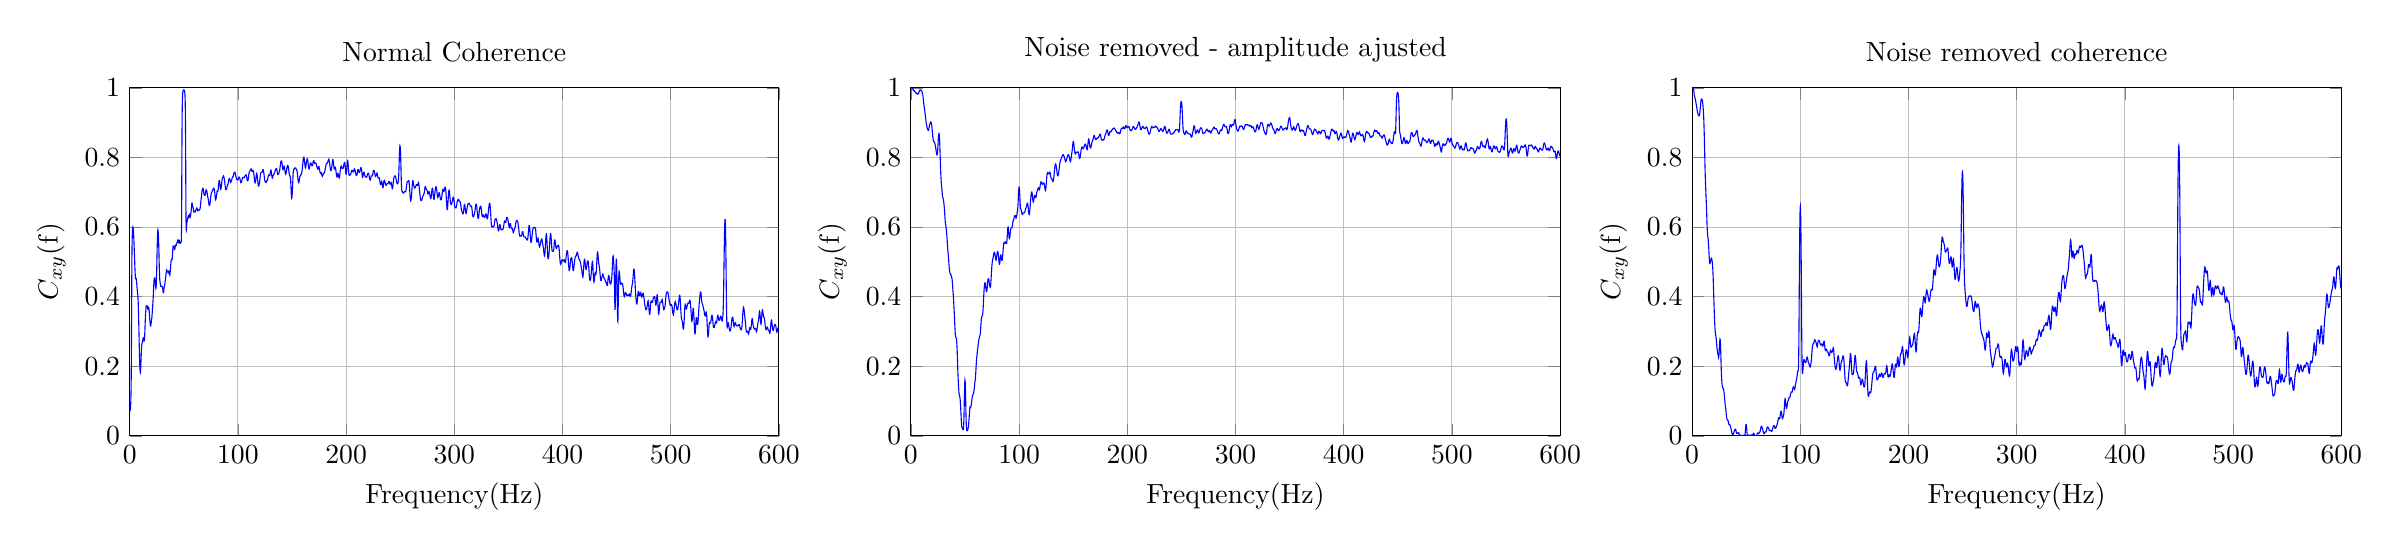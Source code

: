 % This file was created by matlab2tikz v0.4.7 running on MATLAB 8.1.
% Copyright (c) 2008--2014, Nico Schlömer <nico.schloemer@gmail.com>
% All rights reserved.
% Minimal pgfplots version: 1.3
% 
% The latest updates can be retrieved from
%   http://www.mathworks.com/matlabcentral/fileexchange/22022-matlab2tikz
% where you can also make suggestions and rate matlab2tikz.
% 
\begin{tikzpicture}

\begin{axis}[%
width=3.246in,
height=1.74in,
scale only axis,
xmin=0,
xmax=600,
xlabel={Frequency(Hz)},
xmajorgrids,
ymin=0,
ymax=1,
ylabel={$C_{xy}$(f)},
ymajorgrids,
name=plot2,
title={Noise removed  - amplitude ajusted}
]
\addplot [color=blue,solid,forget plot]
  table[row sep=crcr]{0	1.0\\
0.146	1.0\\
0.293	1.0\\
0.439	1.0\\
0.586	1.0\\
0.732	1.0\\
0.879	1.0\\
1.025	1.0\\
1.172	0.999\\
1.318	0.999\\
1.465	0.999\\
1.611	0.998\\
1.758	0.997\\
1.904	0.996\\
2.051	0.995\\
2.197	0.994\\
2.344	0.994\\
2.49	0.993\\
2.637	0.993\\
2.783	0.992\\
2.93	0.992\\
3.076	0.991\\
3.223	0.991\\
3.369	0.99\\
3.516	0.99\\
3.662	0.989\\
3.809	0.989\\
3.955	0.988\\
4.102	0.988\\
4.248	0.987\\
4.395	0.987\\
4.541	0.986\\
4.688	0.986\\
4.834	0.986\\
4.98	0.985\\
5.127	0.985\\
5.273	0.984\\
5.42	0.984\\
5.566	0.983\\
5.713	0.983\\
5.859	0.983\\
6.006	0.982\\
6.152	0.982\\
6.299	0.982\\
6.445	0.982\\
6.592	0.982\\
6.738	0.983\\
6.885	0.983\\
7.031	0.984\\
7.178	0.985\\
7.324	0.987\\
7.471	0.988\\
7.617	0.989\\
7.764	0.991\\
7.91	0.992\\
8.057	0.993\\
8.203	0.993\\
8.35	0.994\\
8.496	0.994\\
8.643	0.994\\
8.789	0.994\\
8.936	0.994\\
9.082	0.994\\
9.229	0.994\\
9.375	0.993\\
9.521	0.993\\
9.668	0.992\\
9.814	0.992\\
9.961	0.991\\
10.107	0.99\\
10.254	0.989\\
10.4	0.987\\
10.547	0.986\\
10.693	0.984\\
10.84	0.981\\
10.986	0.979\\
11.133	0.975\\
11.279	0.972\\
11.426	0.968\\
11.572	0.963\\
11.719	0.959\\
11.865	0.955\\
12.012	0.951\\
12.158	0.948\\
12.305	0.945\\
12.451	0.942\\
12.598	0.939\\
12.744	0.935\\
12.891	0.932\\
13.037	0.928\\
13.184	0.925\\
13.33	0.921\\
13.477	0.917\\
13.623	0.913\\
13.77	0.909\\
13.916	0.904\\
14.062	0.901\\
14.209	0.897\\
14.355	0.895\\
14.502	0.893\\
14.648	0.891\\
14.795	0.889\\
14.941	0.887\\
15.088	0.885\\
15.234	0.883\\
15.381	0.881\\
15.527	0.88\\
15.674	0.879\\
15.82	0.879\\
15.967	0.878\\
16.113	0.878\\
16.26	0.879\\
16.406	0.88\\
16.553	0.882\\
16.699	0.885\\
16.846	0.887\\
16.992	0.889\\
17.139	0.892\\
17.285	0.893\\
17.432	0.895\\
17.578	0.897\\
17.725	0.898\\
17.871	0.899\\
18.018	0.901\\
18.164	0.901\\
18.311	0.902\\
18.457	0.902\\
18.604	0.901\\
18.75	0.9\\
18.896	0.899\\
19.043	0.897\\
19.189	0.894\\
19.336	0.89\\
19.482	0.886\\
19.629	0.88\\
19.775	0.875\\
19.922	0.869\\
20.068	0.864\\
20.215	0.86\\
20.361	0.856\\
20.508	0.853\\
20.654	0.85\\
20.801	0.848\\
20.947	0.847\\
21.094	0.846\\
21.24	0.845\\
21.387	0.845\\
21.533	0.845\\
21.68	0.845\\
21.826	0.844\\
21.973	0.842\\
22.119	0.84\\
22.266	0.838\\
22.412	0.836\\
22.559	0.834\\
22.705	0.832\\
22.852	0.829\\
22.998	0.826\\
23.145	0.823\\
23.291	0.819\\
23.438	0.816\\
23.584	0.813\\
23.73	0.811\\
23.877	0.809\\
24.023	0.809\\
24.17	0.808\\
24.316	0.809\\
24.463	0.812\\
24.609	0.816\\
24.756	0.822\\
24.902	0.83\\
25.049	0.838\\
25.195	0.847\\
25.342	0.854\\
25.488	0.861\\
25.635	0.865\\
25.781	0.868\\
25.928	0.869\\
26.074	0.868\\
26.221	0.865\\
26.367	0.859\\
26.514	0.851\\
26.66	0.84\\
26.807	0.827\\
26.953	0.813\\
27.1	0.798\\
27.246	0.784\\
27.393	0.77\\
27.539	0.758\\
27.686	0.748\\
27.832	0.739\\
27.979	0.731\\
28.125	0.725\\
28.271	0.72\\
28.418	0.715\\
28.564	0.71\\
28.711	0.705\\
28.857	0.7\\
29.004	0.695\\
29.15	0.691\\
29.297	0.687\\
29.443	0.685\\
29.59	0.684\\
29.736	0.683\\
29.883	0.681\\
30.029	0.679\\
30.176	0.676\\
30.322	0.672\\
30.469	0.668\\
30.615	0.664\\
30.762	0.659\\
30.908	0.654\\
31.055	0.648\\
31.201	0.64\\
31.348	0.633\\
31.494	0.625\\
31.641	0.619\\
31.787	0.614\\
31.934	0.61\\
32.08	0.608\\
32.227	0.605\\
32.373	0.602\\
32.52	0.598\\
32.666	0.594\\
32.812	0.59\\
32.959	0.585\\
33.105	0.58\\
33.252	0.575\\
33.398	0.568\\
33.545	0.56\\
33.691	0.552\\
33.838	0.545\\
33.984	0.538\\
34.131	0.533\\
34.277	0.528\\
34.424	0.524\\
34.57	0.52\\
34.717	0.514\\
34.863	0.507\\
35.01	0.5\\
35.156	0.493\\
35.303	0.487\\
35.449	0.482\\
35.596	0.478\\
35.742	0.474\\
35.889	0.471\\
36.035	0.469\\
36.182	0.467\\
36.328	0.466\\
36.475	0.465\\
36.621	0.465\\
36.768	0.464\\
36.914	0.464\\
37.061	0.462\\
37.207	0.46\\
37.354	0.459\\
37.5	0.457\\
37.646	0.456\\
37.793	0.454\\
37.939	0.452\\
38.086	0.449\\
38.232	0.444\\
38.379	0.438\\
38.525	0.432\\
38.672	0.425\\
38.818	0.419\\
38.965	0.413\\
39.111	0.407\\
39.258	0.4\\
39.404	0.393\\
39.551	0.385\\
39.697	0.376\\
39.844	0.367\\
39.99	0.358\\
40.137	0.349\\
40.283	0.339\\
40.43	0.328\\
40.576	0.318\\
40.723	0.308\\
40.869	0.299\\
41.016	0.292\\
41.162	0.287\\
41.309	0.285\\
41.455	0.284\\
41.602	0.283\\
41.748	0.282\\
41.895	0.281\\
42.041	0.279\\
42.188	0.275\\
42.334	0.27\\
42.48	0.263\\
42.627	0.254\\
42.773	0.243\\
42.92	0.23\\
43.066	0.216\\
43.213	0.201\\
43.359	0.188\\
43.506	0.176\\
43.652	0.165\\
43.799	0.156\\
43.945	0.147\\
44.092	0.139\\
44.238	0.132\\
44.385	0.126\\
44.531	0.122\\
44.678	0.118\\
44.824	0.116\\
44.971	0.115\\
45.117	0.113\\
45.264	0.111\\
45.41	0.107\\
45.557	0.103\\
45.703	0.097\\
45.85	0.09\\
45.996	0.081\\
46.143	0.072\\
46.289	0.062\\
46.436	0.053\\
46.582	0.044\\
46.729	0.037\\
46.875	0.031\\
47.021	0.027\\
47.168	0.024\\
47.314	0.023\\
47.461	0.022\\
47.607	0.021\\
47.754	0.02\\
47.9	0.019\\
48.047	0.018\\
48.193	0.018\\
48.34	0.018\\
48.486	0.02\\
48.633	0.025\\
48.779	0.033\\
48.926	0.045\\
49.072	0.062\\
49.219	0.082\\
49.365	0.105\\
49.512	0.126\\
49.658	0.144\\
49.805	0.156\\
49.951	0.161\\
50.098	0.159\\
50.244	0.149\\
50.391	0.133\\
50.537	0.113\\
50.684	0.091\\
50.83	0.069\\
50.977	0.051\\
51.123	0.037\\
51.27	0.027\\
51.416	0.021\\
51.562	0.017\\
51.709	0.016\\
51.855	0.015\\
52.002	0.016\\
52.148	0.016\\
52.295	0.016\\
52.441	0.017\\
52.588	0.018\\
52.734	0.02\\
52.881	0.022\\
53.027	0.025\\
53.174	0.028\\
53.32	0.033\\
53.467	0.038\\
53.613	0.043\\
53.76	0.049\\
53.906	0.056\\
54.053	0.063\\
54.199	0.07\\
54.346	0.076\\
54.492	0.08\\
54.639	0.083\\
54.785	0.084\\
54.932	0.084\\
55.078	0.084\\
55.225	0.083\\
55.371	0.084\\
55.518	0.085\\
55.664	0.087\\
55.811	0.09\\
55.957	0.093\\
56.104	0.097\\
56.25	0.101\\
56.396	0.104\\
56.543	0.108\\
56.689	0.111\\
56.836	0.114\\
56.982	0.116\\
57.129	0.117\\
57.275	0.118\\
57.422	0.119\\
57.568	0.12\\
57.715	0.121\\
57.861	0.122\\
58.008	0.124\\
58.154	0.127\\
58.301	0.13\\
58.447	0.133\\
58.594	0.138\\
58.74	0.142\\
58.887	0.147\\
59.033	0.151\\
59.18	0.155\\
59.326	0.158\\
59.473	0.162\\
59.619	0.167\\
59.766	0.173\\
59.912	0.18\\
60.059	0.188\\
60.205	0.197\\
60.352	0.205\\
60.498	0.213\\
60.645	0.219\\
60.791	0.224\\
60.938	0.228\\
61.084	0.232\\
61.23	0.236\\
61.377	0.241\\
61.523	0.245\\
61.67	0.249\\
61.816	0.253\\
61.963	0.257\\
62.109	0.261\\
62.256	0.264\\
62.402	0.268\\
62.549	0.272\\
62.695	0.275\\
62.842	0.277\\
62.988	0.279\\
63.135	0.281\\
63.281	0.282\\
63.428	0.284\\
63.574	0.286\\
63.721	0.287\\
63.867	0.29\\
64.014	0.292\\
64.16	0.296\\
64.307	0.301\\
64.453	0.307\\
64.6	0.314\\
64.746	0.321\\
64.893	0.328\\
65.039	0.334\\
65.186	0.338\\
65.332	0.341\\
65.479	0.342\\
65.625	0.343\\
65.771	0.344\\
65.918	0.345\\
66.064	0.346\\
66.211	0.348\\
66.357	0.352\\
66.504	0.356\\
66.65	0.362\\
66.797	0.369\\
66.943	0.378\\
67.09	0.388\\
67.236	0.397\\
67.383	0.406\\
67.529	0.414\\
67.676	0.421\\
67.822	0.427\\
67.969	0.432\\
68.115	0.436\\
68.262	0.438\\
68.408	0.44\\
68.555	0.44\\
68.701	0.438\\
68.848	0.435\\
68.994	0.432\\
69.141	0.428\\
69.287	0.424\\
69.434	0.421\\
69.58	0.418\\
69.727	0.416\\
69.873	0.415\\
70.02	0.415\\
70.166	0.416\\
70.312	0.419\\
70.459	0.424\\
70.605	0.43\\
70.752	0.436\\
70.898	0.441\\
71.045	0.445\\
71.191	0.449\\
71.338	0.451\\
71.484	0.452\\
71.631	0.452\\
71.777	0.451\\
71.924	0.45\\
72.07	0.447\\
72.217	0.444\\
72.363	0.44\\
72.51	0.437\\
72.656	0.433\\
72.803	0.431\\
72.949	0.429\\
73.096	0.428\\
73.242	0.427\\
73.389	0.428\\
73.535	0.43\\
73.682	0.433\\
73.828	0.438\\
73.975	0.445\\
74.121	0.453\\
74.268	0.461\\
74.414	0.469\\
74.561	0.476\\
74.707	0.483\\
74.854	0.489\\
75	0.494\\
75.146	0.498\\
75.293	0.502\\
75.439	0.505\\
75.586	0.508\\
75.732	0.51\\
75.879	0.511\\
76.025	0.513\\
76.172	0.515\\
76.318	0.518\\
76.465	0.521\\
76.611	0.524\\
76.758	0.526\\
76.904	0.527\\
77.051	0.528\\
77.197	0.528\\
77.344	0.527\\
77.49	0.525\\
77.637	0.523\\
77.783	0.52\\
77.93	0.517\\
78.076	0.513\\
78.223	0.51\\
78.369	0.507\\
78.516	0.506\\
78.662	0.505\\
78.809	0.506\\
78.955	0.509\\
79.102	0.511\\
79.248	0.515\\
79.395	0.518\\
79.541	0.522\\
79.688	0.525\\
79.834	0.528\\
79.98	0.53\\
80.127	0.53\\
80.273	0.53\\
80.42	0.528\\
80.566	0.526\\
80.713	0.522\\
80.859	0.518\\
81.006	0.513\\
81.152	0.509\\
81.299	0.504\\
81.445	0.499\\
81.592	0.495\\
81.738	0.493\\
81.885	0.493\\
82.031	0.494\\
82.178	0.498\\
82.324	0.503\\
82.471	0.509\\
82.617	0.514\\
82.764	0.517\\
82.91	0.52\\
83.057	0.52\\
83.203	0.519\\
83.35	0.517\\
83.496	0.514\\
83.643	0.51\\
83.789	0.507\\
83.936	0.505\\
84.082	0.504\\
84.229	0.504\\
84.375	0.505\\
84.521	0.508\\
84.668	0.513\\
84.814	0.518\\
84.961	0.524\\
85.107	0.53\\
85.254	0.536\\
85.4	0.541\\
85.547	0.546\\
85.693	0.55\\
85.84	0.553\\
85.986	0.554\\
86.133	0.555\\
86.279	0.554\\
86.426	0.554\\
86.572	0.553\\
86.719	0.553\\
86.865	0.553\\
87.012	0.554\\
87.158	0.555\\
87.305	0.557\\
87.451	0.557\\
87.598	0.557\\
87.744	0.556\\
87.891	0.555\\
88.037	0.554\\
88.184	0.553\\
88.33	0.553\\
88.477	0.554\\
88.623	0.557\\
88.77	0.562\\
88.916	0.568\\
89.062	0.575\\
89.209	0.583\\
89.355	0.59\\
89.502	0.596\\
89.648	0.599\\
89.795	0.6\\
89.941	0.599\\
90.088	0.595\\
90.234	0.59\\
90.381	0.583\\
90.527	0.577\\
90.674	0.572\\
90.82	0.568\\
90.967	0.566\\
91.113	0.566\\
91.26	0.568\\
91.406	0.571\\
91.553	0.575\\
91.699	0.58\\
91.846	0.585\\
91.992	0.589\\
92.139	0.592\\
92.285	0.594\\
92.432	0.596\\
92.578	0.597\\
92.725	0.597\\
92.871	0.597\\
93.018	0.597\\
93.164	0.597\\
93.311	0.598\\
93.457	0.599\\
93.604	0.601\\
93.75	0.604\\
93.896	0.607\\
94.043	0.611\\
94.189	0.614\\
94.336	0.616\\
94.482	0.618\\
94.629	0.619\\
94.775	0.62\\
94.922	0.621\\
95.068	0.623\\
95.215	0.625\\
95.361	0.627\\
95.508	0.629\\
95.654	0.63\\
95.801	0.632\\
95.947	0.633\\
96.094	0.633\\
96.24	0.633\\
96.387	0.633\\
96.533	0.632\\
96.68	0.63\\
96.826	0.629\\
96.973	0.627\\
97.119	0.626\\
97.266	0.626\\
97.412	0.627\\
97.559	0.629\\
97.705	0.631\\
97.852	0.634\\
97.998	0.637\\
98.145	0.64\\
98.291	0.643\\
98.438	0.646\\
98.584	0.65\\
98.73	0.654\\
98.877	0.66\\
99.023	0.668\\
99.17	0.677\\
99.316	0.687\\
99.463	0.697\\
99.609	0.705\\
99.756	0.711\\
99.902	0.715\\
100.049	0.715\\
100.195	0.712\\
100.342	0.707\\
100.488	0.698\\
100.635	0.689\\
100.781	0.679\\
100.928	0.67\\
101.074	0.662\\
101.221	0.657\\
101.367	0.654\\
101.514	0.653\\
101.66	0.652\\
101.807	0.65\\
101.953	0.649\\
102.1	0.647\\
102.246	0.644\\
102.393	0.642\\
102.539	0.64\\
102.686	0.638\\
102.832	0.636\\
102.979	0.636\\
103.125	0.636\\
103.271	0.637\\
103.418	0.638\\
103.564	0.639\\
103.711	0.64\\
103.857	0.641\\
104.004	0.641\\
104.15	0.641\\
104.297	0.641\\
104.443	0.641\\
104.59	0.641\\
104.736	0.641\\
104.883	0.642\\
105.029	0.642\\
105.176	0.643\\
105.322	0.644\\
105.469	0.645\\
105.615	0.647\\
105.762	0.649\\
105.908	0.651\\
106.055	0.653\\
106.201	0.654\\
106.348	0.655\\
106.494	0.657\\
106.641	0.658\\
106.787	0.66\\
106.934	0.662\\
107.08	0.664\\
107.227	0.666\\
107.373	0.668\\
107.52	0.669\\
107.666	0.669\\
107.812	0.669\\
107.959	0.667\\
108.105	0.664\\
108.252	0.66\\
108.398	0.656\\
108.545	0.651\\
108.691	0.646\\
108.838	0.642\\
108.984	0.639\\
109.131	0.637\\
109.277	0.636\\
109.424	0.637\\
109.57	0.639\\
109.717	0.643\\
109.863	0.647\\
110.01	0.652\\
110.156	0.658\\
110.303	0.664\\
110.449	0.67\\
110.596	0.676\\
110.742	0.681\\
110.889	0.686\\
111.035	0.691\\
111.182	0.694\\
111.328	0.698\\
111.475	0.7\\
111.621	0.701\\
111.768	0.701\\
111.914	0.699\\
112.061	0.697\\
112.207	0.693\\
112.354	0.688\\
112.5	0.684\\
112.646	0.679\\
112.793	0.676\\
112.939	0.673\\
113.086	0.672\\
113.232	0.673\\
113.379	0.674\\
113.525	0.676\\
113.672	0.68\\
113.818	0.683\\
113.965	0.686\\
114.111	0.689\\
114.258	0.691\\
114.404	0.691\\
114.551	0.691\\
114.697	0.69\\
114.844	0.688\\
114.99	0.687\\
115.137	0.685\\
115.283	0.685\\
115.43	0.685\\
115.576	0.686\\
115.723	0.688\\
115.869	0.691\\
116.016	0.694\\
116.162	0.697\\
116.309	0.7\\
116.455	0.702\\
116.602	0.703\\
116.748	0.704\\
116.895	0.705\\
117.041	0.706\\
117.188	0.708\\
117.334	0.709\\
117.48	0.711\\
117.627	0.712\\
117.773	0.713\\
117.92	0.713\\
118.066	0.712\\
118.213	0.71\\
118.359	0.709\\
118.506	0.708\\
118.652	0.707\\
118.799	0.708\\
118.945	0.709\\
119.092	0.711\\
119.238	0.714\\
119.385	0.717\\
119.531	0.72\\
119.678	0.723\\
119.824	0.726\\
119.971	0.728\\
120.117	0.729\\
120.264	0.73\\
120.41	0.73\\
120.557	0.73\\
120.703	0.729\\
120.85	0.728\\
120.996	0.727\\
121.143	0.726\\
121.289	0.725\\
121.436	0.724\\
121.582	0.723\\
121.729	0.723\\
121.875	0.724\\
122.021	0.725\\
122.168	0.725\\
122.314	0.726\\
122.461	0.727\\
122.607	0.727\\
122.754	0.727\\
122.9	0.726\\
123.047	0.725\\
123.193	0.724\\
123.34	0.722\\
123.486	0.719\\
123.633	0.716\\
123.779	0.713\\
123.926	0.71\\
124.072	0.707\\
124.219	0.706\\
124.365	0.705\\
124.512	0.706\\
124.658	0.709\\
124.805	0.713\\
124.951	0.719\\
125.098	0.725\\
125.244	0.731\\
125.391	0.737\\
125.537	0.743\\
125.684	0.748\\
125.83	0.752\\
125.977	0.754\\
126.123	0.756\\
126.27	0.757\\
126.416	0.757\\
126.562	0.757\\
126.709	0.756\\
126.855	0.755\\
127.002	0.754\\
127.148	0.754\\
127.295	0.753\\
127.441	0.753\\
127.588	0.753\\
127.734	0.754\\
127.881	0.754\\
128.027	0.755\\
128.174	0.756\\
128.32	0.757\\
128.467	0.756\\
128.613	0.756\\
128.76	0.754\\
128.906	0.752\\
129.053	0.749\\
129.199	0.746\\
129.346	0.744\\
129.492	0.742\\
129.639	0.74\\
129.785	0.739\\
129.932	0.738\\
130.078	0.738\\
130.225	0.738\\
130.371	0.738\\
130.518	0.737\\
130.664	0.736\\
130.811	0.735\\
130.957	0.733\\
131.104	0.732\\
131.25	0.731\\
131.396	0.731\\
131.543	0.732\\
131.689	0.734\\
131.836	0.737\\
131.982	0.74\\
132.129	0.745\\
132.275	0.749\\
132.422	0.754\\
132.568	0.759\\
132.715	0.764\\
132.861	0.768\\
133.008	0.772\\
133.154	0.775\\
133.301	0.778\\
133.447	0.779\\
133.594	0.78\\
133.74	0.781\\
133.887	0.78\\
134.033	0.779\\
134.18	0.777\\
134.326	0.775\\
134.473	0.771\\
134.619	0.768\\
134.766	0.764\\
134.912	0.76\\
135.059	0.756\\
135.205	0.753\\
135.352	0.75\\
135.498	0.748\\
135.645	0.747\\
135.791	0.747\\
135.938	0.747\\
136.084	0.749\\
136.23	0.751\\
136.377	0.753\\
136.523	0.756\\
136.67	0.759\\
136.816	0.763\\
136.963	0.767\\
137.109	0.77\\
137.256	0.774\\
137.402	0.778\\
137.549	0.781\\
137.695	0.784\\
137.842	0.787\\
137.988	0.788\\
138.135	0.79\\
138.281	0.791\\
138.428	0.793\\
138.574	0.794\\
138.721	0.795\\
138.867	0.796\\
139.014	0.797\\
139.16	0.799\\
139.307	0.8\\
139.453	0.801\\
139.6	0.802\\
139.746	0.803\\
139.893	0.804\\
140.039	0.805\\
140.186	0.806\\
140.332	0.807\\
140.479	0.808\\
140.625	0.808\\
140.771	0.808\\
140.918	0.808\\
141.064	0.807\\
141.211	0.806\\
141.357	0.805\\
141.504	0.803\\
141.65	0.802\\
141.797	0.8\\
141.943	0.799\\
142.09	0.797\\
142.236	0.795\\
142.383	0.794\\
142.529	0.792\\
142.676	0.79\\
142.822	0.789\\
142.969	0.789\\
143.115	0.788\\
143.262	0.789\\
143.408	0.79\\
143.555	0.791\\
143.701	0.793\\
143.848	0.794\\
143.994	0.796\\
144.141	0.798\\
144.287	0.799\\
144.434	0.801\\
144.58	0.803\\
144.727	0.804\\
144.873	0.805\\
145.02	0.806\\
145.166	0.807\\
145.312	0.808\\
145.459	0.808\\
145.605	0.808\\
145.752	0.807\\
145.898	0.806\\
146.045	0.805\\
146.191	0.804\\
146.338	0.802\\
146.484	0.8\\
146.631	0.798\\
146.777	0.795\\
146.924	0.793\\
147.07	0.791\\
147.217	0.789\\
147.363	0.788\\
147.51	0.789\\
147.656	0.79\\
147.803	0.793\\
147.949	0.796\\
148.096	0.799\\
148.242	0.803\\
148.389	0.806\\
148.535	0.809\\
148.682	0.812\\
148.828	0.815\\
148.975	0.818\\
149.121	0.822\\
149.268	0.827\\
149.414	0.832\\
149.561	0.837\\
149.707	0.841\\
149.854	0.844\\
150	0.846\\
150.146	0.846\\
150.293	0.845\\
150.439	0.842\\
150.586	0.839\\
150.732	0.834\\
150.879	0.829\\
151.025	0.825\\
151.172	0.82\\
151.318	0.817\\
151.465	0.814\\
151.611	0.812\\
151.758	0.811\\
151.904	0.81\\
152.051	0.81\\
152.197	0.811\\
152.344	0.811\\
152.49	0.813\\
152.637	0.814\\
152.783	0.815\\
152.93	0.815\\
153.076	0.815\\
153.223	0.815\\
153.369	0.815\\
153.516	0.815\\
153.662	0.815\\
153.809	0.816\\
153.955	0.816\\
154.102	0.816\\
154.248	0.816\\
154.395	0.816\\
154.541	0.816\\
154.688	0.815\\
154.834	0.813\\
154.98	0.811\\
155.127	0.809\\
155.273	0.806\\
155.42	0.803\\
155.566	0.801\\
155.713	0.799\\
155.859	0.797\\
156.006	0.797\\
156.152	0.798\\
156.299	0.8\\
156.445	0.802\\
156.592	0.805\\
156.738	0.809\\
156.885	0.812\\
157.031	0.815\\
157.178	0.818\\
157.324	0.821\\
157.471	0.823\\
157.617	0.826\\
157.764	0.827\\
157.91	0.829\\
158.057	0.829\\
158.203	0.83\\
158.35	0.83\\
158.496	0.829\\
158.643	0.829\\
158.789	0.828\\
158.936	0.827\\
159.082	0.827\\
159.229	0.826\\
159.375	0.827\\
159.521	0.827\\
159.668	0.828\\
159.814	0.829\\
159.961	0.83\\
160.107	0.831\\
160.254	0.833\\
160.4	0.834\\
160.547	0.836\\
160.693	0.837\\
160.84	0.838\\
160.986	0.838\\
161.133	0.838\\
161.279	0.838\\
161.426	0.838\\
161.572	0.837\\
161.719	0.835\\
161.865	0.834\\
162.012	0.832\\
162.158	0.829\\
162.305	0.827\\
162.451	0.825\\
162.598	0.823\\
162.744	0.822\\
162.891	0.822\\
163.037	0.824\\
163.184	0.826\\
163.33	0.83\\
163.477	0.835\\
163.623	0.839\\
163.77	0.844\\
163.916	0.847\\
164.062	0.85\\
164.209	0.852\\
164.355	0.853\\
164.502	0.852\\
164.648	0.85\\
164.795	0.847\\
164.941	0.844\\
165.088	0.84\\
165.234	0.837\\
165.381	0.833\\
165.527	0.831\\
165.674	0.829\\
165.82	0.827\\
165.967	0.827\\
166.113	0.827\\
166.26	0.828\\
166.406	0.83\\
166.553	0.832\\
166.699	0.834\\
166.846	0.836\\
166.992	0.839\\
167.139	0.841\\
167.285	0.843\\
167.432	0.845\\
167.578	0.846\\
167.725	0.847\\
167.871	0.848\\
168.018	0.849\\
168.164	0.851\\
168.311	0.852\\
168.457	0.854\\
168.604	0.856\\
168.75	0.858\\
168.896	0.86\\
169.043	0.862\\
169.189	0.863\\
169.336	0.863\\
169.482	0.863\\
169.629	0.862\\
169.775	0.86\\
169.922	0.858\\
170.068	0.856\\
170.215	0.855\\
170.361	0.853\\
170.508	0.852\\
170.654	0.852\\
170.801	0.852\\
170.947	0.852\\
171.094	0.852\\
171.24	0.853\\
171.387	0.853\\
171.533	0.854\\
171.68	0.854\\
171.826	0.854\\
171.973	0.854\\
172.119	0.855\\
172.266	0.855\\
172.412	0.855\\
172.559	0.856\\
172.705	0.856\\
172.852	0.856\\
172.998	0.857\\
173.145	0.857\\
173.291	0.858\\
173.438	0.858\\
173.584	0.859\\
173.73	0.86\\
173.877	0.861\\
174.023	0.862\\
174.17	0.864\\
174.316	0.865\\
174.463	0.866\\
174.609	0.867\\
174.756	0.867\\
174.902	0.867\\
175.049	0.866\\
175.195	0.864\\
175.342	0.862\\
175.488	0.86\\
175.635	0.858\\
175.781	0.855\\
175.928	0.853\\
176.074	0.852\\
176.221	0.851\\
176.367	0.85\\
176.514	0.85\\
176.66	0.85\\
176.807	0.85\\
176.953	0.85\\
177.1	0.85\\
177.246	0.851\\
177.393	0.851\\
177.539	0.85\\
177.686	0.85\\
177.832	0.85\\
177.979	0.85\\
178.125	0.85\\
178.271	0.851\\
178.418	0.852\\
178.564	0.853\\
178.711	0.855\\
178.857	0.856\\
179.004	0.858\\
179.15	0.86\\
179.297	0.862\\
179.443	0.863\\
179.59	0.865\\
179.736	0.866\\
179.883	0.867\\
180.029	0.868\\
180.176	0.87\\
180.322	0.871\\
180.469	0.873\\
180.615	0.874\\
180.762	0.876\\
180.908	0.877\\
181.055	0.878\\
181.201	0.879\\
181.348	0.879\\
181.494	0.878\\
181.641	0.877\\
181.787	0.875\\
181.934	0.873\\
182.08	0.871\\
182.227	0.868\\
182.373	0.866\\
182.52	0.864\\
182.666	0.863\\
182.812	0.863\\
182.959	0.863\\
183.105	0.865\\
183.252	0.866\\
183.398	0.868\\
183.545	0.87\\
183.691	0.872\\
183.838	0.874\\
183.984	0.875\\
184.131	0.875\\
184.277	0.875\\
184.424	0.875\\
184.57	0.875\\
184.717	0.875\\
184.863	0.874\\
185.01	0.874\\
185.156	0.875\\
185.303	0.876\\
185.449	0.876\\
185.596	0.878\\
185.742	0.879\\
185.889	0.88\\
186.035	0.88\\
186.182	0.881\\
186.328	0.881\\
186.475	0.882\\
186.621	0.882\\
186.768	0.883\\
186.914	0.883\\
187.061	0.883\\
187.207	0.884\\
187.354	0.884\\
187.5	0.884\\
187.646	0.884\\
187.793	0.884\\
187.939	0.884\\
188.086	0.884\\
188.232	0.883\\
188.379	0.882\\
188.525	0.882\\
188.672	0.881\\
188.818	0.88\\
188.965	0.879\\
189.111	0.878\\
189.258	0.878\\
189.404	0.877\\
189.551	0.876\\
189.697	0.875\\
189.844	0.875\\
189.99	0.874\\
190.137	0.873\\
190.283	0.872\\
190.43	0.872\\
190.576	0.871\\
190.723	0.87\\
190.869	0.87\\
191.016	0.87\\
191.162	0.87\\
191.309	0.87\\
191.455	0.871\\
191.602	0.871\\
191.748	0.872\\
191.895	0.872\\
192.041	0.872\\
192.188	0.871\\
192.334	0.87\\
192.48	0.87\\
192.627	0.869\\
192.773	0.868\\
192.92	0.868\\
193.066	0.868\\
193.213	0.869\\
193.359	0.87\\
193.506	0.872\\
193.652	0.874\\
193.799	0.876\\
193.945	0.878\\
194.092	0.88\\
194.238	0.882\\
194.385	0.883\\
194.531	0.884\\
194.678	0.884\\
194.824	0.884\\
194.971	0.884\\
195.117	0.883\\
195.264	0.883\\
195.41	0.883\\
195.557	0.883\\
195.703	0.884\\
195.85	0.884\\
195.996	0.885\\
196.143	0.886\\
196.289	0.886\\
196.436	0.887\\
196.582	0.886\\
196.729	0.886\\
196.875	0.885\\
197.021	0.884\\
197.168	0.883\\
197.314	0.882\\
197.461	0.882\\
197.607	0.882\\
197.754	0.883\\
197.9	0.885\\
198.047	0.886\\
198.193	0.888\\
198.34	0.89\\
198.486	0.891\\
198.633	0.892\\
198.779	0.892\\
198.926	0.891\\
199.072	0.89\\
199.219	0.889\\
199.365	0.888\\
199.512	0.887\\
199.658	0.887\\
199.805	0.886\\
199.951	0.886\\
200.098	0.886\\
200.244	0.887\\
200.391	0.887\\
200.537	0.888\\
200.684	0.888\\
200.83	0.889\\
200.977	0.889\\
201.123	0.889\\
201.27	0.889\\
201.416	0.889\\
201.562	0.888\\
201.709	0.887\\
201.855	0.886\\
202.002	0.885\\
202.148	0.883\\
202.295	0.882\\
202.441	0.88\\
202.588	0.879\\
202.734	0.878\\
202.881	0.877\\
203.027	0.877\\
203.174	0.877\\
203.32	0.877\\
203.467	0.878\\
203.613	0.878\\
203.76	0.878\\
203.906	0.879\\
204.053	0.879\\
204.199	0.879\\
204.346	0.88\\
204.492	0.881\\
204.639	0.882\\
204.785	0.883\\
204.932	0.885\\
205.078	0.886\\
205.225	0.887\\
205.371	0.888\\
205.518	0.889\\
205.664	0.889\\
205.811	0.889\\
205.957	0.888\\
206.104	0.888\\
206.25	0.887\\
206.396	0.886\\
206.543	0.885\\
206.689	0.884\\
206.836	0.883\\
206.982	0.882\\
207.129	0.882\\
207.275	0.881\\
207.422	0.881\\
207.568	0.881\\
207.715	0.881\\
207.861	0.882\\
208.008	0.882\\
208.154	0.883\\
208.301	0.884\\
208.447	0.885\\
208.594	0.886\\
208.74	0.887\\
208.887	0.887\\
209.033	0.888\\
209.18	0.889\\
209.326	0.89\\
209.473	0.891\\
209.619	0.892\\
209.766	0.893\\
209.912	0.895\\
210.059	0.896\\
210.205	0.898\\
210.352	0.9\\
210.498	0.901\\
210.645	0.902\\
210.791	0.902\\
210.938	0.901\\
211.084	0.9\\
211.23	0.899\\
211.377	0.896\\
211.523	0.893\\
211.67	0.89\\
211.816	0.888\\
211.963	0.885\\
212.109	0.883\\
212.256	0.881\\
212.402	0.88\\
212.549	0.88\\
212.695	0.88\\
212.842	0.88\\
212.988	0.881\\
213.135	0.882\\
213.281	0.883\\
213.428	0.884\\
213.574	0.886\\
213.721	0.887\\
213.867	0.888\\
214.014	0.889\\
214.16	0.889\\
214.307	0.889\\
214.453	0.889\\
214.6	0.888\\
214.746	0.887\\
214.893	0.887\\
215.039	0.886\\
215.186	0.885\\
215.332	0.884\\
215.479	0.884\\
215.625	0.883\\
215.771	0.883\\
215.918	0.883\\
216.064	0.883\\
216.211	0.884\\
216.357	0.884\\
216.504	0.884\\
216.65	0.884\\
216.797	0.885\\
216.943	0.885\\
217.09	0.886\\
217.236	0.887\\
217.383	0.887\\
217.529	0.888\\
217.676	0.888\\
217.822	0.887\\
217.969	0.887\\
218.115	0.886\\
218.262	0.885\\
218.408	0.884\\
218.555	0.882\\
218.701	0.88\\
218.848	0.878\\
218.994	0.877\\
219.141	0.875\\
219.287	0.873\\
219.434	0.872\\
219.58	0.87\\
219.727	0.869\\
219.873	0.868\\
220.02	0.868\\
220.166	0.867\\
220.312	0.868\\
220.459	0.868\\
220.605	0.868\\
220.752	0.869\\
220.898	0.87\\
221.045	0.872\\
221.191	0.874\\
221.338	0.876\\
221.484	0.878\\
221.631	0.88\\
221.777	0.882\\
221.924	0.884\\
222.07	0.886\\
222.217	0.888\\
222.363	0.889\\
222.51	0.889\\
222.656	0.889\\
222.803	0.889\\
222.949	0.888\\
223.096	0.887\\
223.242	0.886\\
223.389	0.886\\
223.535	0.885\\
223.682	0.885\\
223.828	0.885\\
223.975	0.886\\
224.121	0.886\\
224.268	0.887\\
224.414	0.887\\
224.561	0.887\\
224.707	0.887\\
224.854	0.887\\
225	0.887\\
225.146	0.887\\
225.293	0.887\\
225.439	0.888\\
225.586	0.888\\
225.732	0.889\\
225.879	0.889\\
226.025	0.89\\
226.172	0.89\\
226.318	0.89\\
226.465	0.889\\
226.611	0.889\\
226.758	0.888\\
226.904	0.888\\
227.051	0.887\\
227.197	0.887\\
227.344	0.886\\
227.49	0.886\\
227.637	0.885\\
227.783	0.884\\
227.93	0.884\\
228.076	0.883\\
228.223	0.882\\
228.369	0.881\\
228.516	0.88\\
228.662	0.879\\
228.809	0.878\\
228.955	0.877\\
229.102	0.876\\
229.248	0.876\\
229.395	0.875\\
229.541	0.875\\
229.688	0.875\\
229.834	0.876\\
229.98	0.877\\
230.127	0.878\\
230.273	0.879\\
230.42	0.881\\
230.566	0.881\\
230.713	0.882\\
230.859	0.882\\
231.006	0.883\\
231.152	0.883\\
231.299	0.882\\
231.445	0.882\\
231.592	0.881\\
231.738	0.88\\
231.885	0.879\\
232.031	0.878\\
232.178	0.877\\
232.324	0.876\\
232.471	0.876\\
232.617	0.875\\
232.764	0.875\\
232.91	0.876\\
233.057	0.876\\
233.203	0.877\\
233.35	0.877\\
233.496	0.879\\
233.643	0.88\\
233.789	0.882\\
233.936	0.884\\
234.082	0.886\\
234.229	0.887\\
234.375	0.888\\
234.521	0.889\\
234.668	0.889\\
234.814	0.889\\
234.961	0.887\\
235.107	0.886\\
235.254	0.884\\
235.4	0.881\\
235.547	0.879\\
235.693	0.877\\
235.84	0.875\\
235.986	0.873\\
236.133	0.872\\
236.279	0.871\\
236.426	0.871\\
236.572	0.87\\
236.719	0.871\\
236.865	0.871\\
237.012	0.871\\
237.158	0.872\\
237.305	0.873\\
237.451	0.873\\
237.598	0.874\\
237.744	0.876\\
237.891	0.877\\
238.037	0.878\\
238.184	0.879\\
238.33	0.88\\
238.477	0.881\\
238.623	0.881\\
238.77	0.88\\
238.916	0.879\\
239.062	0.877\\
239.209	0.876\\
239.355	0.874\\
239.502	0.872\\
239.648	0.871\\
239.795	0.869\\
239.941	0.868\\
240.088	0.867\\
240.234	0.867\\
240.381	0.867\\
240.527	0.867\\
240.674	0.867\\
240.82	0.867\\
240.967	0.867\\
241.113	0.867\\
241.26	0.868\\
241.406	0.868\\
241.553	0.868\\
241.699	0.868\\
241.846	0.869\\
241.992	0.869\\
242.139	0.869\\
242.285	0.869\\
242.432	0.87\\
242.578	0.87\\
242.725	0.87\\
242.871	0.871\\
243.018	0.871\\
243.164	0.872\\
243.311	0.873\\
243.457	0.873\\
243.604	0.874\\
243.75	0.875\\
243.896	0.876\\
244.043	0.876\\
244.189	0.877\\
244.336	0.878\\
244.482	0.878\\
244.629	0.879\\
244.775	0.879\\
244.922	0.88\\
245.068	0.88\\
245.215	0.88\\
245.361	0.88\\
245.508	0.88\\
245.654	0.88\\
245.801	0.88\\
245.947	0.88\\
246.094	0.88\\
246.24	0.88\\
246.387	0.88\\
246.533	0.88\\
246.68	0.88\\
246.826	0.879\\
246.973	0.878\\
247.119	0.877\\
247.266	0.875\\
247.412	0.874\\
247.559	0.873\\
247.705	0.873\\
247.852	0.874\\
247.998	0.875\\
248.145	0.879\\
248.291	0.885\\
248.438	0.893\\
248.584	0.904\\
248.73	0.916\\
248.877	0.927\\
249.023	0.938\\
249.17	0.946\\
249.316	0.952\\
249.463	0.957\\
249.609	0.96\\
249.756	0.961\\
249.902	0.961\\
250.049	0.96\\
250.195	0.958\\
250.342	0.954\\
250.488	0.948\\
250.635	0.941\\
250.781	0.932\\
250.928	0.922\\
251.074	0.911\\
251.221	0.9\\
251.367	0.89\\
251.514	0.883\\
251.66	0.879\\
251.807	0.876\\
251.953	0.874\\
252.1	0.872\\
252.246	0.871\\
252.393	0.87\\
252.539	0.868\\
252.686	0.867\\
252.832	0.867\\
252.979	0.866\\
253.125	0.866\\
253.271	0.867\\
253.418	0.868\\
253.564	0.869\\
253.711	0.871\\
253.857	0.872\\
254.004	0.874\\
254.15	0.875\\
254.297	0.876\\
254.443	0.876\\
254.59	0.876\\
254.736	0.875\\
254.883	0.875\\
255.029	0.874\\
255.176	0.872\\
255.322	0.871\\
255.469	0.87\\
255.615	0.869\\
255.762	0.869\\
255.908	0.869\\
256.055	0.869\\
256.201	0.869\\
256.348	0.869\\
256.494	0.869\\
256.641	0.869\\
256.787	0.869\\
256.934	0.868\\
257.08	0.868\\
257.227	0.867\\
257.373	0.867\\
257.52	0.867\\
257.666	0.867\\
257.812	0.867\\
257.959	0.867\\
258.105	0.867\\
258.252	0.867\\
258.398	0.866\\
258.545	0.864\\
258.691	0.863\\
258.838	0.861\\
258.984	0.86\\
259.131	0.859\\
259.277	0.858\\
259.424	0.858\\
259.57	0.859\\
259.717	0.86\\
259.863	0.862\\
260.01	0.864\\
260.156	0.866\\
260.303	0.868\\
260.449	0.871\\
260.596	0.874\\
260.742	0.876\\
260.889	0.879\\
261.035	0.882\\
261.182	0.885\\
261.328	0.887\\
261.475	0.889\\
261.621	0.891\\
261.768	0.891\\
261.914	0.891\\
262.061	0.89\\
262.207	0.888\\
262.354	0.885\\
262.5	0.881\\
262.646	0.878\\
262.793	0.875\\
262.939	0.872\\
263.086	0.87\\
263.232	0.869\\
263.379	0.869\\
263.525	0.87\\
263.672	0.871\\
263.818	0.872\\
263.965	0.873\\
264.111	0.875\\
264.258	0.876\\
264.404	0.877\\
264.551	0.878\\
264.697	0.879\\
264.844	0.879\\
264.99	0.879\\
265.137	0.878\\
265.283	0.877\\
265.43	0.875\\
265.576	0.874\\
265.723	0.873\\
265.869	0.871\\
266.016	0.871\\
266.162	0.871\\
266.309	0.872\\
266.455	0.873\\
266.602	0.875\\
266.748	0.877\\
266.895	0.878\\
267.041	0.88\\
267.188	0.882\\
267.334	0.883\\
267.48	0.884\\
267.627	0.884\\
267.773	0.885\\
267.92	0.885\\
268.066	0.885\\
268.213	0.885\\
268.359	0.885\\
268.506	0.885\\
268.652	0.884\\
268.799	0.883\\
268.945	0.881\\
269.092	0.878\\
269.238	0.876\\
269.385	0.874\\
269.531	0.872\\
269.678	0.87\\
269.824	0.869\\
269.971	0.869\\
270.117	0.87\\
270.264	0.87\\
270.41	0.87\\
270.557	0.87\\
270.703	0.87\\
270.85	0.87\\
270.996	0.87\\
271.143	0.87\\
271.289	0.871\\
271.436	0.871\\
271.582	0.871\\
271.729	0.872\\
271.875	0.873\\
272.021	0.873\\
272.168	0.874\\
272.314	0.875\\
272.461	0.876\\
272.607	0.877\\
272.754	0.878\\
272.9	0.879\\
273.047	0.88\\
273.193	0.88\\
273.34	0.881\\
273.486	0.881\\
273.633	0.881\\
273.779	0.881\\
273.926	0.88\\
274.072	0.879\\
274.219	0.878\\
274.365	0.877\\
274.512	0.876\\
274.658	0.875\\
274.805	0.875\\
274.951	0.874\\
275.098	0.874\\
275.244	0.874\\
275.391	0.875\\
275.537	0.876\\
275.684	0.876\\
275.83	0.877\\
275.977	0.877\\
276.123	0.877\\
276.27	0.876\\
276.416	0.875\\
276.562	0.874\\
276.709	0.873\\
276.855	0.872\\
277.002	0.871\\
277.148	0.87\\
277.295	0.87\\
277.441	0.871\\
277.588	0.872\\
277.734	0.873\\
277.881	0.875\\
278.027	0.876\\
278.174	0.877\\
278.32	0.878\\
278.467	0.879\\
278.613	0.88\\
278.76	0.88\\
278.906	0.881\\
279.053	0.882\\
279.199	0.883\\
279.346	0.884\\
279.492	0.885\\
279.639	0.886\\
279.785	0.887\\
279.932	0.887\\
280.078	0.887\\
280.225	0.887\\
280.371	0.886\\
280.518	0.885\\
280.664	0.884\\
280.811	0.883\\
280.957	0.882\\
281.104	0.882\\
281.25	0.882\\
281.396	0.882\\
281.543	0.882\\
281.689	0.883\\
281.836	0.883\\
281.982	0.883\\
282.129	0.883\\
282.275	0.882\\
282.422	0.882\\
282.568	0.881\\
282.715	0.88\\
282.861	0.879\\
283.008	0.878\\
283.154	0.877\\
283.301	0.875\\
283.447	0.874\\
283.594	0.873\\
283.74	0.872\\
283.887	0.871\\
284.033	0.87\\
284.18	0.869\\
284.326	0.868\\
284.473	0.868\\
284.619	0.868\\
284.766	0.868\\
284.912	0.869\\
285.059	0.87\\
285.205	0.871\\
285.352	0.873\\
285.498	0.874\\
285.645	0.875\\
285.791	0.877\\
285.938	0.878\\
286.084	0.878\\
286.23	0.879\\
286.377	0.879\\
286.523	0.879\\
286.67	0.878\\
286.816	0.878\\
286.963	0.878\\
287.109	0.878\\
287.256	0.878\\
287.402	0.879\\
287.549	0.881\\
287.695	0.882\\
287.842	0.884\\
287.988	0.885\\
288.135	0.887\\
288.281	0.889\\
288.428	0.89\\
288.574	0.892\\
288.721	0.893\\
288.867	0.894\\
289.014	0.895\\
289.16	0.895\\
289.307	0.895\\
289.453	0.894\\
289.6	0.893\\
289.746	0.892\\
289.893	0.891\\
290.039	0.89\\
290.186	0.889\\
290.332	0.888\\
290.479	0.888\\
290.625	0.888\\
290.771	0.888\\
290.918	0.888\\
291.064	0.889\\
291.211	0.889\\
291.357	0.889\\
291.504	0.889\\
291.65	0.888\\
291.797	0.887\\
291.943	0.885\\
292.09	0.883\\
292.236	0.88\\
292.383	0.878\\
292.529	0.875\\
292.676	0.873\\
292.822	0.871\\
292.969	0.87\\
293.115	0.869\\
293.262	0.869\\
293.408	0.869\\
293.555	0.87\\
293.701	0.871\\
293.848	0.873\\
293.994	0.876\\
294.141	0.878\\
294.287	0.881\\
294.434	0.884\\
294.58	0.887\\
294.727	0.89\\
294.873	0.892\\
295.02	0.893\\
295.166	0.894\\
295.312	0.894\\
295.459	0.893\\
295.605	0.893\\
295.752	0.892\\
295.898	0.891\\
296.045	0.89\\
296.191	0.889\\
296.338	0.89\\
296.484	0.89\\
296.631	0.891\\
296.777	0.893\\
296.924	0.894\\
297.07	0.895\\
297.217	0.895\\
297.363	0.895\\
297.51	0.895\\
297.656	0.894\\
297.803	0.894\\
297.949	0.893\\
298.096	0.893\\
298.242	0.894\\
298.389	0.895\\
298.535	0.897\\
298.682	0.9\\
298.828	0.902\\
298.975	0.905\\
299.121	0.907\\
299.268	0.908\\
299.414	0.909\\
299.561	0.909\\
299.707	0.907\\
299.854	0.905\\
300	0.903\\
300.146	0.9\\
300.293	0.897\\
300.439	0.893\\
300.586	0.89\\
300.732	0.888\\
300.879	0.885\\
301.025	0.883\\
301.172	0.881\\
301.318	0.88\\
301.465	0.879\\
301.611	0.878\\
301.758	0.877\\
301.904	0.876\\
302.051	0.876\\
302.197	0.876\\
302.344	0.876\\
302.49	0.877\\
302.637	0.878\\
302.783	0.879\\
302.93	0.881\\
303.076	0.882\\
303.223	0.884\\
303.369	0.885\\
303.516	0.887\\
303.662	0.888\\
303.809	0.889\\
303.955	0.89\\
304.102	0.89\\
304.248	0.89\\
304.395	0.89\\
304.541	0.889\\
304.688	0.889\\
304.834	0.89\\
304.98	0.89\\
305.127	0.89\\
305.273	0.891\\
305.42	0.891\\
305.566	0.891\\
305.713	0.891\\
305.859	0.89\\
306.006	0.889\\
306.152	0.889\\
306.299	0.888\\
306.445	0.887\\
306.592	0.886\\
306.738	0.885\\
306.885	0.883\\
307.031	0.882\\
307.178	0.882\\
307.324	0.881\\
307.471	0.881\\
307.617	0.881\\
307.764	0.881\\
307.91	0.882\\
308.057	0.884\\
308.203	0.886\\
308.35	0.888\\
308.496	0.889\\
308.643	0.891\\
308.789	0.892\\
308.936	0.893\\
309.082	0.894\\
309.229	0.894\\
309.375	0.894\\
309.521	0.894\\
309.668	0.894\\
309.814	0.894\\
309.961	0.894\\
310.107	0.894\\
310.254	0.894\\
310.4	0.895\\
310.547	0.895\\
310.693	0.895\\
310.84	0.895\\
310.986	0.895\\
311.133	0.895\\
311.279	0.894\\
311.426	0.893\\
311.572	0.893\\
311.719	0.893\\
311.865	0.892\\
312.012	0.892\\
312.158	0.893\\
312.305	0.893\\
312.451	0.892\\
312.598	0.892\\
312.744	0.891\\
312.891	0.891\\
313.037	0.89\\
313.184	0.89\\
313.33	0.89\\
313.477	0.89\\
313.623	0.891\\
313.77	0.891\\
313.916	0.892\\
314.062	0.892\\
314.209	0.892\\
314.355	0.891\\
314.502	0.89\\
314.648	0.889\\
314.795	0.887\\
314.941	0.886\\
315.088	0.885\\
315.234	0.885\\
315.381	0.885\\
315.527	0.886\\
315.674	0.887\\
315.82	0.888\\
315.967	0.888\\
316.113	0.888\\
316.26	0.888\\
316.406	0.887\\
316.553	0.886\\
316.699	0.885\\
316.846	0.883\\
316.992	0.881\\
317.139	0.879\\
317.285	0.878\\
317.432	0.877\\
317.578	0.876\\
317.725	0.875\\
317.871	0.874\\
318.018	0.874\\
318.164	0.874\\
318.311	0.874\\
318.457	0.874\\
318.604	0.875\\
318.75	0.876\\
318.896	0.878\\
319.043	0.88\\
319.189	0.883\\
319.336	0.886\\
319.482	0.888\\
319.629	0.891\\
319.775	0.892\\
319.922	0.893\\
320.068	0.894\\
320.215	0.894\\
320.361	0.893\\
320.508	0.891\\
320.654	0.889\\
320.801	0.887\\
320.947	0.886\\
321.094	0.884\\
321.24	0.882\\
321.387	0.882\\
321.533	0.881\\
321.68	0.882\\
321.826	0.882\\
321.973	0.884\\
322.119	0.885\\
322.266	0.887\\
322.412	0.889\\
322.559	0.891\\
322.705	0.893\\
322.852	0.895\\
322.998	0.897\\
323.145	0.898\\
323.291	0.899\\
323.438	0.9\\
323.584	0.9\\
323.73	0.9\\
323.877	0.9\\
324.023	0.9\\
324.17	0.9\\
324.316	0.9\\
324.463	0.899\\
324.609	0.899\\
324.756	0.898\\
324.902	0.897\\
325.049	0.895\\
325.195	0.893\\
325.342	0.891\\
325.488	0.889\\
325.635	0.887\\
325.781	0.884\\
325.928	0.882\\
326.074	0.88\\
326.221	0.878\\
326.367	0.877\\
326.514	0.875\\
326.66	0.874\\
326.807	0.873\\
326.953	0.872\\
327.1	0.871\\
327.246	0.87\\
327.393	0.869\\
327.539	0.868\\
327.686	0.867\\
327.832	0.866\\
327.979	0.866\\
328.125	0.866\\
328.271	0.867\\
328.418	0.868\\
328.564	0.87\\
328.711	0.873\\
328.857	0.876\\
329.004	0.88\\
329.15	0.883\\
329.297	0.887\\
329.443	0.89\\
329.59	0.892\\
329.736	0.894\\
329.883	0.895\\
330.029	0.895\\
330.176	0.895\\
330.322	0.894\\
330.469	0.894\\
330.615	0.893\\
330.762	0.892\\
330.908	0.891\\
331.055	0.89\\
331.201	0.89\\
331.348	0.89\\
331.494	0.891\\
331.641	0.892\\
331.787	0.893\\
331.934	0.895\\
332.08	0.896\\
332.227	0.897\\
332.373	0.898\\
332.52	0.899\\
332.666	0.899\\
332.812	0.898\\
332.959	0.898\\
333.105	0.897\\
333.252	0.896\\
333.398	0.895\\
333.545	0.894\\
333.691	0.892\\
333.838	0.891\\
333.984	0.889\\
334.131	0.887\\
334.277	0.886\\
334.424	0.885\\
334.57	0.883\\
334.717	0.883\\
334.863	0.882\\
335.01	0.881\\
335.156	0.88\\
335.303	0.88\\
335.449	0.879\\
335.596	0.878\\
335.742	0.876\\
335.889	0.874\\
336.035	0.873\\
336.182	0.871\\
336.328	0.87\\
336.475	0.869\\
336.621	0.869\\
336.768	0.869\\
336.914	0.87\\
337.061	0.871\\
337.207	0.872\\
337.354	0.874\\
337.5	0.876\\
337.646	0.877\\
337.793	0.879\\
337.939	0.88\\
338.086	0.881\\
338.232	0.882\\
338.379	0.883\\
338.525	0.883\\
338.672	0.883\\
338.818	0.882\\
338.965	0.881\\
339.111	0.88\\
339.258	0.879\\
339.404	0.878\\
339.551	0.877\\
339.697	0.877\\
339.844	0.877\\
339.99	0.877\\
340.137	0.877\\
340.283	0.878\\
340.43	0.879\\
340.576	0.88\\
340.723	0.881\\
340.869	0.882\\
341.016	0.883\\
341.162	0.884\\
341.309	0.886\\
341.455	0.887\\
341.602	0.888\\
341.748	0.889\\
341.895	0.889\\
342.041	0.89\\
342.188	0.89\\
342.334	0.889\\
342.48	0.889\\
342.627	0.888\\
342.773	0.887\\
342.92	0.885\\
343.066	0.884\\
343.213	0.882\\
343.359	0.881\\
343.506	0.88\\
343.652	0.879\\
343.799	0.879\\
343.945	0.879\\
344.092	0.88\\
344.238	0.88\\
344.385	0.881\\
344.531	0.881\\
344.678	0.882\\
344.824	0.882\\
344.971	0.882\\
345.117	0.882\\
345.264	0.882\\
345.41	0.883\\
345.557	0.883\\
345.703	0.883\\
345.85	0.884\\
345.996	0.884\\
346.143	0.885\\
346.289	0.885\\
346.436	0.885\\
346.582	0.885\\
346.729	0.884\\
346.875	0.883\\
347.021	0.882\\
347.168	0.881\\
347.314	0.88\\
347.461	0.88\\
347.607	0.881\\
347.754	0.882\\
347.9	0.884\\
348.047	0.887\\
348.193	0.889\\
348.34	0.892\\
348.486	0.896\\
348.633	0.898\\
348.779	0.901\\
348.926	0.904\\
349.072	0.907\\
349.219	0.909\\
349.365	0.911\\
349.512	0.913\\
349.658	0.914\\
349.805	0.915\\
349.951	0.915\\
350.098	0.914\\
350.244	0.912\\
350.391	0.909\\
350.537	0.906\\
350.684	0.902\\
350.83	0.898\\
350.977	0.895\\
351.123	0.891\\
351.27	0.888\\
351.416	0.886\\
351.562	0.884\\
351.709	0.883\\
351.855	0.882\\
352.002	0.881\\
352.148	0.88\\
352.295	0.879\\
352.441	0.879\\
352.588	0.879\\
352.734	0.88\\
352.881	0.881\\
353.027	0.882\\
353.174	0.884\\
353.32	0.886\\
353.467	0.887\\
353.613	0.887\\
353.76	0.888\\
353.906	0.887\\
354.053	0.886\\
354.199	0.885\\
354.346	0.884\\
354.492	0.882\\
354.639	0.881\\
354.785	0.879\\
354.932	0.878\\
355.078	0.878\\
355.225	0.878\\
355.371	0.879\\
355.518	0.88\\
355.664	0.881\\
355.811	0.882\\
355.957	0.884\\
356.104	0.885\\
356.25	0.887\\
356.396	0.889\\
356.543	0.89\\
356.689	0.891\\
356.836	0.892\\
356.982	0.893\\
357.129	0.894\\
357.275	0.895\\
357.422	0.896\\
357.568	0.896\\
357.715	0.897\\
357.861	0.897\\
358.008	0.896\\
358.154	0.896\\
358.301	0.895\\
358.447	0.893\\
358.594	0.891\\
358.74	0.889\\
358.887	0.886\\
359.033	0.883\\
359.18	0.881\\
359.326	0.878\\
359.473	0.876\\
359.619	0.875\\
359.766	0.874\\
359.912	0.874\\
360.059	0.875\\
360.205	0.876\\
360.352	0.877\\
360.498	0.878\\
360.645	0.879\\
360.791	0.879\\
360.938	0.879\\
361.084	0.879\\
361.23	0.879\\
361.377	0.878\\
361.523	0.878\\
361.67	0.877\\
361.816	0.876\\
361.963	0.876\\
362.109	0.876\\
362.256	0.876\\
362.402	0.876\\
362.549	0.877\\
362.695	0.877\\
362.842	0.876\\
362.988	0.876\\
363.135	0.874\\
363.281	0.873\\
363.428	0.871\\
363.574	0.869\\
363.721	0.867\\
363.867	0.865\\
364.014	0.864\\
364.16	0.863\\
364.307	0.863\\
364.453	0.863\\
364.6	0.864\\
364.746	0.866\\
364.893	0.868\\
365.039	0.87\\
365.186	0.872\\
365.332	0.875\\
365.479	0.877\\
365.625	0.879\\
365.771	0.881\\
365.918	0.883\\
366.064	0.885\\
366.211	0.887\\
366.357	0.889\\
366.504	0.89\\
366.65	0.891\\
366.797	0.892\\
366.943	0.892\\
367.09	0.891\\
367.236	0.89\\
367.383	0.889\\
367.529	0.888\\
367.676	0.886\\
367.822	0.884\\
367.969	0.883\\
368.115	0.882\\
368.262	0.882\\
368.408	0.882\\
368.555	0.882\\
368.701	0.882\\
368.848	0.882\\
368.994	0.882\\
369.141	0.882\\
369.287	0.881\\
369.434	0.881\\
369.58	0.88\\
369.727	0.879\\
369.873	0.877\\
370.02	0.876\\
370.166	0.875\\
370.312	0.873\\
370.459	0.872\\
370.605	0.87\\
370.752	0.869\\
370.898	0.868\\
371.045	0.867\\
371.191	0.866\\
371.338	0.866\\
371.484	0.867\\
371.631	0.867\\
371.777	0.869\\
371.924	0.871\\
372.07	0.872\\
372.217	0.874\\
372.363	0.876\\
372.51	0.877\\
372.656	0.879\\
372.803	0.88\\
372.949	0.88\\
373.096	0.881\\
373.242	0.881\\
373.389	0.881\\
373.535	0.881\\
373.682	0.88\\
373.828	0.88\\
373.975	0.879\\
374.121	0.879\\
374.268	0.878\\
374.414	0.878\\
374.561	0.877\\
374.707	0.876\\
374.854	0.875\\
375	0.874\\
375.146	0.873\\
375.293	0.872\\
375.439	0.871\\
375.586	0.87\\
375.732	0.869\\
375.879	0.868\\
376.025	0.868\\
376.172	0.869\\
376.318	0.87\\
376.465	0.871\\
376.611	0.872\\
376.758	0.873\\
376.904	0.874\\
377.051	0.875\\
377.197	0.875\\
377.344	0.875\\
377.49	0.875\\
377.637	0.874\\
377.783	0.873\\
377.93	0.872\\
378.076	0.87\\
378.223	0.869\\
378.369	0.868\\
378.516	0.868\\
378.662	0.868\\
378.809	0.868\\
378.955	0.87\\
379.102	0.871\\
379.248	0.872\\
379.395	0.874\\
379.541	0.875\\
379.688	0.876\\
379.834	0.877\\
379.98	0.878\\
380.127	0.878\\
380.273	0.878\\
380.42	0.878\\
380.566	0.878\\
380.713	0.878\\
380.859	0.878\\
381.006	0.878\\
381.152	0.878\\
381.299	0.877\\
381.445	0.877\\
381.592	0.877\\
381.738	0.877\\
381.885	0.877\\
382.031	0.877\\
382.178	0.877\\
382.324	0.876\\
382.471	0.875\\
382.617	0.874\\
382.764	0.872\\
382.91	0.87\\
383.057	0.868\\
383.203	0.866\\
383.35	0.863\\
383.496	0.861\\
383.643	0.859\\
383.789	0.857\\
383.936	0.856\\
384.082	0.856\\
384.229	0.856\\
384.375	0.856\\
384.521	0.857\\
384.668	0.858\\
384.814	0.859\\
384.961	0.86\\
385.107	0.861\\
385.254	0.861\\
385.4	0.861\\
385.547	0.86\\
385.693	0.859\\
385.84	0.857\\
385.986	0.856\\
386.133	0.854\\
386.279	0.853\\
386.426	0.853\\
386.572	0.853\\
386.719	0.854\\
386.865	0.855\\
387.012	0.857\\
387.158	0.859\\
387.305	0.861\\
387.451	0.863\\
387.598	0.865\\
387.744	0.867\\
387.891	0.869\\
388.037	0.872\\
388.184	0.874\\
388.33	0.876\\
388.477	0.878\\
388.623	0.88\\
388.77	0.881\\
388.916	0.881\\
389.062	0.881\\
389.209	0.881\\
389.355	0.881\\
389.502	0.88\\
389.648	0.879\\
389.795	0.879\\
389.941	0.878\\
390.088	0.878\\
390.234	0.877\\
390.381	0.878\\
390.527	0.878\\
390.674	0.878\\
390.82	0.878\\
390.967	0.877\\
391.113	0.877\\
391.26	0.875\\
391.406	0.874\\
391.553	0.872\\
391.699	0.87\\
391.846	0.869\\
391.992	0.868\\
392.139	0.868\\
392.285	0.869\\
392.432	0.87\\
392.578	0.871\\
392.725	0.873\\
392.871	0.874\\
393.018	0.875\\
393.164	0.875\\
393.311	0.874\\
393.457	0.873\\
393.604	0.871\\
393.75	0.869\\
393.896	0.866\\
394.043	0.863\\
394.189	0.86\\
394.336	0.857\\
394.482	0.855\\
394.629	0.853\\
394.775	0.851\\
394.922	0.85\\
395.068	0.85\\
395.215	0.85\\
395.361	0.851\\
395.508	0.852\\
395.654	0.854\\
395.801	0.855\\
395.947	0.857\\
396.094	0.858\\
396.24	0.86\\
396.387	0.861\\
396.533	0.863\\
396.68	0.864\\
396.826	0.865\\
396.973	0.867\\
397.119	0.868\\
397.266	0.869\\
397.412	0.87\\
397.559	0.87\\
397.705	0.869\\
397.852	0.868\\
397.998	0.866\\
398.145	0.864\\
398.291	0.861\\
398.438	0.859\\
398.584	0.857\\
398.73	0.856\\
398.877	0.855\\
399.023	0.855\\
399.17	0.855\\
399.316	0.856\\
399.463	0.857\\
399.609	0.857\\
399.756	0.858\\
399.902	0.859\\
400.049	0.859\\
400.195	0.859\\
400.342	0.859\\
400.488	0.859\\
400.635	0.859\\
400.781	0.858\\
400.928	0.858\\
401.074	0.858\\
401.221	0.857\\
401.367	0.857\\
401.514	0.857\\
401.66	0.857\\
401.807	0.857\\
401.953	0.858\\
402.1	0.859\\
402.246	0.86\\
402.393	0.861\\
402.539	0.863\\
402.686	0.865\\
402.832	0.867\\
402.979	0.869\\
403.125	0.871\\
403.271	0.873\\
403.418	0.874\\
403.564	0.876\\
403.711	0.876\\
403.857	0.877\\
404.004	0.876\\
404.15	0.875\\
404.297	0.874\\
404.443	0.873\\
404.59	0.871\\
404.736	0.87\\
404.883	0.868\\
405.029	0.866\\
405.176	0.865\\
405.322	0.863\\
405.469	0.862\\
405.615	0.86\\
405.762	0.858\\
405.908	0.856\\
406.055	0.854\\
406.201	0.851\\
406.348	0.848\\
406.494	0.846\\
406.641	0.844\\
406.787	0.844\\
406.934	0.844\\
407.08	0.845\\
407.227	0.848\\
407.373	0.851\\
407.52	0.855\\
407.666	0.858\\
407.812	0.862\\
407.959	0.865\\
408.105	0.868\\
408.252	0.87\\
408.398	0.87\\
408.545	0.87\\
408.691	0.869\\
408.838	0.868\\
408.984	0.866\\
409.131	0.864\\
409.277	0.862\\
409.424	0.86\\
409.57	0.857\\
409.717	0.855\\
409.863	0.854\\
410.01	0.852\\
410.156	0.851\\
410.303	0.851\\
410.449	0.852\\
410.596	0.853\\
410.742	0.854\\
410.889	0.856\\
411.035	0.858\\
411.182	0.86\\
411.328	0.863\\
411.475	0.865\\
411.621	0.867\\
411.768	0.869\\
411.914	0.87\\
412.061	0.871\\
412.207	0.872\\
412.354	0.872\\
412.5	0.871\\
412.646	0.87\\
412.793	0.869\\
412.939	0.868\\
413.086	0.867\\
413.232	0.866\\
413.379	0.866\\
413.525	0.866\\
413.672	0.867\\
413.818	0.869\\
413.965	0.87\\
414.111	0.871\\
414.258	0.872\\
414.404	0.873\\
414.551	0.872\\
414.697	0.872\\
414.844	0.871\\
414.99	0.869\\
415.137	0.868\\
415.283	0.866\\
415.43	0.865\\
415.576	0.864\\
415.723	0.863\\
415.869	0.863\\
416.016	0.862\\
416.162	0.862\\
416.309	0.863\\
416.455	0.863\\
416.602	0.864\\
416.748	0.865\\
416.895	0.865\\
417.041	0.866\\
417.188	0.866\\
417.334	0.866\\
417.48	0.866\\
417.627	0.865\\
417.773	0.864\\
417.92	0.862\\
418.066	0.86\\
418.213	0.857\\
418.359	0.855\\
418.506	0.852\\
418.652	0.85\\
418.799	0.848\\
418.945	0.847\\
419.092	0.846\\
419.238	0.847\\
419.385	0.848\\
419.531	0.851\\
419.678	0.853\\
419.824	0.857\\
419.971	0.86\\
420.117	0.863\\
420.264	0.866\\
420.41	0.869\\
420.557	0.871\\
420.703	0.873\\
420.85	0.874\\
420.996	0.875\\
421.143	0.875\\
421.289	0.875\\
421.436	0.874\\
421.582	0.874\\
421.729	0.873\\
421.875	0.872\\
422.021	0.872\\
422.168	0.871\\
422.314	0.871\\
422.461	0.871\\
422.607	0.87\\
422.754	0.87\\
422.9	0.87\\
423.047	0.869\\
423.193	0.869\\
423.34	0.868\\
423.486	0.868\\
423.633	0.867\\
423.779	0.866\\
423.926	0.864\\
424.072	0.863\\
424.219	0.862\\
424.365	0.861\\
424.512	0.86\\
424.658	0.859\\
424.805	0.858\\
424.951	0.857\\
425.098	0.857\\
425.244	0.857\\
425.391	0.858\\
425.537	0.858\\
425.684	0.859\\
425.83	0.86\\
425.977	0.86\\
426.123	0.861\\
426.27	0.861\\
426.416	0.861\\
426.562	0.861\\
426.709	0.861\\
426.855	0.862\\
427.002	0.862\\
427.148	0.863\\
427.295	0.864\\
427.441	0.866\\
427.588	0.868\\
427.734	0.87\\
427.881	0.872\\
428.027	0.875\\
428.174	0.876\\
428.32	0.878\\
428.467	0.879\\
428.613	0.879\\
428.76	0.878\\
428.906	0.878\\
429.053	0.877\\
429.199	0.876\\
429.346	0.875\\
429.492	0.875\\
429.639	0.875\\
429.785	0.875\\
429.932	0.876\\
430.078	0.876\\
430.225	0.877\\
430.371	0.877\\
430.518	0.877\\
430.664	0.876\\
430.811	0.875\\
430.957	0.873\\
431.104	0.872\\
431.25	0.871\\
431.396	0.87\\
431.543	0.869\\
431.689	0.869\\
431.836	0.87\\
431.982	0.87\\
432.129	0.871\\
432.275	0.871\\
432.422	0.871\\
432.568	0.871\\
432.715	0.87\\
432.861	0.869\\
433.008	0.867\\
433.154	0.866\\
433.301	0.864\\
433.447	0.863\\
433.594	0.862\\
433.74	0.862\\
433.887	0.862\\
434.033	0.862\\
434.18	0.862\\
434.326	0.862\\
434.473	0.861\\
434.619	0.861\\
434.766	0.86\\
434.912	0.859\\
435.059	0.858\\
435.205	0.857\\
435.352	0.857\\
435.498	0.856\\
435.645	0.857\\
435.791	0.857\\
435.938	0.858\\
436.084	0.859\\
436.23	0.86\\
436.377	0.861\\
436.523	0.862\\
436.67	0.863\\
436.816	0.864\\
436.963	0.864\\
437.109	0.865\\
437.256	0.865\\
437.402	0.864\\
437.549	0.864\\
437.695	0.862\\
437.842	0.861\\
437.988	0.859\\
438.135	0.857\\
438.281	0.856\\
438.428	0.854\\
438.574	0.852\\
438.721	0.85\\
438.867	0.848\\
439.014	0.846\\
439.16	0.845\\
439.307	0.843\\
439.453	0.841\\
439.6	0.84\\
439.746	0.838\\
439.893	0.838\\
440.039	0.837\\
440.186	0.836\\
440.332	0.836\\
440.479	0.836\\
440.625	0.837\\
440.771	0.837\\
440.918	0.838\\
441.064	0.84\\
441.211	0.842\\
441.357	0.844\\
441.504	0.846\\
441.65	0.848\\
441.797	0.85\\
441.943	0.851\\
442.09	0.852\\
442.236	0.851\\
442.383	0.851\\
442.529	0.85\\
442.676	0.848\\
442.822	0.847\\
442.969	0.846\\
443.115	0.845\\
443.262	0.844\\
443.408	0.844\\
443.555	0.843\\
443.701	0.843\\
443.848	0.843\\
443.994	0.842\\
444.141	0.841\\
444.287	0.841\\
444.434	0.841\\
444.58	0.84\\
444.727	0.84\\
444.873	0.841\\
445.02	0.841\\
445.166	0.842\\
445.312	0.844\\
445.459	0.846\\
445.605	0.848\\
445.752	0.851\\
445.898	0.855\\
446.045	0.858\\
446.191	0.862\\
446.338	0.866\\
446.484	0.869\\
446.631	0.872\\
446.777	0.874\\
446.924	0.875\\
447.07	0.875\\
447.217	0.874\\
447.363	0.873\\
447.51	0.871\\
447.656	0.869\\
447.803	0.869\\
447.949	0.873\\
448.096	0.884\\
448.242	0.9\\
448.389	0.92\\
448.535	0.939\\
448.682	0.955\\
448.828	0.966\\
448.975	0.974\\
449.121	0.979\\
449.268	0.983\\
449.414	0.985\\
449.561	0.987\\
449.707	0.987\\
449.854	0.987\\
450	0.987\\
450.146	0.985\\
450.293	0.983\\
450.439	0.98\\
450.586	0.976\\
450.732	0.97\\
450.879	0.96\\
451.025	0.948\\
451.172	0.932\\
451.318	0.914\\
451.465	0.896\\
451.611	0.882\\
451.758	0.874\\
451.904	0.87\\
452.051	0.869\\
452.197	0.867\\
452.344	0.866\\
452.49	0.863\\
452.637	0.86\\
452.783	0.857\\
452.93	0.854\\
453.076	0.85\\
453.223	0.847\\
453.369	0.845\\
453.516	0.843\\
453.662	0.841\\
453.809	0.84\\
453.955	0.84\\
454.102	0.84\\
454.248	0.841\\
454.395	0.842\\
454.541	0.843\\
454.688	0.845\\
454.834	0.847\\
454.98	0.849\\
455.127	0.852\\
455.273	0.854\\
455.42	0.855\\
455.566	0.856\\
455.713	0.857\\
455.859	0.856\\
456.006	0.855\\
456.152	0.854\\
456.299	0.851\\
456.445	0.849\\
456.592	0.846\\
456.738	0.843\\
456.885	0.841\\
457.031	0.84\\
457.178	0.84\\
457.324	0.84\\
457.471	0.842\\
457.617	0.844\\
457.764	0.846\\
457.91	0.847\\
458.057	0.849\\
458.203	0.849\\
458.35	0.849\\
458.496	0.848\\
458.643	0.847\\
458.789	0.845\\
458.936	0.843\\
459.082	0.842\\
459.229	0.841\\
459.375	0.84\\
459.521	0.84\\
459.668	0.84\\
459.814	0.841\\
459.961	0.842\\
460.107	0.843\\
460.254	0.843\\
460.4	0.844\\
460.547	0.844\\
460.693	0.845\\
460.84	0.845\\
460.986	0.846\\
461.133	0.847\\
461.279	0.849\\
461.426	0.852\\
461.572	0.854\\
461.719	0.858\\
461.865	0.861\\
462.012	0.864\\
462.158	0.867\\
462.305	0.869\\
462.451	0.871\\
462.598	0.872\\
462.744	0.872\\
462.891	0.872\\
463.037	0.871\\
463.184	0.87\\
463.33	0.869\\
463.477	0.868\\
463.623	0.866\\
463.77	0.864\\
463.916	0.863\\
464.062	0.861\\
464.209	0.86\\
464.355	0.86\\
464.502	0.86\\
464.648	0.86\\
464.795	0.86\\
464.941	0.861\\
465.088	0.862\\
465.234	0.863\\
465.381	0.864\\
465.527	0.864\\
465.674	0.865\\
465.82	0.865\\
465.967	0.866\\
466.113	0.866\\
466.26	0.867\\
466.406	0.868\\
466.553	0.869\\
466.699	0.871\\
466.846	0.873\\
466.992	0.874\\
467.139	0.876\\
467.285	0.877\\
467.432	0.877\\
467.578	0.877\\
467.725	0.877\\
467.871	0.875\\
468.018	0.874\\
468.164	0.871\\
468.311	0.868\\
468.457	0.865\\
468.604	0.861\\
468.75	0.858\\
468.896	0.854\\
469.043	0.851\\
469.189	0.849\\
469.336	0.847\\
469.482	0.845\\
469.629	0.844\\
469.775	0.843\\
469.922	0.843\\
470.068	0.842\\
470.215	0.842\\
470.361	0.84\\
470.508	0.839\\
470.654	0.837\\
470.801	0.836\\
470.947	0.834\\
471.094	0.833\\
471.24	0.833\\
471.387	0.833\\
471.533	0.833\\
471.68	0.835\\
471.826	0.837\\
471.973	0.839\\
472.119	0.842\\
472.266	0.844\\
472.412	0.847\\
472.559	0.85\\
472.705	0.852\\
472.852	0.854\\
472.998	0.855\\
473.145	0.856\\
473.291	0.856\\
473.438	0.856\\
473.584	0.855\\
473.73	0.854\\
473.877	0.853\\
474.023	0.852\\
474.17	0.851\\
474.316	0.85\\
474.463	0.849\\
474.609	0.849\\
474.756	0.85\\
474.902	0.85\\
475.049	0.85\\
475.195	0.85\\
475.342	0.85\\
475.488	0.85\\
475.635	0.849\\
475.781	0.848\\
475.928	0.847\\
476.074	0.846\\
476.221	0.846\\
476.367	0.845\\
476.514	0.844\\
476.66	0.844\\
476.807	0.843\\
476.953	0.843\\
477.1	0.843\\
477.246	0.844\\
477.393	0.845\\
477.539	0.845\\
477.686	0.846\\
477.832	0.847\\
477.979	0.849\\
478.125	0.85\\
478.271	0.851\\
478.418	0.852\\
478.564	0.853\\
478.711	0.853\\
478.857	0.853\\
479.004	0.852\\
479.15	0.851\\
479.297	0.849\\
479.443	0.847\\
479.59	0.845\\
479.736	0.844\\
479.883	0.842\\
480.029	0.841\\
480.176	0.84\\
480.322	0.84\\
480.469	0.841\\
480.615	0.842\\
480.762	0.844\\
480.908	0.846\\
481.055	0.847\\
481.201	0.849\\
481.348	0.85\\
481.494	0.85\\
481.641	0.85\\
481.787	0.85\\
481.934	0.85\\
482.08	0.85\\
482.227	0.849\\
482.373	0.849\\
482.52	0.848\\
482.666	0.848\\
482.812	0.847\\
482.959	0.846\\
483.105	0.844\\
483.252	0.843\\
483.398	0.841\\
483.545	0.838\\
483.691	0.836\\
483.838	0.835\\
483.984	0.833\\
484.131	0.832\\
484.277	0.832\\
484.424	0.833\\
484.57	0.834\\
484.717	0.835\\
484.863	0.837\\
485.01	0.838\\
485.156	0.839\\
485.303	0.84\\
485.449	0.84\\
485.596	0.839\\
485.742	0.839\\
485.889	0.838\\
486.035	0.837\\
486.182	0.836\\
486.328	0.836\\
486.475	0.837\\
486.621	0.838\\
486.768	0.84\\
486.914	0.842\\
487.061	0.844\\
487.207	0.846\\
487.354	0.847\\
487.5	0.847\\
487.646	0.846\\
487.793	0.846\\
487.939	0.844\\
488.086	0.843\\
488.232	0.841\\
488.379	0.839\\
488.525	0.837\\
488.672	0.836\\
488.818	0.834\\
488.965	0.832\\
489.111	0.83\\
489.258	0.828\\
489.404	0.826\\
489.551	0.823\\
489.697	0.821\\
489.844	0.818\\
489.99	0.817\\
490.137	0.816\\
490.283	0.817\\
490.43	0.818\\
490.576	0.82\\
490.723	0.823\\
490.869	0.827\\
491.016	0.83\\
491.162	0.833\\
491.309	0.836\\
491.455	0.838\\
491.602	0.839\\
491.748	0.839\\
491.895	0.839\\
492.041	0.839\\
492.188	0.839\\
492.334	0.838\\
492.48	0.837\\
492.627	0.836\\
492.773	0.835\\
492.92	0.835\\
493.066	0.834\\
493.213	0.834\\
493.359	0.834\\
493.506	0.835\\
493.652	0.836\\
493.799	0.836\\
493.945	0.837\\
494.092	0.838\\
494.238	0.838\\
494.385	0.838\\
494.531	0.839\\
494.678	0.839\\
494.824	0.84\\
494.971	0.841\\
495.117	0.843\\
495.264	0.844\\
495.41	0.846\\
495.557	0.849\\
495.703	0.851\\
495.85	0.853\\
495.996	0.854\\
496.143	0.855\\
496.289	0.855\\
496.436	0.855\\
496.582	0.855\\
496.729	0.854\\
496.875	0.853\\
497.021	0.852\\
497.168	0.85\\
497.314	0.849\\
497.461	0.847\\
497.607	0.846\\
497.754	0.845\\
497.9	0.844\\
498.047	0.844\\
498.193	0.845\\
498.34	0.847\\
498.486	0.849\\
498.633	0.851\\
498.779	0.853\\
498.926	0.854\\
499.072	0.855\\
499.219	0.855\\
499.365	0.854\\
499.512	0.852\\
499.658	0.85\\
499.805	0.848\\
499.951	0.845\\
500.098	0.843\\
500.244	0.84\\
500.391	0.839\\
500.537	0.838\\
500.684	0.837\\
500.83	0.836\\
500.977	0.835\\
501.123	0.835\\
501.27	0.834\\
501.416	0.833\\
501.562	0.833\\
501.709	0.832\\
501.855	0.831\\
502.002	0.831\\
502.148	0.83\\
502.295	0.829\\
502.441	0.828\\
502.588	0.827\\
502.734	0.827\\
502.881	0.827\\
503.027	0.828\\
503.174	0.829\\
503.32	0.83\\
503.467	0.832\\
503.613	0.834\\
503.76	0.835\\
503.906	0.837\\
504.053	0.839\\
504.199	0.84\\
504.346	0.841\\
504.492	0.842\\
504.639	0.843\\
504.785	0.843\\
504.932	0.843\\
505.078	0.843\\
505.225	0.843\\
505.371	0.842\\
505.518	0.841\\
505.664	0.84\\
505.811	0.839\\
505.957	0.838\\
506.104	0.837\\
506.25	0.835\\
506.396	0.834\\
506.543	0.832\\
506.689	0.83\\
506.836	0.828\\
506.982	0.827\\
507.129	0.825\\
507.275	0.824\\
507.422	0.824\\
507.568	0.825\\
507.715	0.826\\
507.861	0.828\\
508.008	0.83\\
508.154	0.832\\
508.301	0.833\\
508.447	0.833\\
508.594	0.833\\
508.74	0.832\\
508.887	0.831\\
509.033	0.829\\
509.18	0.827\\
509.326	0.825\\
509.473	0.824\\
509.619	0.823\\
509.766	0.822\\
509.912	0.822\\
510.059	0.823\\
510.205	0.823\\
510.352	0.824\\
510.498	0.824\\
510.645	0.824\\
510.791	0.823\\
510.938	0.823\\
511.084	0.822\\
511.23	0.822\\
511.377	0.822\\
511.523	0.823\\
511.67	0.825\\
511.816	0.828\\
511.963	0.831\\
512.109	0.834\\
512.256	0.837\\
512.402	0.839\\
512.549	0.841\\
512.695	0.842\\
512.842	0.842\\
512.988	0.841\\
513.135	0.84\\
513.281	0.838\\
513.428	0.835\\
513.574	0.833\\
513.721	0.83\\
513.867	0.828\\
514.014	0.826\\
514.16	0.823\\
514.307	0.821\\
514.453	0.82\\
514.6	0.819\\
514.746	0.819\\
514.893	0.819\\
515.039	0.819\\
515.186	0.819\\
515.332	0.82\\
515.479	0.82\\
515.625	0.82\\
515.771	0.82\\
515.918	0.82\\
516.064	0.82\\
516.211	0.82\\
516.357	0.821\\
516.504	0.821\\
516.65	0.822\\
516.797	0.823\\
516.943	0.824\\
517.09	0.825\\
517.236	0.826\\
517.383	0.827\\
517.529	0.828\\
517.676	0.828\\
517.822	0.828\\
517.969	0.828\\
518.115	0.827\\
518.262	0.827\\
518.408	0.827\\
518.555	0.826\\
518.701	0.826\\
518.848	0.826\\
518.994	0.826\\
519.141	0.826\\
519.287	0.826\\
519.434	0.826\\
519.58	0.826\\
519.727	0.825\\
519.873	0.824\\
520.02	0.822\\
520.166	0.821\\
520.312	0.819\\
520.459	0.817\\
520.605	0.815\\
520.752	0.814\\
520.898	0.814\\
521.045	0.813\\
521.191	0.814\\
521.338	0.814\\
521.484	0.815\\
521.631	0.816\\
521.777	0.817\\
521.924	0.818\\
522.07	0.819\\
522.217	0.82\\
522.363	0.82\\
522.51	0.821\\
522.656	0.822\\
522.803	0.824\\
522.949	0.825\\
523.096	0.827\\
523.242	0.828\\
523.389	0.83\\
523.535	0.83\\
523.682	0.831\\
523.828	0.831\\
523.975	0.831\\
524.121	0.83\\
524.268	0.829\\
524.414	0.828\\
524.561	0.828\\
524.707	0.827\\
524.854	0.826\\
525	0.825\\
525.146	0.825\\
525.293	0.825\\
525.439	0.825\\
525.586	0.825\\
525.732	0.826\\
525.879	0.827\\
526.025	0.829\\
526.172	0.831\\
526.318	0.834\\
526.465	0.837\\
526.611	0.84\\
526.758	0.842\\
526.904	0.844\\
527.051	0.845\\
527.197	0.846\\
527.344	0.846\\
527.49	0.845\\
527.637	0.843\\
527.783	0.842\\
527.93	0.84\\
528.076	0.837\\
528.223	0.835\\
528.369	0.834\\
528.516	0.832\\
528.662	0.831\\
528.809	0.831\\
528.955	0.831\\
529.102	0.832\\
529.248	0.832\\
529.395	0.833\\
529.541	0.833\\
529.688	0.833\\
529.834	0.833\\
529.98	0.832\\
530.127	0.831\\
530.273	0.83\\
530.42	0.829\\
530.566	0.828\\
530.713	0.828\\
530.859	0.828\\
531.006	0.83\\
531.152	0.831\\
531.299	0.834\\
531.445	0.836\\
531.592	0.839\\
531.738	0.841\\
531.885	0.844\\
532.031	0.846\\
532.178	0.848\\
532.324	0.85\\
532.471	0.851\\
532.617	0.852\\
532.764	0.853\\
532.91	0.852\\
533.057	0.851\\
533.203	0.85\\
533.35	0.847\\
533.496	0.844\\
533.643	0.841\\
533.789	0.837\\
533.936	0.834\\
534.082	0.83\\
534.229	0.827\\
534.375	0.825\\
534.521	0.825\\
534.668	0.825\\
534.814	0.825\\
534.961	0.827\\
535.107	0.828\\
535.254	0.83\\
535.4	0.831\\
535.547	0.831\\
535.693	0.83\\
535.84	0.829\\
535.986	0.827\\
536.133	0.825\\
536.279	0.822\\
536.426	0.82\\
536.572	0.818\\
536.719	0.817\\
536.865	0.816\\
537.012	0.816\\
537.158	0.817\\
537.305	0.818\\
537.451	0.82\\
537.598	0.822\\
537.744	0.824\\
537.891	0.825\\
538.037	0.827\\
538.184	0.829\\
538.33	0.831\\
538.477	0.832\\
538.623	0.833\\
538.77	0.833\\
538.916	0.833\\
539.062	0.833\\
539.209	0.832\\
539.355	0.831\\
539.502	0.829\\
539.648	0.828\\
539.795	0.826\\
539.941	0.825\\
540.088	0.825\\
540.234	0.825\\
540.381	0.825\\
540.527	0.827\\
540.674	0.828\\
540.82	0.829\\
540.967	0.83\\
541.113	0.831\\
541.26	0.831\\
541.406	0.83\\
541.553	0.829\\
541.699	0.828\\
541.846	0.826\\
541.992	0.824\\
542.139	0.822\\
542.285	0.82\\
542.432	0.819\\
542.578	0.818\\
542.725	0.817\\
542.871	0.817\\
543.018	0.817\\
543.164	0.817\\
543.311	0.817\\
543.457	0.816\\
543.604	0.816\\
543.75	0.815\\
543.896	0.815\\
544.043	0.815\\
544.189	0.815\\
544.336	0.816\\
544.482	0.817\\
544.629	0.818\\
544.775	0.819\\
544.922	0.82\\
545.068	0.822\\
545.215	0.823\\
545.361	0.825\\
545.508	0.827\\
545.654	0.828\\
545.801	0.83\\
545.947	0.831\\
546.094	0.832\\
546.24	0.833\\
546.387	0.833\\
546.533	0.833\\
546.68	0.833\\
546.826	0.832\\
546.973	0.831\\
547.119	0.83\\
547.266	0.828\\
547.412	0.827\\
547.559	0.826\\
547.705	0.824\\
547.852	0.823\\
547.998	0.822\\
548.145	0.822\\
548.291	0.822\\
548.438	0.824\\
548.584	0.828\\
548.73	0.834\\
548.877	0.843\\
549.023	0.853\\
549.17	0.864\\
549.316	0.876\\
549.463	0.886\\
549.609	0.895\\
549.756	0.903\\
549.902	0.908\\
550.049	0.911\\
550.195	0.911\\
550.342	0.91\\
550.488	0.906\\
550.635	0.899\\
550.781	0.891\\
550.928	0.879\\
551.074	0.866\\
551.221	0.852\\
551.367	0.838\\
551.514	0.825\\
551.66	0.814\\
551.807	0.807\\
551.953	0.804\\
552.1	0.803\\
552.246	0.804\\
552.393	0.807\\
552.539	0.809\\
552.686	0.811\\
552.832	0.813\\
552.979	0.815\\
553.125	0.816\\
553.271	0.817\\
553.418	0.819\\
553.564	0.82\\
553.711	0.821\\
553.857	0.822\\
554.004	0.824\\
554.15	0.825\\
554.297	0.826\\
554.443	0.827\\
554.59	0.827\\
554.736	0.826\\
554.883	0.825\\
555.029	0.824\\
555.176	0.821\\
555.322	0.819\\
555.469	0.817\\
555.615	0.815\\
555.762	0.814\\
555.908	0.813\\
556.055	0.813\\
556.201	0.814\\
556.348	0.815\\
556.494	0.816\\
556.641	0.818\\
556.787	0.82\\
556.934	0.822\\
557.08	0.824\\
557.227	0.825\\
557.373	0.825\\
557.52	0.825\\
557.666	0.824\\
557.812	0.822\\
557.959	0.821\\
558.105	0.82\\
558.252	0.819\\
558.398	0.818\\
558.545	0.819\\
558.691	0.82\\
558.838	0.821\\
558.984	0.824\\
559.131	0.827\\
559.277	0.83\\
559.424	0.832\\
559.57	0.834\\
559.717	0.835\\
559.863	0.835\\
560.01	0.835\\
560.156	0.833\\
560.303	0.83\\
560.449	0.828\\
560.596	0.825\\
560.742	0.822\\
560.889	0.82\\
561.035	0.817\\
561.182	0.816\\
561.328	0.814\\
561.475	0.813\\
561.621	0.813\\
561.768	0.813\\
561.914	0.813\\
562.061	0.814\\
562.207	0.815\\
562.354	0.816\\
562.5	0.818\\
562.646	0.819\\
562.793	0.82\\
562.939	0.822\\
563.086	0.823\\
563.232	0.825\\
563.379	0.826\\
563.525	0.828\\
563.672	0.829\\
563.818	0.831\\
563.965	0.832\\
564.111	0.832\\
564.258	0.833\\
564.404	0.833\\
564.551	0.832\\
564.697	0.832\\
564.844	0.831\\
564.99	0.831\\
565.137	0.83\\
565.283	0.83\\
565.43	0.829\\
565.576	0.829\\
565.723	0.829\\
565.869	0.829\\
566.016	0.829\\
566.162	0.829\\
566.309	0.83\\
566.455	0.83\\
566.602	0.831\\
566.748	0.832\\
566.895	0.833\\
567.041	0.833\\
567.188	0.834\\
567.334	0.835\\
567.48	0.836\\
567.627	0.836\\
567.773	0.836\\
567.92	0.836\\
568.066	0.834\\
568.213	0.832\\
568.359	0.83\\
568.506	0.827\\
568.652	0.823\\
568.799	0.819\\
568.945	0.815\\
569.092	0.811\\
569.238	0.808\\
569.385	0.805\\
569.531	0.804\\
569.678	0.804\\
569.824	0.805\\
569.971	0.808\\
570.117	0.812\\
570.264	0.816\\
570.41	0.821\\
570.557	0.825\\
570.703	0.829\\
570.85	0.832\\
570.996	0.834\\
571.143	0.835\\
571.289	0.835\\
571.436	0.835\\
571.582	0.835\\
571.729	0.834\\
571.875	0.834\\
572.021	0.834\\
572.168	0.834\\
572.314	0.834\\
572.461	0.834\\
572.607	0.834\\
572.754	0.834\\
572.9	0.834\\
573.047	0.835\\
573.193	0.835\\
573.34	0.836\\
573.486	0.836\\
573.633	0.835\\
573.779	0.835\\
573.926	0.834\\
574.072	0.833\\
574.219	0.832\\
574.365	0.831\\
574.512	0.831\\
574.658	0.83\\
574.805	0.829\\
574.951	0.829\\
575.098	0.828\\
575.244	0.827\\
575.391	0.826\\
575.537	0.825\\
575.684	0.824\\
575.83	0.824\\
575.977	0.824\\
576.123	0.825\\
576.27	0.826\\
576.416	0.828\\
576.562	0.829\\
576.709	0.831\\
576.855	0.832\\
577.002	0.832\\
577.148	0.832\\
577.295	0.832\\
577.441	0.83\\
577.588	0.829\\
577.734	0.828\\
577.881	0.827\\
578.027	0.826\\
578.174	0.825\\
578.32	0.825\\
578.467	0.825\\
578.613	0.824\\
578.76	0.824\\
578.906	0.823\\
579.053	0.822\\
579.199	0.821\\
579.346	0.819\\
579.492	0.818\\
579.639	0.817\\
579.785	0.816\\
579.932	0.816\\
580.078	0.816\\
580.225	0.817\\
580.371	0.819\\
580.518	0.821\\
580.664	0.822\\
580.811	0.824\\
580.957	0.825\\
581.104	0.825\\
581.25	0.825\\
581.396	0.826\\
581.543	0.825\\
581.689	0.825\\
581.836	0.825\\
581.982	0.825\\
582.129	0.824\\
582.275	0.824\\
582.422	0.824\\
582.568	0.824\\
582.715	0.823\\
582.861	0.823\\
583.008	0.822\\
583.154	0.822\\
583.301	0.821\\
583.447	0.821\\
583.594	0.821\\
583.74	0.821\\
583.887	0.822\\
584.033	0.824\\
584.18	0.826\\
584.326	0.828\\
584.473	0.831\\
584.619	0.833\\
584.766	0.836\\
584.912	0.838\\
585.059	0.84\\
585.205	0.841\\
585.352	0.842\\
585.498	0.842\\
585.645	0.841\\
585.791	0.84\\
585.938	0.838\\
};
\addplot [color=blue,solid,forget plot]
  table[row sep=crcr]{585.938	0.838\\
586.084	0.836\\
586.23	0.835\\
586.377	0.833\\
586.523	0.831\\
586.67	0.829\\
586.816	0.827\\
586.963	0.826\\
587.109	0.825\\
587.256	0.823\\
587.402	0.822\\
587.549	0.822\\
587.695	0.822\\
587.842	0.822\\
587.988	0.822\\
588.135	0.823\\
588.281	0.824\\
588.428	0.825\\
588.574	0.826\\
588.721	0.827\\
588.867	0.827\\
589.014	0.827\\
589.16	0.826\\
589.307	0.825\\
589.453	0.823\\
589.6	0.822\\
589.746	0.821\\
589.893	0.82\\
590.039	0.82\\
590.186	0.82\\
590.332	0.82\\
590.479	0.821\\
590.625	0.823\\
590.771	0.825\\
590.918	0.827\\
591.064	0.829\\
591.211	0.831\\
591.357	0.832\\
591.504	0.832\\
591.65	0.832\\
591.797	0.832\\
591.943	0.831\\
592.09	0.831\\
592.236	0.83\\
592.383	0.829\\
592.529	0.829\\
592.676	0.829\\
592.822	0.828\\
592.969	0.828\\
593.115	0.827\\
593.262	0.826\\
593.408	0.825\\
593.555	0.823\\
593.701	0.821\\
593.848	0.82\\
593.994	0.818\\
594.141	0.817\\
594.287	0.816\\
594.434	0.816\\
594.58	0.816\\
594.727	0.817\\
594.873	0.817\\
595.02	0.818\\
595.166	0.818\\
595.312	0.818\\
595.459	0.817\\
595.605	0.815\\
595.752	0.812\\
595.898	0.809\\
596.045	0.805\\
596.191	0.801\\
596.338	0.799\\
596.484	0.797\\
596.631	0.797\\
596.777	0.798\\
596.924	0.8\\
597.07	0.802\\
597.217	0.805\\
597.363	0.808\\
597.51	0.811\\
597.656	0.813\\
597.803	0.816\\
597.949	0.817\\
598.096	0.818\\
598.242	0.819\\
598.389	0.819\\
598.535	0.818\\
598.682	0.817\\
598.828	0.815\\
598.975	0.813\\
599.121	0.811\\
599.268	0.809\\
599.414	0.807\\
599.561	0.806\\
599.707	0.805\\
599.854	0.804\\
600	0.804\\
};
\end{axis}

\begin{axis}[%
width=3.246in,
height=1.74in,
scale only axis,
xmin=0,
xmax=600,
xlabel={Frequency(Hz)},
xmajorgrids,
ymin=0,
ymax=1,
ylabel={$C_{xy}$(f)},
ymajorgrids,
at=(plot2.left of south west),
anchor=right of south east,
title={Normal Coherence}
]
\addplot [color=blue,solid,forget plot]
  table[row sep=crcr]{0	0.071\\
0.146	0.071\\
0.293	0.072\\
0.439	0.074\\
0.586	0.077\\
0.732	0.081\\
0.879	0.088\\
1.025	0.099\\
1.172	0.116\\
1.318	0.145\\
1.465	0.191\\
1.611	0.262\\
1.758	0.354\\
1.904	0.447\\
2.051	0.516\\
2.197	0.554\\
2.344	0.574\\
2.49	0.585\\
2.637	0.592\\
2.783	0.597\\
2.93	0.6\\
3.076	0.599\\
3.223	0.596\\
3.369	0.591\\
3.516	0.584\\
3.662	0.576\\
3.809	0.566\\
3.955	0.555\\
4.102	0.543\\
4.248	0.531\\
4.395	0.519\\
4.541	0.507\\
4.688	0.494\\
4.834	0.482\\
4.98	0.471\\
5.127	0.462\\
5.273	0.456\\
5.42	0.453\\
5.566	0.452\\
5.713	0.453\\
5.859	0.453\\
6.006	0.452\\
6.152	0.449\\
6.299	0.444\\
6.445	0.439\\
6.592	0.433\\
6.738	0.427\\
6.885	0.422\\
7.031	0.417\\
7.178	0.413\\
7.324	0.409\\
7.471	0.405\\
7.617	0.399\\
7.764	0.39\\
7.91	0.379\\
8.057	0.363\\
8.203	0.345\\
8.35	0.325\\
8.496	0.304\\
8.643	0.283\\
8.789	0.263\\
8.936	0.243\\
9.082	0.226\\
9.229	0.211\\
9.375	0.199\\
9.521	0.189\\
9.668	0.184\\
9.814	0.182\\
9.961	0.184\\
10.107	0.191\\
10.254	0.201\\
10.4	0.213\\
10.547	0.225\\
10.693	0.238\\
10.84	0.248\\
10.986	0.256\\
11.133	0.261\\
11.279	0.264\\
11.426	0.266\\
11.572	0.268\\
11.719	0.27\\
11.865	0.272\\
12.012	0.275\\
12.158	0.277\\
12.305	0.279\\
12.451	0.281\\
12.598	0.282\\
12.744	0.282\\
12.891	0.28\\
13.037	0.278\\
13.184	0.275\\
13.33	0.273\\
13.477	0.274\\
13.623	0.277\\
13.77	0.283\\
13.916	0.293\\
14.062	0.306\\
14.209	0.318\\
14.355	0.33\\
14.502	0.341\\
14.648	0.35\\
14.795	0.357\\
14.941	0.363\\
15.088	0.369\\
15.234	0.372\\
15.381	0.374\\
15.527	0.374\\
15.674	0.374\\
15.82	0.374\\
15.967	0.374\\
16.113	0.373\\
16.26	0.372\\
16.406	0.371\\
16.553	0.368\\
16.699	0.365\\
16.846	0.363\\
16.992	0.363\\
17.139	0.364\\
17.285	0.366\\
17.432	0.367\\
17.578	0.368\\
17.725	0.366\\
17.871	0.363\\
18.018	0.358\\
18.164	0.352\\
18.311	0.346\\
18.457	0.339\\
18.604	0.333\\
18.75	0.327\\
18.896	0.322\\
19.043	0.319\\
19.189	0.317\\
19.336	0.316\\
19.482	0.317\\
19.629	0.32\\
19.775	0.323\\
19.922	0.326\\
20.068	0.33\\
20.215	0.333\\
20.361	0.337\\
20.508	0.341\\
20.654	0.347\\
20.801	0.354\\
20.947	0.36\\
21.094	0.367\\
21.24	0.373\\
21.387	0.38\\
21.533	0.387\\
21.68	0.395\\
21.826	0.405\\
21.973	0.416\\
22.119	0.427\\
22.266	0.436\\
22.412	0.444\\
22.559	0.449\\
22.705	0.452\\
22.852	0.454\\
22.998	0.454\\
23.145	0.453\\
23.291	0.45\\
23.438	0.447\\
23.584	0.441\\
23.73	0.435\\
23.877	0.43\\
24.023	0.426\\
24.17	0.424\\
24.316	0.426\\
24.463	0.432\\
24.609	0.441\\
24.756	0.454\\
24.902	0.471\\
25.049	0.49\\
25.195	0.512\\
25.342	0.534\\
25.488	0.553\\
25.635	0.57\\
25.781	0.582\\
25.928	0.589\\
26.074	0.592\\
26.221	0.59\\
26.367	0.585\\
26.514	0.577\\
26.66	0.565\\
26.807	0.551\\
26.953	0.534\\
27.1	0.515\\
27.246	0.496\\
27.393	0.478\\
27.539	0.464\\
27.686	0.454\\
27.832	0.447\\
27.979	0.443\\
28.125	0.44\\
28.271	0.437\\
28.418	0.435\\
28.564	0.432\\
28.711	0.43\\
28.857	0.43\\
29.004	0.43\\
29.15	0.43\\
29.297	0.43\\
29.443	0.43\\
29.59	0.43\\
29.736	0.429\\
29.883	0.429\\
30.029	0.429\\
30.176	0.428\\
30.322	0.427\\
30.469	0.424\\
30.615	0.42\\
30.762	0.416\\
30.908	0.412\\
31.055	0.411\\
31.201	0.411\\
31.348	0.414\\
31.494	0.418\\
31.641	0.423\\
31.787	0.426\\
31.934	0.428\\
32.08	0.43\\
32.227	0.431\\
32.373	0.434\\
32.52	0.437\\
32.666	0.441\\
32.812	0.445\\
32.959	0.448\\
33.105	0.452\\
33.252	0.455\\
33.398	0.459\\
33.545	0.464\\
33.691	0.469\\
33.838	0.473\\
33.984	0.476\\
34.131	0.477\\
34.277	0.476\\
34.424	0.475\\
34.57	0.473\\
34.717	0.473\\
34.863	0.472\\
35.01	0.472\\
35.156	0.471\\
35.303	0.47\\
35.449	0.469\\
35.596	0.468\\
35.742	0.468\\
35.889	0.47\\
36.035	0.472\\
36.182	0.474\\
36.328	0.474\\
36.475	0.472\\
36.621	0.469\\
36.768	0.465\\
36.914	0.463\\
37.061	0.462\\
37.207	0.464\\
37.354	0.469\\
37.5	0.474\\
37.646	0.48\\
37.793	0.486\\
37.939	0.492\\
38.086	0.497\\
38.232	0.502\\
38.379	0.505\\
38.525	0.507\\
38.672	0.507\\
38.818	0.507\\
38.965	0.506\\
39.111	0.506\\
39.258	0.509\\
39.404	0.514\\
39.551	0.521\\
39.697	0.529\\
39.844	0.537\\
39.99	0.542\\
40.137	0.545\\
40.283	0.546\\
40.43	0.546\\
40.576	0.546\\
40.723	0.545\\
40.869	0.544\\
41.016	0.542\\
41.162	0.54\\
41.309	0.537\\
41.455	0.535\\
41.602	0.535\\
41.748	0.537\\
41.895	0.54\\
42.041	0.544\\
42.188	0.547\\
42.334	0.549\\
42.48	0.549\\
42.627	0.548\\
42.773	0.547\\
42.92	0.547\\
43.066	0.548\\
43.213	0.55\\
43.359	0.552\\
43.506	0.553\\
43.652	0.555\\
43.799	0.556\\
43.945	0.557\\
44.092	0.559\\
44.238	0.561\\
44.385	0.563\\
44.531	0.563\\
44.678	0.562\\
44.824	0.559\\
44.971	0.556\\
45.117	0.555\\
45.264	0.555\\
45.41	0.557\\
45.557	0.56\\
45.703	0.562\\
45.85	0.562\\
45.996	0.56\\
46.143	0.558\\
46.289	0.555\\
46.436	0.553\\
46.582	0.553\\
46.729	0.553\\
46.875	0.554\\
47.021	0.555\\
47.168	0.555\\
47.314	0.556\\
47.461	0.557\\
47.607	0.558\\
47.754	0.565\\
47.9	0.598\\
48.047	0.678\\
48.193	0.784\\
48.34	0.872\\
48.486	0.926\\
48.633	0.956\\
48.779	0.972\\
48.926	0.982\\
49.072	0.987\\
49.219	0.99\\
49.365	0.992\\
49.512	0.993\\
49.658	0.994\\
49.805	0.994\\
49.951	0.994\\
50.098	0.994\\
50.244	0.994\\
50.391	0.993\\
50.537	0.992\\
50.684	0.991\\
50.83	0.988\\
50.977	0.983\\
51.123	0.976\\
51.27	0.962\\
51.416	0.937\\
51.562	0.892\\
51.709	0.815\\
51.855	0.713\\
52.002	0.63\\
52.148	0.594\\
52.295	0.592\\
52.441	0.598\\
52.588	0.605\\
52.734	0.609\\
52.881	0.613\\
53.027	0.615\\
53.174	0.617\\
53.32	0.62\\
53.467	0.622\\
53.613	0.625\\
53.76	0.628\\
53.906	0.63\\
54.053	0.631\\
54.199	0.63\\
54.346	0.629\\
54.492	0.628\\
54.639	0.629\\
54.785	0.63\\
54.932	0.633\\
55.078	0.634\\
55.225	0.635\\
55.371	0.633\\
55.518	0.631\\
55.664	0.629\\
55.811	0.628\\
55.957	0.629\\
56.104	0.631\\
56.25	0.634\\
56.396	0.637\\
56.543	0.64\\
56.689	0.643\\
56.836	0.648\\
56.982	0.653\\
57.129	0.659\\
57.275	0.665\\
57.422	0.668\\
57.568	0.669\\
57.715	0.668\\
57.861	0.665\\
58.008	0.662\\
58.154	0.66\\
58.301	0.659\\
58.447	0.658\\
58.594	0.656\\
58.74	0.653\\
58.887	0.649\\
59.033	0.646\\
59.18	0.644\\
59.326	0.643\\
59.473	0.643\\
59.619	0.645\\
59.766	0.645\\
59.912	0.645\\
60.059	0.645\\
60.205	0.643\\
60.352	0.643\\
60.498	0.644\\
60.645	0.645\\
60.791	0.647\\
60.938	0.648\\
61.084	0.649\\
61.23	0.65\\
61.377	0.65\\
61.523	0.65\\
61.67	0.652\\
61.816	0.653\\
61.963	0.655\\
62.109	0.655\\
62.256	0.654\\
62.402	0.652\\
62.549	0.65\\
62.695	0.648\\
62.842	0.647\\
62.988	0.648\\
63.135	0.648\\
63.281	0.649\\
63.428	0.649\\
63.574	0.649\\
63.721	0.648\\
63.867	0.648\\
64.014	0.648\\
64.16	0.649\\
64.307	0.65\\
64.453	0.651\\
64.6	0.651\\
64.746	0.651\\
64.893	0.651\\
65.039	0.653\\
65.186	0.656\\
65.332	0.66\\
65.479	0.665\\
65.625	0.669\\
65.771	0.674\\
65.918	0.678\\
66.064	0.681\\
66.211	0.685\\
66.357	0.69\\
66.504	0.694\\
66.65	0.699\\
66.797	0.702\\
66.943	0.705\\
67.09	0.707\\
67.236	0.708\\
67.383	0.71\\
67.529	0.711\\
67.676	0.712\\
67.822	0.712\\
67.969	0.71\\
68.115	0.708\\
68.262	0.704\\
68.408	0.7\\
68.555	0.696\\
68.701	0.694\\
68.848	0.693\\
68.994	0.692\\
69.141	0.692\\
69.287	0.691\\
69.434	0.691\\
69.58	0.691\\
69.727	0.692\\
69.873	0.694\\
70.02	0.697\\
70.166	0.701\\
70.312	0.704\\
70.459	0.706\\
70.605	0.707\\
70.752	0.706\\
70.898	0.706\\
71.045	0.705\\
71.191	0.704\\
71.338	0.702\\
71.484	0.7\\
71.631	0.697\\
71.777	0.693\\
71.924	0.69\\
72.07	0.687\\
72.217	0.685\\
72.363	0.684\\
72.51	0.682\\
72.656	0.679\\
72.803	0.676\\
72.949	0.672\\
73.096	0.668\\
73.242	0.665\\
73.389	0.663\\
73.535	0.662\\
73.682	0.662\\
73.828	0.663\\
73.975	0.665\\
74.121	0.666\\
74.268	0.668\\
74.414	0.672\\
74.561	0.676\\
74.707	0.681\\
74.854	0.686\\
75	0.69\\
75.146	0.693\\
75.293	0.695\\
75.439	0.696\\
75.586	0.697\\
75.732	0.699\\
75.879	0.7\\
76.025	0.702\\
76.172	0.703\\
76.318	0.704\\
76.465	0.704\\
76.611	0.705\\
76.758	0.706\\
76.904	0.707\\
77.051	0.709\\
77.197	0.71\\
77.344	0.712\\
77.49	0.712\\
77.637	0.712\\
77.783	0.711\\
77.93	0.71\\
78.076	0.709\\
78.223	0.707\\
78.369	0.705\\
78.516	0.701\\
78.662	0.697\\
78.809	0.691\\
78.955	0.686\\
79.102	0.682\\
79.248	0.679\\
79.395	0.678\\
79.541	0.679\\
79.688	0.68\\
79.834	0.682\\
79.98	0.685\\
80.127	0.688\\
80.273	0.691\\
80.42	0.695\\
80.566	0.699\\
80.713	0.702\\
80.859	0.704\\
81.006	0.704\\
81.152	0.704\\
81.299	0.703\\
81.445	0.703\\
81.592	0.705\\
81.738	0.708\\
81.885	0.712\\
82.031	0.717\\
82.178	0.722\\
82.324	0.726\\
82.471	0.73\\
82.617	0.733\\
82.764	0.734\\
82.91	0.734\\
83.057	0.733\\
83.203	0.73\\
83.35	0.725\\
83.496	0.72\\
83.643	0.714\\
83.789	0.71\\
83.936	0.708\\
84.082	0.708\\
84.229	0.709\\
84.375	0.711\\
84.521	0.713\\
84.668	0.716\\
84.814	0.72\\
84.961	0.724\\
85.107	0.728\\
85.254	0.733\\
85.4	0.737\\
85.547	0.739\\
85.693	0.741\\
85.84	0.742\\
85.986	0.743\\
86.133	0.743\\
86.279	0.744\\
86.426	0.745\\
86.572	0.746\\
86.719	0.747\\
86.865	0.746\\
87.012	0.744\\
87.158	0.742\\
87.305	0.74\\
87.451	0.737\\
87.598	0.735\\
87.744	0.732\\
87.891	0.728\\
88.037	0.724\\
88.184	0.719\\
88.33	0.715\\
88.477	0.712\\
88.623	0.71\\
88.77	0.708\\
88.916	0.708\\
89.062	0.708\\
89.209	0.709\\
89.355	0.709\\
89.502	0.71\\
89.648	0.712\\
89.795	0.714\\
89.941	0.716\\
90.088	0.718\\
90.234	0.72\\
90.381	0.721\\
90.527	0.721\\
90.674	0.722\\
90.82	0.723\\
90.967	0.725\\
91.113	0.728\\
91.26	0.731\\
91.406	0.734\\
91.553	0.736\\
91.699	0.738\\
91.846	0.739\\
91.992	0.74\\
92.139	0.74\\
92.285	0.739\\
92.432	0.738\\
92.578	0.736\\
92.725	0.734\\
92.871	0.732\\
93.018	0.73\\
93.164	0.728\\
93.311	0.728\\
93.457	0.729\\
93.604	0.73\\
93.75	0.731\\
93.896	0.733\\
94.043	0.734\\
94.189	0.735\\
94.336	0.736\\
94.482	0.738\\
94.629	0.74\\
94.775	0.742\\
94.922	0.743\\
95.068	0.744\\
95.215	0.744\\
95.361	0.744\\
95.508	0.745\\
95.654	0.746\\
95.801	0.748\\
95.947	0.75\\
96.094	0.752\\
96.24	0.754\\
96.387	0.755\\
96.533	0.756\\
96.68	0.757\\
96.826	0.757\\
96.973	0.758\\
97.119	0.758\\
97.266	0.757\\
97.412	0.756\\
97.559	0.754\\
97.705	0.752\\
97.852	0.749\\
97.998	0.747\\
98.145	0.745\\
98.291	0.743\\
98.438	0.741\\
98.584	0.739\\
98.73	0.738\\
98.877	0.737\\
99.023	0.736\\
99.17	0.736\\
99.316	0.737\\
99.463	0.737\\
99.609	0.737\\
99.756	0.736\\
99.902	0.736\\
100.049	0.736\\
100.195	0.737\\
100.342	0.738\\
100.488	0.74\\
100.635	0.742\\
100.781	0.743\\
100.928	0.744\\
101.074	0.744\\
101.221	0.743\\
101.367	0.743\\
101.514	0.742\\
101.66	0.741\\
101.807	0.739\\
101.953	0.737\\
102.1	0.735\\
102.246	0.732\\
102.393	0.729\\
102.539	0.728\\
102.686	0.727\\
102.832	0.727\\
102.979	0.728\\
103.125	0.729\\
103.271	0.73\\
103.418	0.731\\
103.564	0.732\\
103.711	0.734\\
103.857	0.737\\
104.004	0.739\\
104.15	0.741\\
104.297	0.743\\
104.443	0.743\\
104.59	0.743\\
104.736	0.743\\
104.883	0.742\\
105.029	0.742\\
105.176	0.742\\
105.322	0.742\\
105.469	0.742\\
105.615	0.742\\
105.762	0.742\\
105.908	0.742\\
106.055	0.743\\
106.201	0.744\\
106.348	0.745\\
106.494	0.746\\
106.641	0.747\\
106.787	0.748\\
106.934	0.748\\
107.08	0.749\\
107.227	0.749\\
107.373	0.75\\
107.52	0.75\\
107.666	0.75\\
107.812	0.749\\
107.959	0.747\\
108.105	0.744\\
108.252	0.741\\
108.398	0.738\\
108.545	0.735\\
108.691	0.734\\
108.838	0.733\\
108.984	0.733\\
109.131	0.733\\
109.277	0.734\\
109.424	0.736\\
109.57	0.738\\
109.717	0.742\\
109.863	0.746\\
110.01	0.75\\
110.156	0.753\\
110.303	0.755\\
110.449	0.757\\
110.596	0.758\\
110.742	0.759\\
110.889	0.76\\
111.035	0.761\\
111.182	0.762\\
111.328	0.763\\
111.475	0.764\\
111.621	0.765\\
111.768	0.766\\
111.914	0.766\\
112.061	0.767\\
112.207	0.767\\
112.354	0.767\\
112.5	0.766\\
112.646	0.764\\
112.793	0.762\\
112.939	0.761\\
113.086	0.76\\
113.232	0.76\\
113.379	0.761\\
113.525	0.762\\
113.672	0.763\\
113.818	0.763\\
113.965	0.763\\
114.111	0.762\\
114.258	0.761\\
114.404	0.759\\
114.551	0.757\\
114.697	0.754\\
114.844	0.75\\
114.99	0.746\\
115.137	0.741\\
115.283	0.737\\
115.43	0.733\\
115.576	0.73\\
115.723	0.728\\
115.869	0.727\\
116.016	0.728\\
116.162	0.729\\
116.309	0.731\\
116.455	0.734\\
116.602	0.738\\
116.748	0.742\\
116.895	0.746\\
117.041	0.75\\
117.188	0.752\\
117.334	0.754\\
117.48	0.753\\
117.627	0.752\\
117.773	0.749\\
117.92	0.746\\
118.066	0.741\\
118.213	0.737\\
118.359	0.732\\
118.506	0.728\\
118.652	0.723\\
118.799	0.72\\
118.945	0.718\\
119.092	0.718\\
119.238	0.718\\
119.385	0.719\\
119.531	0.721\\
119.678	0.723\\
119.824	0.725\\
119.971	0.728\\
120.117	0.731\\
120.264	0.735\\
120.41	0.74\\
120.557	0.744\\
120.703	0.748\\
120.85	0.752\\
120.996	0.754\\
121.143	0.755\\
121.289	0.756\\
121.436	0.757\\
121.582	0.757\\
121.729	0.757\\
121.875	0.757\\
122.021	0.757\\
122.168	0.757\\
122.314	0.758\\
122.461	0.759\\
122.607	0.76\\
122.754	0.762\\
122.9	0.764\\
123.047	0.765\\
123.193	0.765\\
123.34	0.765\\
123.486	0.764\\
123.633	0.762\\
123.779	0.759\\
123.926	0.756\\
124.072	0.753\\
124.219	0.749\\
124.365	0.745\\
124.512	0.741\\
124.658	0.737\\
124.805	0.734\\
124.951	0.732\\
125.098	0.731\\
125.244	0.73\\
125.391	0.73\\
125.537	0.729\\
125.684	0.728\\
125.83	0.728\\
125.977	0.728\\
126.123	0.729\\
126.27	0.73\\
126.416	0.731\\
126.562	0.732\\
126.709	0.733\\
126.855	0.733\\
127.002	0.733\\
127.148	0.734\\
127.295	0.736\\
127.441	0.738\\
127.588	0.74\\
127.734	0.742\\
127.881	0.744\\
128.027	0.746\\
128.174	0.748\\
128.32	0.749\\
128.467	0.749\\
128.613	0.75\\
128.76	0.75\\
128.906	0.749\\
129.053	0.749\\
129.199	0.748\\
129.346	0.748\\
129.492	0.749\\
129.639	0.751\\
129.785	0.754\\
129.932	0.757\\
130.078	0.76\\
130.225	0.763\\
130.371	0.764\\
130.518	0.764\\
130.664	0.762\\
130.811	0.76\\
130.957	0.757\\
131.104	0.753\\
131.25	0.749\\
131.396	0.746\\
131.543	0.743\\
131.689	0.742\\
131.836	0.741\\
131.982	0.742\\
132.129	0.743\\
132.275	0.745\\
132.422	0.747\\
132.568	0.748\\
132.715	0.749\\
132.861	0.75\\
133.008	0.751\\
133.154	0.752\\
133.301	0.752\\
133.447	0.753\\
133.594	0.754\\
133.74	0.755\\
133.887	0.757\\
134.033	0.758\\
134.18	0.759\\
134.326	0.761\\
134.473	0.762\\
134.619	0.764\\
134.766	0.765\\
134.912	0.765\\
135.059	0.766\\
135.205	0.767\\
135.352	0.767\\
135.498	0.768\\
135.645	0.768\\
135.791	0.768\\
135.938	0.766\\
136.084	0.764\\
136.23	0.761\\
136.377	0.758\\
136.523	0.755\\
136.67	0.753\\
136.816	0.751\\
136.963	0.751\\
137.109	0.751\\
137.256	0.752\\
137.402	0.752\\
137.549	0.753\\
137.695	0.754\\
137.842	0.755\\
137.988	0.756\\
138.135	0.758\\
138.281	0.759\\
138.428	0.761\\
138.574	0.763\\
138.721	0.766\\
138.867	0.769\\
139.014	0.773\\
139.16	0.777\\
139.307	0.78\\
139.453	0.784\\
139.6	0.786\\
139.746	0.788\\
139.893	0.789\\
140.039	0.79\\
140.186	0.79\\
140.332	0.79\\
140.479	0.789\\
140.625	0.786\\
140.771	0.783\\
140.918	0.779\\
141.064	0.775\\
141.211	0.771\\
141.357	0.768\\
141.504	0.766\\
141.65	0.765\\
141.797	0.766\\
141.943	0.767\\
142.09	0.769\\
142.236	0.771\\
142.383	0.773\\
142.529	0.774\\
142.676	0.775\\
142.822	0.774\\
142.969	0.773\\
143.115	0.77\\
143.262	0.766\\
143.408	0.763\\
143.555	0.759\\
143.701	0.756\\
143.848	0.754\\
143.994	0.753\\
144.141	0.752\\
144.287	0.753\\
144.434	0.754\\
144.58	0.756\\
144.727	0.758\\
144.873	0.761\\
145.02	0.764\\
145.166	0.768\\
145.312	0.77\\
145.459	0.773\\
145.605	0.775\\
145.752	0.776\\
145.898	0.777\\
146.045	0.777\\
146.191	0.777\\
146.338	0.776\\
146.484	0.774\\
146.631	0.772\\
146.777	0.768\\
146.924	0.765\\
147.07	0.761\\
147.217	0.757\\
147.363	0.754\\
147.51	0.752\\
147.656	0.75\\
147.803	0.748\\
147.949	0.748\\
148.096	0.747\\
148.242	0.746\\
148.389	0.745\\
148.535	0.742\\
148.682	0.737\\
148.828	0.729\\
148.975	0.72\\
149.121	0.71\\
149.268	0.7\\
149.414	0.692\\
149.561	0.686\\
149.707	0.683\\
149.854	0.684\\
150	0.687\\
150.146	0.693\\
150.293	0.701\\
150.439	0.711\\
150.586	0.722\\
150.732	0.733\\
150.879	0.743\\
151.025	0.752\\
151.172	0.759\\
151.318	0.763\\
151.465	0.765\\
151.611	0.766\\
151.758	0.766\\
151.904	0.767\\
152.051	0.767\\
152.197	0.768\\
152.344	0.769\\
152.49	0.769\\
152.637	0.77\\
152.783	0.77\\
152.93	0.77\\
153.076	0.77\\
153.223	0.77\\
153.369	0.77\\
153.516	0.769\\
153.662	0.768\\
153.809	0.767\\
153.955	0.766\\
154.102	0.765\\
154.248	0.764\\
154.395	0.764\\
154.541	0.762\\
154.688	0.761\\
154.834	0.758\\
154.98	0.754\\
155.127	0.75\\
155.273	0.745\\
155.42	0.741\\
155.566	0.736\\
155.713	0.733\\
155.859	0.73\\
156.006	0.728\\
156.152	0.727\\
156.299	0.727\\
156.445	0.729\\
156.592	0.732\\
156.738	0.735\\
156.885	0.738\\
157.031	0.741\\
157.178	0.744\\
157.324	0.745\\
157.471	0.747\\
157.617	0.747\\
157.764	0.748\\
157.91	0.749\\
158.057	0.75\\
158.203	0.75\\
158.35	0.751\\
158.496	0.751\\
158.643	0.752\\
158.789	0.754\\
158.936	0.756\\
159.082	0.758\\
159.229	0.761\\
159.375	0.765\\
159.521	0.768\\
159.668	0.772\\
159.814	0.777\\
159.961	0.781\\
160.107	0.786\\
160.254	0.791\\
160.4	0.795\\
160.547	0.798\\
160.693	0.8\\
160.84	0.801\\
160.986	0.801\\
161.133	0.799\\
161.279	0.797\\
161.426	0.793\\
161.572	0.789\\
161.719	0.785\\
161.865	0.78\\
162.012	0.776\\
162.158	0.773\\
162.305	0.771\\
162.451	0.77\\
162.598	0.771\\
162.744	0.774\\
162.891	0.776\\
163.037	0.78\\
163.184	0.783\\
163.33	0.786\\
163.477	0.789\\
163.623	0.792\\
163.77	0.794\\
163.916	0.795\\
164.062	0.796\\
164.209	0.795\\
164.355	0.793\\
164.502	0.791\\
164.648	0.788\\
164.795	0.785\\
164.941	0.781\\
165.088	0.778\\
165.234	0.775\\
165.381	0.772\\
165.527	0.769\\
165.674	0.768\\
165.82	0.767\\
165.967	0.768\\
166.113	0.77\\
166.26	0.773\\
166.406	0.775\\
166.553	0.778\\
166.699	0.78\\
166.846	0.782\\
166.992	0.783\\
167.139	0.784\\
167.285	0.784\\
167.432	0.784\\
167.578	0.783\\
167.725	0.782\\
167.871	0.78\\
168.018	0.779\\
168.164	0.778\\
168.311	0.777\\
168.457	0.776\\
168.604	0.776\\
168.75	0.777\\
168.896	0.778\\
169.043	0.779\\
169.189	0.781\\
169.336	0.784\\
169.482	0.786\\
169.629	0.789\\
169.775	0.79\\
169.922	0.791\\
170.068	0.791\\
170.215	0.79\\
170.361	0.788\\
170.508	0.787\\
170.654	0.785\\
170.801	0.784\\
170.947	0.783\\
171.094	0.783\\
171.24	0.783\\
171.387	0.783\\
171.533	0.783\\
171.68	0.783\\
171.826	0.784\\
171.973	0.784\\
172.119	0.783\\
172.266	0.782\\
172.412	0.781\\
172.559	0.779\\
172.705	0.777\\
172.852	0.775\\
172.998	0.774\\
173.145	0.772\\
173.291	0.77\\
173.438	0.769\\
173.584	0.768\\
173.73	0.768\\
173.877	0.767\\
174.023	0.768\\
174.17	0.769\\
174.316	0.771\\
174.463	0.773\\
174.609	0.774\\
174.756	0.774\\
174.902	0.773\\
175.049	0.772\\
175.195	0.769\\
175.342	0.767\\
175.488	0.764\\
175.635	0.761\\
175.781	0.759\\
175.928	0.757\\
176.074	0.756\\
176.221	0.755\\
176.367	0.756\\
176.514	0.756\\
176.66	0.757\\
176.807	0.757\\
176.953	0.757\\
177.1	0.756\\
177.246	0.754\\
177.393	0.752\\
177.539	0.749\\
177.686	0.748\\
177.832	0.747\\
177.979	0.746\\
178.125	0.747\\
178.271	0.747\\
178.418	0.748\\
178.564	0.75\\
178.711	0.751\\
178.857	0.752\\
179.004	0.754\\
179.15	0.754\\
179.297	0.755\\
179.443	0.755\\
179.59	0.755\\
179.736	0.755\\
179.883	0.756\\
180.029	0.757\\
180.176	0.759\\
180.322	0.761\\
180.469	0.764\\
180.615	0.766\\
180.762	0.768\\
180.908	0.77\\
181.055	0.772\\
181.201	0.774\\
181.348	0.777\\
181.494	0.779\\
181.641	0.78\\
181.787	0.782\\
181.934	0.782\\
182.08	0.783\\
182.227	0.783\\
182.373	0.784\\
182.52	0.784\\
182.666	0.785\\
182.812	0.786\\
182.959	0.787\\
183.105	0.788\\
183.252	0.789\\
183.398	0.791\\
183.545	0.792\\
183.691	0.793\\
183.838	0.794\\
183.984	0.795\\
184.131	0.794\\
184.277	0.792\\
184.424	0.79\\
184.57	0.787\\
184.717	0.784\\
184.863	0.781\\
185.01	0.777\\
185.156	0.773\\
185.303	0.77\\
185.449	0.767\\
185.596	0.764\\
185.742	0.763\\
185.889	0.762\\
186.035	0.762\\
186.182	0.763\\
186.328	0.765\\
186.475	0.767\\
186.621	0.77\\
186.768	0.773\\
186.914	0.776\\
187.061	0.781\\
187.207	0.785\\
187.354	0.789\\
187.5	0.792\\
187.646	0.794\\
187.793	0.794\\
187.939	0.793\\
188.086	0.79\\
188.232	0.787\\
188.379	0.782\\
188.525	0.778\\
188.672	0.774\\
188.818	0.77\\
188.965	0.768\\
189.111	0.767\\
189.258	0.767\\
189.404	0.768\\
189.551	0.77\\
189.697	0.772\\
189.844	0.772\\
189.99	0.772\\
190.137	0.771\\
190.283	0.769\\
190.43	0.766\\
190.576	0.762\\
190.723	0.759\\
190.869	0.754\\
191.016	0.751\\
191.162	0.747\\
191.309	0.745\\
191.455	0.744\\
191.602	0.744\\
191.748	0.745\\
191.895	0.747\\
192.041	0.75\\
192.188	0.752\\
192.334	0.753\\
192.48	0.754\\
192.627	0.753\\
192.773	0.752\\
192.92	0.75\\
193.066	0.748\\
193.213	0.745\\
193.359	0.743\\
193.506	0.741\\
193.652	0.741\\
193.799	0.741\\
193.945	0.743\\
194.092	0.747\\
194.238	0.751\\
194.385	0.756\\
194.531	0.761\\
194.678	0.765\\
194.824	0.768\\
194.971	0.771\\
195.117	0.773\\
195.264	0.774\\
195.41	0.775\\
195.557	0.774\\
195.703	0.774\\
195.85	0.773\\
195.996	0.771\\
196.143	0.77\\
196.289	0.769\\
196.436	0.768\\
196.582	0.768\\
196.729	0.768\\
196.875	0.768\\
197.021	0.769\\
197.168	0.769\\
197.314	0.77\\
197.461	0.772\\
197.607	0.774\\
197.754	0.776\\
197.9	0.779\\
198.047	0.781\\
198.193	0.784\\
198.34	0.785\\
198.486	0.786\\
198.633	0.786\\
198.779	0.785\\
198.926	0.782\\
199.072	0.778\\
199.219	0.773\\
199.365	0.768\\
199.512	0.762\\
199.658	0.757\\
199.805	0.753\\
199.951	0.752\\
200.098	0.753\\
200.244	0.756\\
200.391	0.76\\
200.537	0.766\\
200.684	0.771\\
200.83	0.777\\
200.977	0.783\\
201.123	0.787\\
201.27	0.79\\
201.416	0.791\\
201.562	0.79\\
201.709	0.786\\
201.855	0.781\\
202.002	0.775\\
202.148	0.768\\
202.295	0.762\\
202.441	0.756\\
202.588	0.753\\
202.734	0.75\\
202.881	0.749\\
203.027	0.749\\
203.174	0.749\\
203.32	0.75\\
203.467	0.75\\
203.613	0.75\\
203.76	0.751\\
203.906	0.751\\
204.053	0.751\\
204.199	0.752\\
204.346	0.753\\
204.492	0.754\\
204.639	0.756\\
204.785	0.759\\
204.932	0.761\\
205.078	0.762\\
205.225	0.763\\
205.371	0.763\\
205.518	0.763\\
205.664	0.763\\
205.811	0.762\\
205.957	0.762\\
206.104	0.761\\
206.25	0.76\\
206.396	0.759\\
206.543	0.758\\
206.689	0.758\\
206.836	0.759\\
206.982	0.76\\
207.129	0.762\\
207.275	0.764\\
207.422	0.765\\
207.568	0.766\\
207.715	0.767\\
207.861	0.766\\
208.008	0.766\\
208.154	0.764\\
208.301	0.763\\
208.447	0.761\\
208.594	0.759\\
208.74	0.756\\
208.887	0.754\\
209.033	0.751\\
209.18	0.75\\
209.326	0.748\\
209.473	0.748\\
209.619	0.748\\
209.766	0.749\\
209.912	0.75\\
210.059	0.751\\
210.205	0.753\\
210.352	0.756\\
210.498	0.758\\
210.645	0.761\\
210.791	0.763\\
210.938	0.765\\
211.084	0.765\\
211.23	0.765\\
211.377	0.764\\
211.523	0.763\\
211.67	0.761\\
211.816	0.76\\
211.963	0.758\\
212.109	0.757\\
212.256	0.757\\
212.402	0.757\\
212.549	0.758\\
212.695	0.759\\
212.842	0.761\\
212.988	0.763\\
213.135	0.765\\
213.281	0.768\\
213.428	0.769\\
213.574	0.77\\
213.721	0.771\\
213.867	0.771\\
214.014	0.77\\
214.16	0.768\\
214.307	0.765\\
214.453	0.761\\
214.6	0.756\\
214.746	0.751\\
214.893	0.747\\
215.039	0.744\\
215.186	0.743\\
215.332	0.743\\
215.479	0.745\\
215.625	0.747\\
215.771	0.75\\
215.918	0.753\\
216.064	0.756\\
216.211	0.757\\
216.357	0.758\\
216.504	0.758\\
216.65	0.757\\
216.797	0.756\\
216.943	0.753\\
217.09	0.751\\
217.236	0.749\\
217.383	0.747\\
217.529	0.746\\
217.676	0.746\\
217.822	0.745\\
217.969	0.745\\
218.115	0.745\\
218.262	0.744\\
218.408	0.744\\
218.555	0.743\\
218.701	0.743\\
218.848	0.743\\
218.994	0.744\\
219.141	0.745\\
219.287	0.746\\
219.434	0.748\\
219.58	0.749\\
219.727	0.751\\
219.873	0.752\\
220.02	0.753\\
220.166	0.754\\
220.312	0.755\\
220.459	0.755\\
220.605	0.755\\
220.752	0.754\\
220.898	0.753\\
221.045	0.751\\
221.191	0.749\\
221.338	0.746\\
221.484	0.744\\
221.631	0.741\\
221.777	0.738\\
221.924	0.736\\
222.07	0.735\\
222.217	0.735\\
222.363	0.735\\
222.51	0.737\\
222.656	0.739\\
222.803	0.741\\
222.949	0.743\\
223.096	0.745\\
223.242	0.746\\
223.389	0.747\\
223.535	0.747\\
223.682	0.747\\
223.828	0.747\\
223.975	0.747\\
224.121	0.747\\
224.268	0.748\\
224.414	0.75\\
224.561	0.751\\
224.707	0.754\\
224.854	0.756\\
225	0.758\\
225.146	0.76\\
225.293	0.762\\
225.439	0.763\\
225.586	0.763\\
225.732	0.763\\
225.879	0.762\\
226.025	0.761\\
226.172	0.759\\
226.318	0.757\\
226.465	0.754\\
226.611	0.751\\
226.758	0.749\\
226.904	0.747\\
227.051	0.746\\
227.197	0.745\\
227.344	0.745\\
227.49	0.746\\
227.637	0.747\\
227.783	0.748\\
227.93	0.75\\
228.076	0.751\\
228.223	0.753\\
228.369	0.754\\
228.516	0.755\\
228.662	0.754\\
228.809	0.753\\
228.955	0.751\\
229.102	0.749\\
229.248	0.746\\
229.395	0.744\\
229.541	0.743\\
229.688	0.741\\
229.834	0.741\\
229.98	0.741\\
230.127	0.741\\
230.273	0.741\\
230.42	0.741\\
230.566	0.741\\
230.713	0.741\\
230.859	0.739\\
231.006	0.736\\
231.152	0.733\\
231.299	0.73\\
231.445	0.727\\
231.592	0.724\\
231.738	0.722\\
231.885	0.722\\
232.031	0.722\\
232.178	0.723\\
232.324	0.725\\
232.471	0.727\\
232.617	0.729\\
232.764	0.73\\
232.91	0.731\\
233.057	0.73\\
233.203	0.728\\
233.35	0.725\\
233.496	0.721\\
233.643	0.718\\
233.789	0.715\\
233.936	0.713\\
234.082	0.713\\
234.229	0.715\\
234.375	0.718\\
234.521	0.722\\
234.668	0.726\\
234.814	0.729\\
234.961	0.732\\
235.107	0.734\\
235.254	0.735\\
235.4	0.735\\
235.547	0.734\\
235.693	0.733\\
235.84	0.731\\
235.986	0.728\\
236.133	0.726\\
236.279	0.725\\
236.426	0.723\\
236.572	0.722\\
236.719	0.721\\
236.865	0.72\\
237.012	0.72\\
237.158	0.72\\
237.305	0.721\\
237.451	0.722\\
237.598	0.723\\
237.744	0.724\\
237.891	0.725\\
238.037	0.725\\
238.184	0.725\\
238.33	0.725\\
238.477	0.725\\
238.623	0.726\\
238.77	0.726\\
238.916	0.727\\
239.062	0.728\\
239.209	0.729\\
239.355	0.73\\
239.502	0.731\\
239.648	0.731\\
239.795	0.73\\
239.941	0.73\\
240.088	0.728\\
240.234	0.727\\
240.381	0.725\\
240.527	0.724\\
240.674	0.723\\
240.82	0.723\\
240.967	0.724\\
241.113	0.725\\
241.26	0.726\\
241.406	0.727\\
241.553	0.728\\
241.699	0.727\\
241.846	0.726\\
241.992	0.723\\
242.139	0.72\\
242.285	0.717\\
242.432	0.714\\
242.578	0.711\\
242.725	0.71\\
242.871	0.71\\
243.018	0.712\\
243.164	0.715\\
243.311	0.719\\
243.457	0.724\\
243.604	0.729\\
243.75	0.733\\
243.896	0.737\\
244.043	0.74\\
244.189	0.742\\
244.336	0.743\\
244.482	0.745\\
244.629	0.745\\
244.775	0.746\\
244.922	0.747\\
245.068	0.747\\
245.215	0.747\\
245.361	0.747\\
245.508	0.746\\
245.654	0.745\\
245.801	0.744\\
245.947	0.742\\
246.094	0.74\\
246.24	0.738\\
246.387	0.735\\
246.533	0.732\\
246.68	0.73\\
246.826	0.728\\
246.973	0.726\\
247.119	0.725\\
247.266	0.724\\
247.412	0.724\\
247.559	0.724\\
247.705	0.725\\
247.852	0.726\\
247.998	0.728\\
248.145	0.73\\
248.291	0.733\\
248.438	0.738\\
248.584	0.745\\
248.73	0.756\\
248.877	0.769\\
249.023	0.785\\
249.17	0.8\\
249.316	0.813\\
249.463	0.823\\
249.609	0.83\\
249.756	0.834\\
249.902	0.833\\
250.049	0.829\\
250.195	0.821\\
250.342	0.81\\
250.488	0.796\\
250.635	0.779\\
250.781	0.761\\
250.928	0.743\\
251.074	0.727\\
251.221	0.716\\
251.367	0.708\\
251.514	0.705\\
251.66	0.703\\
251.807	0.702\\
251.953	0.702\\
252.1	0.701\\
252.246	0.7\\
252.393	0.699\\
252.539	0.699\\
252.686	0.698\\
252.832	0.698\\
252.979	0.699\\
253.125	0.699\\
253.271	0.699\\
253.418	0.7\\
253.564	0.7\\
253.711	0.701\\
253.857	0.701\\
254.004	0.702\\
254.15	0.702\\
254.297	0.702\\
254.443	0.702\\
254.59	0.702\\
254.736	0.701\\
254.883	0.701\\
255.029	0.702\\
255.176	0.703\\
255.322	0.705\\
255.469	0.708\\
255.615	0.712\\
255.762	0.715\\
255.908	0.719\\
256.055	0.723\\
256.201	0.726\\
256.348	0.728\\
256.494	0.73\\
256.641	0.731\\
256.787	0.731\\
256.934	0.731\\
257.08	0.73\\
257.227	0.73\\
257.373	0.731\\
257.52	0.732\\
257.666	0.733\\
257.812	0.733\\
257.959	0.733\\
258.105	0.731\\
258.252	0.728\\
258.398	0.723\\
258.545	0.717\\
258.691	0.711\\
258.838	0.703\\
258.984	0.696\\
259.131	0.69\\
259.277	0.684\\
259.424	0.68\\
259.57	0.678\\
259.717	0.676\\
259.863	0.677\\
260.01	0.678\\
260.156	0.681\\
260.303	0.685\\
260.449	0.69\\
260.596	0.695\\
260.742	0.702\\
260.889	0.709\\
261.035	0.716\\
261.182	0.722\\
261.328	0.727\\
261.475	0.731\\
261.621	0.732\\
261.768	0.733\\
261.914	0.732\\
262.061	0.73\\
262.207	0.727\\
262.354	0.724\\
262.5	0.721\\
262.646	0.718\\
262.793	0.716\\
262.939	0.714\\
263.086	0.713\\
263.232	0.712\\
263.379	0.712\\
263.525	0.713\\
263.672	0.713\\
263.818	0.713\\
263.965	0.714\\
264.111	0.715\\
264.258	0.716\\
264.404	0.717\\
264.551	0.719\\
264.697	0.72\\
264.844	0.721\\
264.99	0.722\\
265.137	0.722\\
265.283	0.721\\
265.43	0.721\\
265.576	0.72\\
265.723	0.72\\
265.869	0.72\\
266.016	0.721\\
266.162	0.722\\
266.309	0.723\\
266.455	0.725\\
266.602	0.726\\
266.748	0.727\\
266.895	0.728\\
267.041	0.727\\
267.188	0.724\\
267.334	0.721\\
267.48	0.717\\
267.627	0.712\\
267.773	0.707\\
267.92	0.702\\
268.066	0.698\\
268.213	0.694\\
268.359	0.69\\
268.506	0.687\\
268.652	0.683\\
268.799	0.681\\
268.945	0.679\\
269.092	0.677\\
269.238	0.676\\
269.385	0.676\\
269.531	0.676\\
269.678	0.677\\
269.824	0.677\\
269.971	0.678\\
270.117	0.68\\
270.264	0.681\\
270.41	0.683\\
270.557	0.684\\
270.703	0.686\\
270.85	0.688\\
270.996	0.689\\
271.143	0.69\\
271.289	0.691\\
271.436	0.692\\
271.582	0.693\\
271.729	0.694\\
271.875	0.695\\
272.021	0.696\\
272.168	0.698\\
272.314	0.701\\
272.461	0.704\\
272.607	0.708\\
272.754	0.711\\
272.9	0.714\\
273.047	0.716\\
273.193	0.716\\
273.34	0.716\\
273.486	0.715\\
273.633	0.713\\
273.779	0.712\\
273.926	0.71\\
274.072	0.71\\
274.219	0.709\\
274.365	0.708\\
274.512	0.707\\
274.658	0.706\\
274.805	0.705\\
274.951	0.704\\
275.098	0.702\\
275.244	0.7\\
275.391	0.698\\
275.537	0.696\\
275.684	0.695\\
275.83	0.695\\
275.977	0.696\\
276.123	0.698\\
276.27	0.7\\
276.416	0.701\\
276.562	0.702\\
276.709	0.702\\
276.855	0.701\\
277.002	0.7\\
277.148	0.697\\
277.295	0.695\\
277.441	0.692\\
277.588	0.689\\
277.734	0.687\\
277.881	0.684\\
278.027	0.682\\
278.174	0.682\\
278.32	0.682\\
278.467	0.683\\
278.613	0.686\\
278.76	0.689\\
278.906	0.694\\
279.053	0.698\\
279.199	0.703\\
279.346	0.707\\
279.492	0.71\\
279.639	0.712\\
279.785	0.712\\
279.932	0.711\\
280.078	0.708\\
280.225	0.704\\
280.371	0.699\\
280.518	0.693\\
280.664	0.688\\
280.811	0.684\\
280.957	0.681\\
281.104	0.68\\
281.25	0.68\\
281.396	0.681\\
281.543	0.684\\
281.689	0.688\\
281.836	0.692\\
281.982	0.696\\
282.129	0.7\\
282.275	0.704\\
282.422	0.708\\
282.568	0.711\\
282.715	0.713\\
282.861	0.715\\
283.008	0.716\\
283.154	0.716\\
283.301	0.715\\
283.447	0.713\\
283.594	0.71\\
283.74	0.707\\
283.887	0.703\\
284.033	0.698\\
284.18	0.694\\
284.326	0.691\\
284.473	0.688\\
284.619	0.686\\
284.766	0.685\\
284.912	0.686\\
285.059	0.687\\
285.205	0.689\\
285.352	0.691\\
285.498	0.694\\
285.645	0.696\\
285.791	0.698\\
285.938	0.699\\
286.084	0.699\\
286.23	0.698\\
286.377	0.696\\
286.523	0.693\\
286.67	0.69\\
286.816	0.687\\
286.963	0.684\\
287.109	0.682\\
287.256	0.68\\
287.402	0.679\\
287.549	0.678\\
287.695	0.678\\
287.842	0.678\\
287.988	0.679\\
288.135	0.681\\
288.281	0.684\\
288.428	0.686\\
288.574	0.69\\
288.721	0.694\\
288.867	0.698\\
289.014	0.701\\
289.16	0.705\\
289.307	0.707\\
289.453	0.708\\
289.6	0.707\\
289.746	0.706\\
289.893	0.704\\
290.039	0.703\\
290.186	0.702\\
290.332	0.702\\
290.479	0.703\\
290.625	0.704\\
290.771	0.706\\
290.918	0.709\\
291.064	0.711\\
291.211	0.713\\
291.357	0.714\\
291.504	0.715\\
291.65	0.715\\
291.797	0.713\\
291.943	0.711\\
292.09	0.707\\
292.236	0.701\\
292.383	0.695\\
292.529	0.688\\
292.676	0.68\\
292.822	0.672\\
292.969	0.664\\
293.115	0.658\\
293.262	0.653\\
293.408	0.65\\
293.555	0.65\\
293.701	0.653\\
293.848	0.658\\
293.994	0.664\\
294.141	0.672\\
294.287	0.679\\
294.434	0.686\\
294.58	0.693\\
294.727	0.698\\
294.873	0.703\\
295.02	0.705\\
295.166	0.706\\
295.312	0.705\\
295.459	0.703\\
295.605	0.699\\
295.752	0.694\\
295.898	0.688\\
296.045	0.683\\
296.191	0.678\\
296.338	0.673\\
296.484	0.67\\
296.631	0.667\\
296.777	0.666\\
296.924	0.665\\
297.07	0.665\\
297.217	0.665\\
297.363	0.666\\
297.51	0.668\\
297.656	0.669\\
297.803	0.67\\
297.949	0.672\\
298.096	0.674\\
298.242	0.676\\
298.389	0.678\\
298.535	0.681\\
298.682	0.684\\
298.828	0.685\\
298.975	0.686\\
299.121	0.686\\
299.268	0.684\\
299.414	0.682\\
299.561	0.679\\
299.707	0.675\\
299.854	0.672\\
300	0.668\\
300.146	0.664\\
300.293	0.661\\
300.439	0.659\\
300.586	0.657\\
300.732	0.656\\
300.879	0.656\\
301.025	0.655\\
301.172	0.655\\
301.318	0.655\\
301.465	0.655\\
301.611	0.655\\
301.758	0.657\\
301.904	0.658\\
302.051	0.661\\
302.197	0.664\\
302.344	0.667\\
302.49	0.67\\
302.637	0.672\\
302.783	0.674\\
302.93	0.676\\
303.076	0.677\\
303.223	0.678\\
303.369	0.679\\
303.516	0.68\\
303.662	0.68\\
303.809	0.679\\
303.955	0.678\\
304.102	0.678\\
304.248	0.676\\
304.395	0.676\\
304.541	0.675\\
304.688	0.674\\
304.834	0.673\\
304.98	0.673\\
305.127	0.673\\
305.273	0.673\\
305.42	0.672\\
305.566	0.671\\
305.713	0.669\\
305.859	0.667\\
306.006	0.664\\
306.152	0.66\\
306.299	0.657\\
306.445	0.653\\
306.592	0.651\\
306.738	0.648\\
306.885	0.647\\
307.031	0.645\\
307.178	0.644\\
307.324	0.643\\
307.471	0.641\\
307.617	0.64\\
307.764	0.639\\
307.91	0.638\\
308.057	0.638\\
308.203	0.639\\
308.35	0.641\\
308.496	0.643\\
308.643	0.647\\
308.789	0.651\\
308.936	0.656\\
309.082	0.66\\
309.229	0.663\\
309.375	0.665\\
309.521	0.665\\
309.668	0.664\\
309.814	0.661\\
309.961	0.657\\
310.107	0.653\\
310.254	0.648\\
310.4	0.645\\
310.547	0.642\\
310.693	0.64\\
310.84	0.639\\
310.986	0.639\\
311.133	0.641\\
311.279	0.643\\
311.426	0.646\\
311.572	0.65\\
311.719	0.653\\
311.865	0.656\\
312.012	0.659\\
312.158	0.661\\
312.305	0.663\\
312.451	0.665\\
312.598	0.666\\
312.744	0.667\\
312.891	0.668\\
313.037	0.668\\
313.184	0.668\\
313.33	0.667\\
313.477	0.667\\
313.623	0.668\\
313.77	0.668\\
313.916	0.668\\
314.062	0.667\\
314.209	0.666\\
314.355	0.665\\
314.502	0.663\\
314.648	0.662\\
314.795	0.66\\
314.941	0.66\\
315.088	0.66\\
315.234	0.66\\
315.381	0.66\\
315.527	0.661\\
315.674	0.661\\
315.82	0.66\\
315.967	0.659\\
316.113	0.657\\
316.26	0.653\\
316.406	0.649\\
316.553	0.645\\
316.699	0.641\\
316.846	0.636\\
316.992	0.633\\
317.139	0.631\\
317.285	0.63\\
317.432	0.629\\
317.578	0.629\\
317.725	0.63\\
317.871	0.631\\
318.018	0.632\\
318.164	0.633\\
318.311	0.635\\
318.457	0.637\\
318.604	0.638\\
318.75	0.64\\
318.896	0.643\\
319.043	0.646\\
319.189	0.649\\
319.336	0.652\\
319.482	0.656\\
319.629	0.66\\
319.775	0.663\\
319.922	0.665\\
320.068	0.666\\
320.215	0.666\\
320.361	0.665\\
320.508	0.663\\
320.654	0.66\\
320.801	0.656\\
320.947	0.652\\
321.094	0.647\\
321.24	0.643\\
321.387	0.638\\
321.533	0.634\\
321.68	0.63\\
321.826	0.627\\
321.973	0.625\\
322.119	0.625\\
322.266	0.625\\
322.412	0.627\\
322.559	0.63\\
322.705	0.634\\
322.852	0.638\\
322.998	0.642\\
323.145	0.647\\
323.291	0.65\\
323.438	0.653\\
323.584	0.655\\
323.73	0.657\\
323.877	0.658\\
324.023	0.659\\
324.17	0.66\\
324.316	0.66\\
324.463	0.66\\
324.609	0.659\\
324.756	0.657\\
324.902	0.653\\
325.049	0.649\\
325.195	0.645\\
325.342	0.64\\
325.488	0.637\\
325.635	0.633\\
325.781	0.631\\
325.928	0.63\\
326.074	0.63\\
326.221	0.631\\
326.367	0.632\\
326.514	0.634\\
326.66	0.635\\
326.807	0.635\\
326.953	0.635\\
327.1	0.634\\
327.246	0.633\\
327.393	0.631\\
327.539	0.629\\
327.686	0.628\\
327.832	0.627\\
327.979	0.627\\
328.125	0.627\\
328.271	0.628\\
328.418	0.629\\
328.564	0.631\\
328.711	0.633\\
328.857	0.635\\
329.004	0.637\\
329.15	0.638\\
329.297	0.638\\
329.443	0.638\\
329.59	0.636\\
329.736	0.634\\
329.883	0.631\\
330.029	0.628\\
330.176	0.626\\
330.322	0.624\\
330.469	0.624\\
330.615	0.624\\
330.762	0.626\\
330.908	0.628\\
331.055	0.632\\
331.201	0.636\\
331.348	0.64\\
331.494	0.645\\
331.641	0.649\\
331.787	0.654\\
331.934	0.658\\
332.08	0.661\\
332.227	0.665\\
332.373	0.667\\
332.52	0.669\\
332.666	0.669\\
332.812	0.668\\
332.959	0.665\\
333.105	0.661\\
333.252	0.655\\
333.398	0.649\\
333.545	0.641\\
333.691	0.634\\
333.838	0.626\\
333.984	0.619\\
334.131	0.613\\
334.277	0.608\\
334.424	0.604\\
334.57	0.602\\
334.717	0.6\\
334.863	0.6\\
335.01	0.6\\
335.156	0.601\\
335.303	0.601\\
335.449	0.602\\
335.596	0.602\\
335.742	0.602\\
335.889	0.601\\
336.035	0.601\\
336.182	0.601\\
336.328	0.601\\
336.475	0.601\\
336.621	0.602\\
336.768	0.604\\
336.914	0.606\\
337.061	0.61\\
337.207	0.613\\
337.354	0.616\\
337.5	0.619\\
337.646	0.621\\
337.793	0.622\\
337.939	0.623\\
338.086	0.623\\
338.232	0.623\\
338.379	0.624\\
338.525	0.624\\
338.672	0.623\\
338.818	0.623\\
338.965	0.622\\
339.111	0.62\\
339.258	0.618\\
339.404	0.616\\
339.551	0.613\\
339.697	0.611\\
339.844	0.608\\
339.99	0.604\\
340.137	0.601\\
340.283	0.597\\
340.43	0.594\\
340.576	0.591\\
340.723	0.589\\
340.869	0.589\\
341.016	0.589\\
341.162	0.591\\
341.309	0.593\\
341.455	0.597\\
341.602	0.6\\
341.748	0.604\\
341.895	0.606\\
342.041	0.607\\
342.188	0.607\\
342.334	0.606\\
342.48	0.604\\
342.627	0.601\\
342.773	0.599\\
342.92	0.596\\
343.066	0.594\\
343.213	0.593\\
343.359	0.593\\
343.506	0.592\\
343.652	0.592\\
343.799	0.593\\
343.945	0.593\\
344.092	0.593\\
344.238	0.593\\
344.385	0.593\\
344.531	0.593\\
344.678	0.593\\
344.824	0.593\\
344.971	0.594\\
345.117	0.595\\
345.264	0.596\\
345.41	0.599\\
345.557	0.602\\
345.703	0.605\\
345.85	0.608\\
345.996	0.611\\
346.143	0.613\\
346.289	0.615\\
346.436	0.617\\
346.582	0.618\\
346.729	0.618\\
346.875	0.617\\
347.021	0.616\\
347.168	0.615\\
347.314	0.614\\
347.461	0.614\\
347.607	0.614\\
347.754	0.616\\
347.9	0.619\\
348.047	0.622\\
348.193	0.625\\
348.34	0.627\\
348.486	0.628\\
348.633	0.628\\
348.779	0.628\\
348.926	0.627\\
349.072	0.625\\
349.219	0.624\\
349.365	0.623\\
349.512	0.621\\
349.658	0.619\\
349.805	0.617\\
349.951	0.614\\
350.098	0.611\\
350.244	0.608\\
350.391	0.604\\
350.537	0.601\\
350.684	0.6\\
350.83	0.599\\
350.977	0.6\\
351.123	0.602\\
351.27	0.605\\
351.416	0.608\\
351.562	0.61\\
351.709	0.61\\
351.855	0.61\\
352.002	0.608\\
352.148	0.605\\
352.295	0.602\\
352.441	0.599\\
352.588	0.597\\
352.734	0.596\\
352.881	0.596\\
353.027	0.596\\
353.174	0.597\\
353.32	0.597\\
353.467	0.597\\
353.613	0.596\\
353.76	0.595\\
353.906	0.592\\
354.053	0.59\\
354.199	0.587\\
354.346	0.585\\
354.492	0.584\\
354.639	0.585\\
354.785	0.586\\
354.932	0.587\\
355.078	0.589\\
355.225	0.59\\
355.371	0.592\\
355.518	0.593\\
355.664	0.594\\
355.811	0.595\\
355.957	0.596\\
356.104	0.598\\
356.25	0.6\\
356.396	0.603\\
356.543	0.606\\
356.689	0.609\\
356.836	0.611\\
356.982	0.614\\
357.129	0.616\\
357.275	0.618\\
357.422	0.619\\
357.568	0.619\\
357.715	0.619\\
357.861	0.618\\
358.008	0.618\\
358.154	0.617\\
358.301	0.617\\
358.447	0.616\\
358.594	0.615\\
358.74	0.614\\
358.887	0.611\\
359.033	0.608\\
359.18	0.605\\
359.326	0.601\\
359.473	0.597\\
359.619	0.593\\
359.766	0.588\\
359.912	0.584\\
360.059	0.58\\
360.205	0.577\\
360.352	0.575\\
360.498	0.574\\
360.645	0.574\\
360.791	0.574\\
360.938	0.574\\
361.084	0.575\\
361.23	0.575\\
361.377	0.575\\
361.523	0.574\\
361.67	0.574\\
361.816	0.574\\
361.963	0.574\\
362.109	0.575\\
362.256	0.576\\
362.402	0.578\\
362.549	0.581\\
362.695	0.583\\
362.842	0.585\\
362.988	0.587\\
363.135	0.587\\
363.281	0.587\\
363.428	0.585\\
363.574	0.583\\
363.721	0.58\\
363.867	0.577\\
364.014	0.575\\
364.16	0.573\\
364.307	0.572\\
364.453	0.572\\
364.6	0.572\\
364.746	0.572\\
364.893	0.572\\
365.039	0.572\\
365.186	0.572\\
365.332	0.572\\
365.479	0.572\\
365.625	0.571\\
365.771	0.571\\
365.918	0.57\\
366.064	0.569\\
366.211	0.568\\
366.357	0.567\\
366.504	0.566\\
366.65	0.566\\
366.797	0.565\\
366.943	0.564\\
367.09	0.564\\
367.236	0.563\\
367.383	0.563\\
367.529	0.563\\
367.676	0.564\\
367.822	0.566\\
367.969	0.569\\
368.115	0.573\\
368.262	0.577\\
368.408	0.583\\
368.555	0.588\\
368.701	0.594\\
368.848	0.599\\
368.994	0.603\\
369.141	0.605\\
369.287	0.605\\
369.434	0.604\\
369.58	0.6\\
369.727	0.596\\
369.873	0.59\\
370.02	0.584\\
370.166	0.577\\
370.312	0.571\\
370.459	0.566\\
370.605	0.561\\
370.752	0.558\\
370.898	0.556\\
371.045	0.556\\
371.191	0.557\\
371.338	0.56\\
371.484	0.564\\
371.631	0.568\\
371.777	0.572\\
371.924	0.577\\
372.07	0.582\\
372.217	0.586\\
372.363	0.59\\
372.51	0.593\\
372.656	0.595\\
372.803	0.596\\
372.949	0.597\\
373.096	0.597\\
373.242	0.598\\
373.389	0.598\\
373.535	0.598\\
373.682	0.599\\
373.828	0.599\\
373.975	0.599\\
374.121	0.599\\
374.268	0.598\\
374.414	0.598\\
374.561	0.598\\
374.707	0.598\\
374.854	0.597\\
375	0.596\\
375.146	0.593\\
375.293	0.589\\
375.439	0.583\\
375.586	0.578\\
375.732	0.571\\
375.879	0.566\\
376.025	0.561\\
376.172	0.558\\
376.318	0.557\\
376.465	0.557\\
376.611	0.558\\
376.758	0.56\\
376.904	0.563\\
377.051	0.565\\
377.197	0.567\\
377.344	0.568\\
377.49	0.567\\
377.637	0.565\\
377.783	0.561\\
377.93	0.558\\
378.076	0.554\\
378.223	0.55\\
378.369	0.547\\
378.516	0.545\\
378.662	0.544\\
378.809	0.543\\
378.955	0.544\\
379.102	0.546\\
379.248	0.548\\
379.395	0.55\\
379.541	0.552\\
379.688	0.554\\
379.834	0.557\\
379.98	0.559\\
380.127	0.561\\
380.273	0.563\\
380.42	0.564\\
380.566	0.566\\
380.713	0.566\\
380.859	0.566\\
381.006	0.564\\
381.152	0.562\\
381.299	0.559\\
381.445	0.556\\
381.592	0.553\\
381.738	0.551\\
381.885	0.548\\
382.031	0.546\\
382.178	0.543\\
382.324	0.54\\
382.471	0.537\\
382.617	0.533\\
382.764	0.528\\
382.91	0.524\\
383.057	0.521\\
383.203	0.518\\
383.35	0.517\\
383.496	0.518\\
383.643	0.521\\
383.789	0.526\\
383.936	0.533\\
384.082	0.541\\
384.229	0.549\\
384.375	0.557\\
384.521	0.565\\
384.668	0.571\\
384.814	0.576\\
384.961	0.578\\
385.107	0.579\\
385.254	0.576\\
385.4	0.572\\
385.547	0.565\\
385.693	0.556\\
385.84	0.546\\
385.986	0.536\\
386.133	0.527\\
386.279	0.519\\
386.426	0.514\\
386.572	0.51\\
386.719	0.509\\
386.865	0.509\\
387.012	0.511\\
387.158	0.513\\
387.305	0.517\\
387.451	0.521\\
387.598	0.527\\
387.744	0.533\\
387.891	0.54\\
388.037	0.547\\
388.184	0.554\\
388.33	0.562\\
388.477	0.569\\
388.623	0.575\\
388.77	0.579\\
388.916	0.582\\
389.062	0.582\\
389.209	0.58\\
389.355	0.575\\
389.502	0.569\\
389.648	0.561\\
389.795	0.553\\
389.941	0.546\\
390.088	0.54\\
390.234	0.535\\
390.381	0.532\\
390.527	0.531\\
390.674	0.531\\
390.82	0.531\\
390.967	0.531\\
391.113	0.531\\
391.26	0.53\\
391.406	0.53\\
391.553	0.53\\
391.699	0.531\\
391.846	0.534\\
391.992	0.539\\
392.139	0.544\\
392.285	0.55\\
392.432	0.556\\
392.578	0.56\\
392.725	0.563\\
392.871	0.563\\
393.018	0.562\\
393.164	0.56\\
393.311	0.556\\
393.457	0.553\\
393.604	0.549\\
393.75	0.545\\
393.896	0.542\\
394.043	0.54\\
394.189	0.539\\
394.336	0.539\\
394.482	0.539\\
394.629	0.54\\
394.775	0.542\\
394.922	0.543\\
395.068	0.544\\
395.215	0.544\\
395.361	0.545\\
395.508	0.545\\
395.654	0.546\\
395.801	0.547\\
395.947	0.548\\
396.094	0.548\\
396.24	0.548\\
396.387	0.547\\
396.533	0.545\\
396.68	0.542\\
396.826	0.539\\
396.973	0.534\\
397.119	0.528\\
397.266	0.521\\
397.412	0.515\\
397.559	0.508\\
397.705	0.503\\
397.852	0.498\\
397.998	0.495\\
398.145	0.494\\
398.291	0.493\\
398.438	0.494\\
398.584	0.495\\
398.73	0.497\\
398.877	0.499\\
399.023	0.501\\
399.17	0.502\\
399.316	0.504\\
399.463	0.505\\
399.609	0.506\\
399.756	0.506\\
399.902	0.505\\
400.049	0.505\\
400.195	0.504\\
400.342	0.503\\
400.488	0.502\\
400.635	0.502\\
400.781	0.502\\
400.928	0.503\\
401.074	0.504\\
401.221	0.505\\
401.367	0.506\\
401.514	0.506\\
401.66	0.506\\
401.807	0.505\\
401.953	0.503\\
402.1	0.501\\
402.246	0.499\\
402.393	0.498\\
402.539	0.498\\
402.686	0.499\\
402.832	0.501\\
402.979	0.504\\
403.125	0.508\\
403.271	0.512\\
403.418	0.517\\
403.564	0.52\\
403.711	0.524\\
403.857	0.527\\
404.004	0.529\\
404.15	0.531\\
404.297	0.532\\
404.443	0.532\\
404.59	0.53\\
404.736	0.528\\
404.883	0.524\\
405.029	0.519\\
405.176	0.513\\
405.322	0.507\\
405.469	0.5\\
405.615	0.493\\
405.762	0.487\\
405.908	0.481\\
406.055	0.478\\
406.201	0.475\\
406.348	0.475\\
406.494	0.477\\
406.641	0.479\\
406.787	0.483\\
406.934	0.488\\
407.08	0.493\\
407.227	0.497\\
407.373	0.501\\
407.52	0.505\\
407.666	0.508\\
407.812	0.51\\
407.959	0.511\\
408.105	0.512\\
408.252	0.512\\
408.398	0.511\\
408.545	0.51\\
408.691	0.508\\
408.838	0.505\\
408.984	0.501\\
409.131	0.496\\
409.277	0.49\\
409.424	0.485\\
409.57	0.48\\
409.717	0.477\\
409.863	0.475\\
410.01	0.475\\
410.156	0.477\\
410.303	0.479\\
410.449	0.483\\
410.596	0.486\\
410.742	0.49\\
410.889	0.494\\
411.035	0.498\\
411.182	0.502\\
411.328	0.506\\
411.475	0.509\\
411.621	0.512\\
411.768	0.514\\
411.914	0.515\\
412.061	0.516\\
412.207	0.517\\
412.354	0.517\\
412.5	0.517\\
412.646	0.517\\
412.793	0.518\\
412.939	0.52\\
413.086	0.522\\
413.232	0.524\\
413.379	0.526\\
413.525	0.528\\
413.672	0.528\\
413.818	0.527\\
413.965	0.526\\
414.111	0.524\\
414.258	0.521\\
414.404	0.519\\
414.551	0.516\\
414.697	0.514\\
414.844	0.512\\
414.99	0.51\\
415.137	0.509\\
415.283	0.508\\
415.43	0.507\\
415.576	0.507\\
415.723	0.506\\
415.869	0.505\\
416.016	0.504\\
416.162	0.502\\
416.309	0.501\\
416.455	0.499\\
416.602	0.497\\
416.748	0.495\\
416.895	0.493\\
417.041	0.49\\
417.188	0.488\\
417.334	0.485\\
417.48	0.482\\
417.627	0.479\\
417.773	0.476\\
417.92	0.473\\
418.066	0.469\\
418.213	0.465\\
418.359	0.462\\
418.506	0.459\\
418.652	0.457\\
418.799	0.456\\
418.945	0.458\\
419.092	0.462\\
419.238	0.468\\
419.385	0.475\\
419.531	0.482\\
419.678	0.49\\
419.824	0.497\\
419.971	0.502\\
420.117	0.506\\
420.264	0.508\\
420.41	0.508\\
420.557	0.507\\
420.703	0.504\\
420.85	0.5\\
420.996	0.495\\
421.143	0.49\\
421.289	0.485\\
421.436	0.482\\
421.582	0.479\\
421.729	0.478\\
421.875	0.478\\
422.021	0.48\\
422.168	0.482\\
422.314	0.485\\
422.461	0.489\\
422.607	0.492\\
422.754	0.496\\
422.9	0.499\\
423.047	0.502\\
423.193	0.503\\
423.34	0.503\\
423.486	0.503\\
423.633	0.502\\
423.779	0.499\\
423.926	0.496\\
424.072	0.492\\
424.219	0.486\\
424.365	0.48\\
424.512	0.473\\
424.658	0.466\\
424.805	0.46\\
424.951	0.454\\
425.098	0.45\\
425.244	0.448\\
425.391	0.447\\
425.537	0.447\\
425.684	0.448\\
425.83	0.449\\
425.977	0.452\\
426.123	0.454\\
426.27	0.458\\
426.416	0.462\\
426.562	0.467\\
426.709	0.472\\
426.855	0.478\\
427.002	0.484\\
427.148	0.49\\
427.295	0.495\\
427.441	0.499\\
427.588	0.5\\
427.734	0.498\\
427.881	0.494\\
428.027	0.488\\
428.174	0.48\\
428.32	0.471\\
428.467	0.462\\
428.613	0.454\\
428.76	0.448\\
428.906	0.444\\
429.053	0.442\\
429.199	0.443\\
429.346	0.446\\
429.492	0.45\\
429.639	0.455\\
429.785	0.46\\
429.932	0.464\\
430.078	0.467\\
430.225	0.468\\
430.371	0.467\\
430.518	0.466\\
430.664	0.465\\
430.811	0.464\\
430.957	0.465\\
431.104	0.469\\
431.25	0.474\\
431.396	0.481\\
431.543	0.49\\
431.689	0.499\\
431.836	0.508\\
431.982	0.516\\
432.129	0.523\\
432.275	0.527\\
432.422	0.528\\
432.568	0.527\\
432.715	0.523\\
432.861	0.518\\
433.008	0.512\\
433.154	0.507\\
433.301	0.502\\
433.447	0.498\\
433.594	0.494\\
433.74	0.492\\
433.887	0.489\\
434.033	0.487\\
434.18	0.483\\
434.326	0.479\\
434.473	0.474\\
434.619	0.469\\
434.766	0.463\\
434.912	0.458\\
435.059	0.453\\
435.205	0.449\\
435.352	0.447\\
435.498	0.446\\
435.645	0.446\\
435.791	0.447\\
435.938	0.449\\
436.084	0.451\\
436.23	0.453\\
436.377	0.455\\
436.523	0.457\\
436.67	0.459\\
436.816	0.461\\
436.963	0.463\\
437.109	0.464\\
437.256	0.465\\
437.402	0.464\\
437.549	0.463\\
437.695	0.462\\
437.842	0.46\\
437.988	0.458\\
438.135	0.456\\
438.281	0.455\\
438.428	0.453\\
438.574	0.453\\
438.721	0.452\\
438.867	0.451\\
439.014	0.451\\
439.16	0.45\\
439.307	0.448\\
439.453	0.447\\
439.6	0.445\\
439.746	0.444\\
439.893	0.442\\
440.039	0.442\\
440.186	0.441\\
440.332	0.441\\
440.479	0.44\\
440.625	0.439\\
440.771	0.437\\
440.918	0.435\\
441.064	0.433\\
441.211	0.432\\
441.357	0.432\\
441.504	0.433\\
441.65	0.436\\
441.797	0.44\\
441.943	0.445\\
442.09	0.45\\
442.236	0.455\\
442.383	0.458\\
442.529	0.46\\
442.676	0.461\\
442.822	0.461\\
442.969	0.459\\
443.115	0.457\\
443.262	0.453\\
443.408	0.45\\
443.555	0.447\\
443.701	0.443\\
443.848	0.44\\
443.994	0.438\\
444.141	0.437\\
444.287	0.436\\
444.434	0.436\\
444.58	0.436\\
444.727	0.438\\
444.873	0.44\\
445.02	0.442\\
445.166	0.445\\
445.312	0.448\\
445.459	0.453\\
445.605	0.458\\
445.752	0.466\\
445.898	0.475\\
446.045	0.485\\
446.191	0.495\\
446.338	0.505\\
446.484	0.512\\
446.631	0.516\\
446.777	0.517\\
446.924	0.515\\
447.07	0.511\\
447.217	0.505\\
447.363	0.497\\
447.51	0.489\\
447.656	0.48\\
447.803	0.468\\
447.949	0.45\\
448.096	0.425\\
448.242	0.396\\
448.389	0.373\\
448.535	0.362\\
448.682	0.368\\
448.828	0.386\\
448.975	0.412\\
449.121	0.44\\
449.268	0.465\\
449.414	0.486\\
449.561	0.5\\
449.707	0.506\\
449.854	0.505\\
450	0.496\\
450.146	0.48\\
450.293	0.458\\
450.439	0.43\\
450.586	0.4\\
450.732	0.37\\
450.879	0.344\\
451.025	0.329\\
451.172	0.328\\
451.318	0.344\\
451.465	0.372\\
451.611	0.404\\
451.758	0.431\\
451.904	0.451\\
452.051	0.463\\
452.197	0.47\\
452.344	0.473\\
452.49	0.472\\
452.637	0.469\\
452.783	0.464\\
452.93	0.458\\
453.076	0.452\\
453.223	0.446\\
453.369	0.441\\
453.516	0.438\\
453.662	0.436\\
453.809	0.435\\
453.955	0.435\\
454.102	0.436\\
454.248	0.437\\
454.395	0.438\\
454.541	0.438\\
454.688	0.439\\
454.834	0.439\\
454.98	0.439\\
455.127	0.438\\
455.273	0.438\\
455.42	0.437\\
455.566	0.435\\
455.713	0.433\\
455.859	0.43\\
456.006	0.426\\
456.152	0.422\\
456.299	0.417\\
456.445	0.412\\
456.592	0.408\\
456.738	0.405\\
456.885	0.402\\
457.031	0.401\\
457.178	0.4\\
457.324	0.401\\
457.471	0.402\\
457.617	0.404\\
457.764	0.407\\
457.91	0.409\\
458.057	0.411\\
458.203	0.412\\
458.35	0.412\\
458.496	0.411\\
458.643	0.41\\
458.789	0.409\\
458.936	0.407\\
459.082	0.406\\
459.229	0.405\\
459.375	0.404\\
459.521	0.404\\
459.668	0.404\\
459.814	0.404\\
459.961	0.405\\
460.107	0.405\\
460.254	0.405\\
460.4	0.405\\
460.547	0.405\\
460.693	0.404\\
460.84	0.403\\
460.986	0.403\\
461.133	0.404\\
461.279	0.405\\
461.426	0.406\\
461.572	0.407\\
461.719	0.408\\
461.865	0.408\\
462.012	0.407\\
462.158	0.405\\
462.305	0.404\\
462.451	0.402\\
462.598	0.401\\
462.744	0.401\\
462.891	0.402\\
463.037	0.403\\
463.184	0.406\\
463.33	0.409\\
463.477	0.413\\
463.623	0.417\\
463.77	0.422\\
463.916	0.425\\
464.062	0.429\\
464.209	0.431\\
464.355	0.433\\
464.502	0.436\\
464.648	0.438\\
464.795	0.441\\
464.941	0.446\\
465.088	0.451\\
465.234	0.457\\
465.381	0.463\\
465.527	0.469\\
465.674	0.474\\
465.82	0.478\\
465.967	0.479\\
466.113	0.479\\
466.26	0.477\\
466.406	0.472\\
466.553	0.466\\
466.699	0.459\\
466.846	0.45\\
466.992	0.442\\
467.139	0.433\\
467.285	0.425\\
467.432	0.418\\
467.578	0.41\\
467.725	0.403\\
467.871	0.397\\
468.018	0.391\\
468.164	0.386\\
468.311	0.382\\
468.457	0.38\\
468.604	0.379\\
468.75	0.379\\
468.896	0.381\\
469.043	0.385\\
469.189	0.39\\
469.336	0.395\\
469.482	0.401\\
469.629	0.407\\
469.775	0.411\\
469.922	0.414\\
470.068	0.415\\
470.215	0.415\\
470.361	0.413\\
470.508	0.41\\
470.654	0.407\\
470.801	0.405\\
470.947	0.403\\
471.094	0.403\\
471.24	0.403\\
471.387	0.404\\
471.533	0.406\\
471.68	0.408\\
471.826	0.41\\
471.973	0.412\\
472.119	0.412\\
472.266	0.412\\
472.412	0.41\\
472.559	0.408\\
472.705	0.405\\
472.852	0.403\\
472.998	0.401\\
473.145	0.4\\
473.291	0.399\\
473.438	0.4\\
473.584	0.401\\
473.73	0.403\\
473.877	0.405\\
474.023	0.407\\
474.17	0.408\\
474.316	0.41\\
474.463	0.41\\
474.609	0.409\\
474.756	0.407\\
474.902	0.405\\
475.049	0.402\\
475.195	0.398\\
475.342	0.394\\
475.488	0.391\\
475.635	0.387\\
475.781	0.383\\
475.928	0.38\\
476.074	0.377\\
476.221	0.374\\
476.367	0.371\\
476.514	0.368\\
476.66	0.367\\
476.807	0.365\\
476.953	0.364\\
477.1	0.363\\
477.246	0.362\\
477.393	0.362\\
477.539	0.363\\
477.686	0.364\\
477.832	0.366\\
477.979	0.368\\
478.125	0.371\\
478.271	0.374\\
478.418	0.377\\
478.564	0.38\\
478.711	0.383\\
478.857	0.386\\
479.004	0.387\\
479.15	0.388\\
479.297	0.386\\
479.443	0.383\\
479.59	0.379\\
479.736	0.373\\
479.883	0.367\\
480.029	0.36\\
480.176	0.355\\
480.322	0.351\\
480.469	0.349\\
480.615	0.349\\
480.762	0.351\\
480.908	0.355\\
481.055	0.361\\
481.201	0.367\\
481.348	0.374\\
481.494	0.38\\
481.641	0.384\\
481.787	0.387\\
481.934	0.388\\
482.08	0.388\\
482.227	0.387\\
482.373	0.386\\
482.52	0.385\\
482.666	0.384\\
482.812	0.384\\
482.959	0.384\\
483.105	0.385\\
483.252	0.386\\
483.398	0.388\\
483.545	0.39\\
483.691	0.392\\
483.838	0.394\\
483.984	0.396\\
484.131	0.397\\
484.277	0.398\\
484.424	0.399\\
484.57	0.399\\
484.717	0.4\\
484.863	0.401\\
485.01	0.401\\
485.156	0.4\\
485.303	0.399\\
485.449	0.396\\
485.596	0.392\\
485.742	0.388\\
485.889	0.384\\
486.035	0.38\\
486.182	0.377\\
486.328	0.376\\
486.475	0.377\\
486.621	0.38\\
486.768	0.385\\
486.914	0.39\\
487.061	0.396\\
487.207	0.401\\
487.354	0.404\\
487.5	0.405\\
487.646	0.404\\
487.793	0.4\\
487.939	0.393\\
488.086	0.385\\
488.232	0.376\\
488.379	0.368\\
488.525	0.36\\
488.672	0.354\\
488.818	0.351\\
488.965	0.35\\
489.111	0.352\\
489.258	0.356\\
489.404	0.361\\
489.551	0.367\\
489.697	0.373\\
489.844	0.377\\
489.99	0.381\\
490.137	0.383\\
490.283	0.384\\
490.43	0.384\\
490.576	0.384\\
490.723	0.383\\
490.869	0.383\\
491.016	0.383\\
491.162	0.384\\
491.309	0.385\\
491.455	0.387\\
491.602	0.388\\
491.748	0.39\\
491.895	0.391\\
492.041	0.392\\
492.188	0.391\\
492.334	0.389\\
492.48	0.386\\
492.627	0.383\\
492.773	0.378\\
492.92	0.374\\
493.066	0.37\\
493.213	0.367\\
493.359	0.365\\
493.506	0.364\\
493.652	0.363\\
493.799	0.364\\
493.945	0.364\\
494.092	0.366\\
494.238	0.367\\
494.385	0.368\\
494.531	0.37\\
494.678	0.372\\
494.824	0.375\\
494.971	0.379\\
495.117	0.383\\
495.264	0.389\\
495.41	0.395\\
495.557	0.4\\
495.703	0.405\\
495.85	0.408\\
495.996	0.41\\
496.143	0.411\\
496.289	0.412\\
496.436	0.413\\
496.582	0.413\\
496.729	0.414\\
496.875	0.414\\
497.021	0.414\\
497.168	0.414\\
497.314	0.413\\
497.461	0.411\\
497.607	0.409\\
497.754	0.406\\
497.9	0.403\\
498.047	0.4\\
498.193	0.397\\
498.34	0.394\\
498.486	0.391\\
498.633	0.389\\
498.779	0.386\\
498.926	0.384\\
499.072	0.382\\
499.219	0.379\\
499.365	0.377\\
499.512	0.376\\
499.658	0.375\\
499.805	0.375\\
499.951	0.375\\
500.098	0.376\\
500.244	0.377\\
500.391	0.378\\
500.537	0.378\\
500.684	0.378\\
500.83	0.377\\
500.977	0.376\\
501.123	0.374\\
501.27	0.371\\
501.416	0.368\\
501.562	0.364\\
501.709	0.36\\
501.855	0.356\\
502.002	0.352\\
502.148	0.35\\
502.295	0.349\\
502.441	0.348\\
502.588	0.35\\
502.734	0.352\\
502.881	0.355\\
503.027	0.359\\
503.174	0.364\\
503.32	0.369\\
503.467	0.373\\
503.613	0.378\\
503.76	0.381\\
503.906	0.384\\
504.053	0.385\\
504.199	0.386\\
504.346	0.385\\
504.492	0.384\\
504.639	0.382\\
504.785	0.38\\
504.932	0.377\\
505.078	0.375\\
505.225	0.372\\
505.371	0.37\\
505.518	0.367\\
505.664	0.365\\
505.811	0.363\\
505.957	0.362\\
506.104	0.362\\
506.25	0.362\\
506.396	0.363\\
506.543	0.364\\
506.689	0.367\\
506.836	0.369\\
506.982	0.373\\
507.129	0.377\\
507.275	0.381\\
507.422	0.385\\
507.568	0.39\\
507.715	0.394\\
507.861	0.398\\
508.008	0.401\\
508.154	0.404\\
508.301	0.404\\
508.447	0.403\\
508.594	0.4\\
508.74	0.394\\
508.887	0.387\\
509.033	0.379\\
509.18	0.37\\
509.326	0.362\\
509.473	0.354\\
509.619	0.348\\
509.766	0.343\\
509.912	0.339\\
510.059	0.336\\
510.205	0.334\\
510.352	0.333\\
510.498	0.331\\
510.645	0.329\\
510.791	0.327\\
510.938	0.324\\
511.084	0.32\\
511.23	0.315\\
511.377	0.311\\
511.523	0.308\\
511.67	0.307\\
511.816	0.307\\
511.963	0.31\\
512.109	0.315\\
512.256	0.322\\
512.402	0.33\\
512.549	0.34\\
512.695	0.349\\
512.842	0.358\\
512.988	0.366\\
513.135	0.372\\
513.281	0.376\\
513.428	0.378\\
513.574	0.377\\
513.721	0.375\\
513.867	0.373\\
514.014	0.37\\
514.16	0.368\\
514.307	0.366\\
514.453	0.365\\
514.6	0.366\\
514.746	0.367\\
514.893	0.368\\
515.039	0.371\\
515.186	0.373\\
515.332	0.375\\
515.479	0.378\\
515.625	0.379\\
515.771	0.38\\
515.918	0.381\\
516.064	0.381\\
516.211	0.38\\
516.357	0.38\\
516.504	0.38\\
516.65	0.38\\
516.797	0.381\\
516.943	0.383\\
517.09	0.385\\
517.236	0.387\\
517.383	0.388\\
517.529	0.39\\
517.676	0.39\\
517.822	0.389\\
517.969	0.388\\
518.115	0.384\\
518.262	0.38\\
518.408	0.375\\
518.555	0.368\\
518.701	0.36\\
518.848	0.353\\
518.994	0.345\\
519.141	0.338\\
519.287	0.333\\
519.434	0.33\\
519.58	0.329\\
519.727	0.33\\
519.873	0.334\\
520.02	0.34\\
520.166	0.347\\
520.312	0.353\\
520.459	0.359\\
520.605	0.364\\
520.752	0.366\\
520.898	0.366\\
521.045	0.363\\
521.191	0.358\\
521.338	0.351\\
521.484	0.341\\
521.631	0.331\\
521.777	0.32\\
521.924	0.311\\
522.07	0.302\\
522.217	0.296\\
522.363	0.293\\
522.51	0.293\\
522.656	0.296\\
522.803	0.301\\
522.949	0.309\\
523.096	0.317\\
523.242	0.325\\
523.389	0.332\\
523.535	0.337\\
523.682	0.34\\
523.828	0.34\\
523.975	0.338\\
524.121	0.334\\
524.268	0.329\\
524.414	0.325\\
524.561	0.322\\
524.707	0.32\\
524.854	0.32\\
525	0.321\\
525.146	0.325\\
525.293	0.33\\
525.439	0.336\\
525.586	0.343\\
525.732	0.351\\
525.879	0.359\\
526.025	0.366\\
526.172	0.373\\
526.318	0.379\\
526.465	0.385\\
526.611	0.39\\
526.758	0.394\\
526.904	0.399\\
527.051	0.403\\
527.197	0.408\\
527.344	0.411\\
527.49	0.414\\
527.637	0.414\\
527.783	0.413\\
527.93	0.411\\
528.076	0.407\\
528.223	0.402\\
528.369	0.396\\
528.516	0.391\\
528.662	0.387\\
528.809	0.384\\
528.955	0.382\\
529.102	0.38\\
529.248	0.379\\
529.395	0.378\\
529.541	0.377\\
529.688	0.375\\
529.834	0.373\\
529.98	0.371\\
530.127	0.369\\
530.273	0.367\\
530.42	0.365\\
530.566	0.363\\
530.713	0.361\\
530.859	0.359\\
531.006	0.356\\
531.152	0.353\\
531.299	0.35\\
531.445	0.348\\
531.592	0.346\\
531.738	0.344\\
531.885	0.344\\
532.031	0.345\\
532.178	0.347\\
532.324	0.35\\
532.471	0.352\\
532.617	0.355\\
532.764	0.356\\
532.91	0.356\\
533.057	0.354\\
533.203	0.349\\
533.35	0.343\\
533.496	0.335\\
533.643	0.325\\
533.789	0.316\\
533.936	0.306\\
534.082	0.298\\
534.229	0.291\\
534.375	0.287\\
534.521	0.285\\
534.668	0.286\\
534.814	0.289\\
534.961	0.294\\
535.107	0.3\\
535.254	0.307\\
535.4	0.313\\
535.547	0.319\\
535.693	0.323\\
535.84	0.325\\
535.986	0.326\\
536.133	0.326\\
536.279	0.325\\
536.426	0.325\\
536.572	0.324\\
536.719	0.324\\
536.865	0.325\\
537.012	0.327\\
537.158	0.329\\
537.305	0.332\\
537.451	0.336\\
537.598	0.339\\
537.744	0.343\\
537.891	0.345\\
538.037	0.347\\
538.184	0.347\\
538.33	0.346\\
538.477	0.343\\
538.623	0.34\\
538.77	0.335\\
538.916	0.33\\
539.062	0.325\\
539.209	0.32\\
539.355	0.316\\
539.502	0.314\\
539.648	0.312\\
539.795	0.311\\
539.941	0.311\\
540.088	0.311\\
540.234	0.312\\
540.381	0.313\\
540.527	0.315\\
540.674	0.317\\
540.82	0.319\\
540.967	0.322\\
541.113	0.324\\
541.26	0.326\\
541.406	0.327\\
541.553	0.328\\
541.699	0.327\\
541.846	0.326\\
541.992	0.325\\
542.139	0.324\\
542.285	0.324\\
542.432	0.325\\
542.578	0.327\\
542.725	0.331\\
542.871	0.334\\
543.018	0.338\\
543.164	0.342\\
543.311	0.344\\
543.457	0.345\\
543.604	0.346\\
543.75	0.345\\
543.896	0.343\\
544.043	0.34\\
544.189	0.337\\
544.336	0.335\\
544.482	0.333\\
544.629	0.332\\
544.775	0.332\\
544.922	0.332\\
545.068	0.333\\
545.215	0.334\\
545.361	0.335\\
545.508	0.337\\
545.654	0.339\\
545.801	0.341\\
545.947	0.342\\
546.094	0.344\\
546.24	0.344\\
546.387	0.344\\
546.533	0.342\\
546.68	0.34\\
546.826	0.338\\
546.973	0.335\\
547.119	0.333\\
547.266	0.331\\
547.412	0.33\\
547.559	0.33\\
547.705	0.331\\
547.852	0.334\\
547.998	0.338\\
548.145	0.343\\
548.291	0.35\\
548.438	0.359\\
548.584	0.372\\
548.73	0.389\\
548.877	0.412\\
549.023	0.44\\
549.17	0.471\\
549.316	0.503\\
549.463	0.534\\
549.609	0.562\\
549.756	0.586\\
549.902	0.604\\
550.049	0.617\\
550.195	0.622\\
550.342	0.622\\
550.488	0.613\\
550.635	0.597\\
550.781	0.574\\
550.928	0.542\\
551.074	0.504\\
551.221	0.463\\
551.367	0.421\\
551.514	0.384\\
551.66	0.354\\
551.807	0.332\\
551.953	0.319\\
552.1	0.313\\
552.246	0.312\\
552.393	0.314\\
552.539	0.317\\
552.686	0.321\\
552.832	0.324\\
552.979	0.325\\
553.125	0.325\\
553.271	0.324\\
553.418	0.322\\
553.564	0.319\\
553.711	0.316\\
553.857	0.313\\
554.004	0.31\\
554.15	0.307\\
554.297	0.305\\
554.443	0.303\\
554.59	0.302\\
554.736	0.301\\
554.883	0.301\\
555.029	0.302\\
555.176	0.303\\
555.322	0.305\\
555.469	0.307\\
555.615	0.31\\
555.762	0.314\\
555.908	0.318\\
556.055	0.322\\
556.201	0.326\\
556.348	0.33\\
556.494	0.334\\
556.641	0.337\\
556.787	0.339\\
556.934	0.341\\
557.08	0.341\\
557.227	0.341\\
557.373	0.34\\
557.52	0.338\\
557.666	0.334\\
557.812	0.33\\
557.959	0.326\\
558.105	0.322\\
558.252	0.318\\
558.398	0.315\\
558.545	0.314\\
558.691	0.315\\
558.838	0.317\\
558.984	0.319\\
559.131	0.321\\
559.277	0.323\\
559.424	0.324\\
559.57	0.325\\
559.717	0.324\\
559.863	0.324\\
560.01	0.323\\
560.156	0.321\\
560.303	0.32\\
560.449	0.318\\
560.596	0.317\\
560.742	0.316\\
560.889	0.316\\
561.035	0.316\\
561.182	0.317\\
561.328	0.317\\
561.475	0.317\\
561.621	0.317\\
561.768	0.317\\
561.914	0.317\\
562.061	0.316\\
562.207	0.316\\
562.354	0.316\\
562.5	0.317\\
562.646	0.318\\
562.793	0.318\\
562.939	0.319\\
563.086	0.32\\
563.232	0.32\\
563.379	0.32\\
563.525	0.318\\
563.672	0.317\\
563.818	0.315\\
563.965	0.313\\
564.111	0.31\\
564.258	0.309\\
564.404	0.308\\
564.551	0.307\\
564.697	0.306\\
564.844	0.306\\
564.99	0.306\\
565.137	0.305\\
565.283	0.306\\
565.43	0.307\\
565.576	0.309\\
565.723	0.312\\
565.869	0.316\\
566.016	0.321\\
566.162	0.327\\
566.309	0.335\\
566.455	0.342\\
566.602	0.35\\
566.748	0.357\\
566.895	0.362\\
567.041	0.366\\
567.188	0.369\\
567.334	0.37\\
567.48	0.369\\
567.627	0.366\\
567.773	0.363\\
567.92	0.359\\
568.066	0.355\\
568.213	0.351\\
568.359	0.347\\
568.506	0.342\\
568.652	0.338\\
568.799	0.333\\
568.945	0.328\\
569.092	0.323\\
569.238	0.318\\
569.385	0.313\\
569.531	0.308\\
569.678	0.305\\
569.824	0.301\\
569.971	0.299\\
570.117	0.298\\
570.264	0.298\\
570.41	0.299\\
570.557	0.3\\
570.703	0.301\\
570.85	0.301\\
570.996	0.301\\
571.143	0.3\\
571.289	0.299\\
571.436	0.297\\
571.582	0.295\\
571.729	0.294\\
571.875	0.293\\
572.021	0.294\\
572.168	0.295\\
572.314	0.298\\
572.461	0.301\\
572.607	0.304\\
572.754	0.307\\
572.9	0.309\\
573.047	0.311\\
573.193	0.311\\
573.34	0.31\\
573.486	0.308\\
573.633	0.307\\
573.779	0.306\\
573.926	0.306\\
574.072	0.307\\
574.219	0.31\\
574.365	0.314\\
574.512	0.318\\
574.658	0.323\\
574.805	0.328\\
574.951	0.332\\
575.098	0.335\\
575.244	0.337\\
575.391	0.337\\
575.537	0.335\\
575.684	0.332\\
575.83	0.328\\
575.977	0.324\\
576.123	0.32\\
576.27	0.317\\
576.416	0.314\\
576.562	0.312\\
576.709	0.311\\
576.855	0.31\\
577.002	0.309\\
577.148	0.308\\
577.295	0.307\\
577.441	0.307\\
577.588	0.307\\
577.734	0.307\\
577.881	0.308\\
578.027	0.308\\
578.174	0.309\\
578.32	0.309\\
578.467	0.308\\
578.613	0.307\\
578.76	0.305\\
578.906	0.303\\
579.053	0.301\\
579.199	0.3\\
579.346	0.299\\
579.492	0.3\\
579.639	0.302\\
579.785	0.305\\
579.932	0.309\\
580.078	0.313\\
580.225	0.317\\
580.371	0.32\\
580.518	0.322\\
580.664	0.324\\
580.811	0.327\\
580.957	0.329\\
581.104	0.332\\
581.25	0.335\\
581.396	0.339\\
581.543	0.344\\
581.689	0.349\\
581.836	0.353\\
581.982	0.356\\
582.129	0.358\\
582.275	0.357\\
582.422	0.354\\
582.568	0.349\\
582.715	0.342\\
582.861	0.336\\
583.008	0.329\\
583.154	0.325\\
583.301	0.322\\
583.447	0.321\\
583.594	0.323\\
583.74	0.327\\
583.887	0.333\\
584.033	0.339\\
584.18	0.346\\
584.326	0.352\\
584.473	0.357\\
584.619	0.361\\
584.766	0.362\\
584.912	0.361\\
585.059	0.359\\
585.205	0.356\\
585.352	0.352\\
585.498	0.349\\
585.645	0.346\\
585.791	0.344\\
585.938	0.342\\
};
\addplot [color=blue,solid,forget plot]
  table[row sep=crcr]{585.938	0.342\\
586.084	0.341\\
586.23	0.341\\
586.377	0.339\\
586.523	0.338\\
586.67	0.336\\
586.816	0.333\\
586.963	0.329\\
587.109	0.324\\
587.256	0.32\\
587.402	0.315\\
587.549	0.311\\
587.695	0.308\\
587.842	0.306\\
587.988	0.305\\
588.135	0.305\\
588.281	0.306\\
588.428	0.307\\
588.574	0.308\\
588.721	0.31\\
588.867	0.311\\
589.014	0.312\\
589.16	0.313\\
589.307	0.313\\
589.453	0.312\\
589.6	0.311\\
589.746	0.309\\
589.893	0.307\\
590.039	0.305\\
590.186	0.304\\
590.332	0.304\\
590.479	0.304\\
590.625	0.304\\
590.771	0.303\\
590.918	0.301\\
591.064	0.3\\
591.211	0.298\\
591.357	0.296\\
591.504	0.295\\
591.65	0.295\\
591.797	0.297\\
591.943	0.3\\
592.09	0.304\\
592.236	0.309\\
592.383	0.314\\
592.529	0.32\\
592.676	0.325\\
592.822	0.329\\
592.969	0.331\\
593.115	0.332\\
593.262	0.331\\
593.408	0.329\\
593.555	0.325\\
593.701	0.321\\
593.848	0.317\\
593.994	0.312\\
594.141	0.309\\
594.287	0.306\\
594.434	0.304\\
594.58	0.303\\
594.727	0.303\\
594.873	0.304\\
595.02	0.306\\
595.166	0.308\\
595.312	0.311\\
595.459	0.313\\
595.605	0.314\\
595.752	0.316\\
595.898	0.317\\
596.045	0.318\\
596.191	0.319\\
596.338	0.319\\
596.484	0.32\\
596.631	0.32\\
596.777	0.32\\
596.924	0.319\\
597.07	0.317\\
597.217	0.314\\
597.363	0.311\\
597.51	0.307\\
597.656	0.303\\
597.803	0.3\\
597.949	0.299\\
598.096	0.298\\
598.242	0.299\\
598.389	0.3\\
598.535	0.303\\
598.682	0.305\\
598.828	0.308\\
598.975	0.309\\
599.121	0.31\\
599.268	0.31\\
599.414	0.31\\
599.561	0.31\\
599.707	0.309\\
599.854	0.309\\
600	0.309\\
};
\end{axis}

\begin{axis}[%
width=3.246in,
height=1.74in,
scale only axis,
xmin=0,
xmax=600,
xlabel={Frequency(Hz)},
xmajorgrids,
ymin=0,
ymax=1,
ylabel={$C_{xy}$(f)},
ymajorgrids,
at=(plot2.right of south east),
anchor=left of south west,
title={Noise removed coherence}
]
\addplot [color=blue,solid,forget plot]
  table[row sep=crcr]{0	0.999\\
0.146	0.999\\
0.293	0.999\\
0.439	0.999\\
0.586	0.999\\
0.732	0.999\\
0.879	0.999\\
1.025	0.998\\
1.172	0.997\\
1.318	0.996\\
1.465	0.993\\
1.611	0.99\\
1.758	0.985\\
1.904	0.981\\
2.051	0.978\\
2.197	0.976\\
2.344	0.974\\
2.49	0.973\\
2.637	0.971\\
2.783	0.97\\
2.93	0.968\\
3.076	0.966\\
3.223	0.963\\
3.369	0.961\\
3.516	0.958\\
3.662	0.955\\
3.809	0.952\\
3.955	0.95\\
4.102	0.947\\
4.248	0.944\\
4.395	0.941\\
4.541	0.939\\
4.688	0.936\\
4.834	0.933\\
4.98	0.931\\
5.127	0.929\\
5.273	0.927\\
5.42	0.925\\
5.566	0.923\\
5.713	0.922\\
5.859	0.921\\
6.006	0.92\\
6.152	0.92\\
6.299	0.92\\
6.445	0.92\\
6.592	0.92\\
6.738	0.921\\
6.885	0.923\\
7.031	0.926\\
7.178	0.93\\
7.324	0.935\\
7.471	0.94\\
7.617	0.945\\
7.764	0.95\\
7.91	0.955\\
8.057	0.959\\
8.203	0.962\\
8.35	0.965\\
8.496	0.967\\
8.643	0.968\\
8.789	0.968\\
8.936	0.968\\
9.082	0.967\\
9.229	0.966\\
9.375	0.964\\
9.521	0.962\\
9.668	0.959\\
9.814	0.955\\
9.961	0.951\\
10.107	0.946\\
10.254	0.94\\
10.4	0.933\\
10.547	0.925\\
10.693	0.916\\
10.84	0.905\\
10.986	0.891\\
11.133	0.876\\
11.279	0.859\\
11.426	0.84\\
11.572	0.82\\
11.719	0.799\\
11.865	0.779\\
12.012	0.761\\
12.158	0.745\\
12.305	0.731\\
12.451	0.719\\
12.598	0.708\\
12.744	0.697\\
12.891	0.686\\
13.037	0.675\\
13.184	0.663\\
13.33	0.651\\
13.477	0.638\\
13.623	0.624\\
13.77	0.611\\
13.916	0.599\\
14.062	0.59\\
14.209	0.582\\
14.355	0.577\\
14.502	0.573\\
14.648	0.57\\
14.795	0.566\\
14.941	0.562\\
15.088	0.555\\
15.234	0.548\\
15.381	0.54\\
15.527	0.531\\
15.674	0.522\\
15.82	0.513\\
15.967	0.506\\
16.113	0.5\\
16.26	0.497\\
16.406	0.495\\
16.553	0.495\\
16.699	0.497\\
16.846	0.499\\
16.992	0.502\\
17.139	0.504\\
17.285	0.506\\
17.432	0.507\\
17.578	0.509\\
17.725	0.509\\
17.871	0.51\\
18.018	0.509\\
18.164	0.508\\
18.311	0.506\\
18.457	0.503\\
18.604	0.5\\
18.75	0.496\\
18.896	0.49\\
19.043	0.483\\
19.189	0.475\\
19.336	0.464\\
19.482	0.452\\
19.629	0.438\\
19.775	0.423\\
19.922	0.408\\
20.068	0.393\\
20.215	0.379\\
20.361	0.366\\
20.508	0.353\\
20.654	0.341\\
20.801	0.33\\
20.947	0.32\\
21.094	0.311\\
21.24	0.304\\
21.387	0.299\\
21.533	0.295\\
21.68	0.292\\
21.826	0.289\\
21.973	0.286\\
22.119	0.282\\
22.266	0.279\\
22.412	0.274\\
22.559	0.27\\
22.705	0.264\\
22.852	0.259\\
22.998	0.253\\
23.145	0.249\\
23.291	0.245\\
23.438	0.242\\
23.584	0.24\\
23.73	0.238\\
23.877	0.235\\
24.023	0.232\\
24.17	0.229\\
24.316	0.227\\
24.463	0.225\\
24.609	0.227\\
24.756	0.23\\
24.902	0.237\\
25.049	0.245\\
25.195	0.254\\
25.342	0.262\\
25.488	0.27\\
25.635	0.275\\
25.781	0.278\\
25.928	0.277\\
26.074	0.272\\
26.221	0.263\\
26.367	0.251\\
26.514	0.236\\
26.66	0.22\\
26.807	0.204\\
26.953	0.19\\
27.1	0.177\\
27.246	0.167\\
27.393	0.159\\
27.539	0.153\\
27.686	0.148\\
27.832	0.144\\
27.979	0.141\\
28.125	0.139\\
28.271	0.138\\
28.418	0.138\\
28.564	0.138\\
28.711	0.137\\
28.857	0.136\\
29.004	0.135\\
29.15	0.132\\
29.297	0.129\\
29.443	0.126\\
29.59	0.122\\
29.736	0.118\\
29.883	0.113\\
30.029	0.107\\
30.176	0.102\\
30.322	0.097\\
30.469	0.092\\
30.615	0.089\\
30.762	0.085\\
30.908	0.082\\
31.055	0.079\\
31.201	0.074\\
31.348	0.069\\
31.494	0.064\\
31.641	0.06\\
31.787	0.056\\
31.934	0.053\\
32.08	0.051\\
32.227	0.049\\
32.373	0.047\\
32.52	0.046\\
32.666	0.045\\
32.812	0.045\\
32.959	0.045\\
33.105	0.044\\
33.252	0.044\\
33.398	0.042\\
33.545	0.04\\
33.691	0.038\\
33.838	0.035\\
33.984	0.033\\
34.131	0.032\\
34.277	0.032\\
34.424	0.032\\
34.57	0.032\\
34.717	0.032\\
34.863	0.032\\
35.01	0.031\\
35.156	0.029\\
35.303	0.028\\
35.449	0.026\\
35.596	0.025\\
35.742	0.023\\
35.889	0.021\\
36.035	0.019\\
36.182	0.017\\
36.328	0.015\\
36.475	0.013\\
36.621	0.011\\
36.768	0.009\\
36.914	0.007\\
37.061	0.005\\
37.207	0.004\\
37.354	0.003\\
37.5	0.002\\
37.646	0.003\\
37.793	0.003\\
37.939	0.004\\
38.086	0.005\\
38.232	0.007\\
38.379	0.008\\
38.525	0.01\\
38.672	0.011\\
38.818	0.013\\
38.965	0.014\\
39.111	0.015\\
39.258	0.016\\
39.404	0.017\\
39.551	0.018\\
39.697	0.019\\
39.844	0.019\\
39.99	0.019\\
40.137	0.019\\
40.283	0.018\\
40.43	0.016\\
40.576	0.014\\
40.723	0.012\\
40.869	0.01\\
41.016	0.009\\
41.162	0.008\\
41.309	0.007\\
41.455	0.007\\
41.602	0.007\\
41.748	0.007\\
41.895	0.007\\
42.041	0.007\\
42.188	0.008\\
42.334	0.008\\
42.48	0.009\\
42.627	0.009\\
42.773	0.01\\
42.92	0.01\\
43.066	0.009\\
43.213	0.008\\
43.359	0.006\\
43.506	0.004\\
43.652	0.003\\
43.799	0.001\\
43.945	0.0\\
44.092	0.0\\
44.238	0.0\\
44.385	0.0\\
44.531	0.001\\
44.678	0.0\\
44.824	0.0\\
44.971	8.507e-05\\
45.117	0.0\\
45.264	0.001\\
45.41	0.001\\
45.557	0.001\\
45.703	0.001\\
45.85	0.001\\
45.996	0.001\\
46.143	0.001\\
46.289	0.001\\
46.436	0.0\\
46.582	0.0\\
46.729	0.0\\
46.875	0.0\\
47.021	0.001\\
47.168	0.001\\
47.314	0.001\\
47.461	0.001\\
47.607	0.002\\
47.754	0.002\\
47.9	0.002\\
48.047	0.001\\
48.193	0.001\\
48.34	0.001\\
48.486	0.001\\
48.633	0.002\\
48.779	0.003\\
48.926	0.006\\
49.072	0.01\\
49.219	0.016\\
49.365	0.021\\
49.512	0.026\\
49.658	0.031\\
49.805	0.033\\
49.951	0.033\\
50.098	0.031\\
50.244	0.027\\
50.391	0.022\\
50.537	0.016\\
50.684	0.01\\
50.83	0.006\\
50.977	0.002\\
51.123	0.001\\
51.27	0.001\\
51.416	0.001\\
51.562	0.002\\
51.709	0.002\\
51.855	0.002\\
52.002	0.002\\
52.148	0.002\\
52.295	0.002\\
52.441	0.002\\
52.588	0.002\\
52.734	0.002\\
52.881	0.002\\
53.027	0.001\\
53.174	0.001\\
53.32	0.001\\
53.467	0.0\\
53.613	0.0\\
53.76	7.013e-05\\
53.906	0.0\\
54.053	0.001\\
54.199	0.001\\
54.346	0.002\\
54.492	0.003\\
54.639	0.003\\
54.785	0.003\\
54.932	0.003\\
55.078	0.002\\
55.225	0.002\\
55.371	0.001\\
55.518	0.001\\
55.664	0.001\\
55.811	0.001\\
55.957	0.002\\
56.104	0.003\\
56.25	0.004\\
56.396	0.005\\
56.543	0.007\\
56.689	0.008\\
56.836	0.008\\
56.982	0.008\\
57.129	0.007\\
57.275	0.005\\
57.422	0.004\\
57.568	0.002\\
57.715	0.001\\
57.861	0.001\\
58.008	0.001\\
58.154	0.001\\
58.301	0.001\\
58.447	0.001\\
58.594	0.001\\
58.74	0.001\\
58.887	0.0\\
59.033	0.0\\
59.18	1.267e-05\\
59.326	6.126e-05\\
59.473	0.0\\
59.619	0.001\\
59.766	0.002\\
59.912	0.003\\
60.059	0.005\\
60.205	0.006\\
60.352	0.007\\
60.498	0.007\\
60.645	0.008\\
60.791	0.007\\
60.938	0.007\\
61.084	0.007\\
61.23	0.007\\
61.377	0.007\\
61.523	0.007\\
61.67	0.008\\
61.816	0.008\\
61.963	0.008\\
62.109	0.009\\
62.256	0.009\\
62.402	0.01\\
62.549	0.011\\
62.695	0.012\\
62.842	0.013\\
62.988	0.015\\
63.135	0.017\\
63.281	0.019\\
63.428	0.021\\
63.574	0.024\\
63.721	0.026\\
63.867	0.027\\
64.014	0.028\\
64.16	0.028\\
64.307	0.027\\
64.453	0.026\\
64.6	0.025\\
64.746	0.024\\
64.893	0.022\\
65.039	0.021\\
65.186	0.019\\
65.332	0.017\\
65.479	0.015\\
65.625	0.013\\
65.771	0.012\\
65.918	0.01\\
66.064	0.009\\
66.211	0.007\\
66.357	0.007\\
66.504	0.006\\
66.65	0.006\\
66.797	0.007\\
66.943	0.008\\
67.09	0.009\\
67.236	0.01\\
67.383	0.01\\
67.529	0.011\\
67.676	0.011\\
67.822	0.011\\
67.969	0.011\\
68.115	0.011\\
68.262	0.011\\
68.408	0.012\\
68.555	0.014\\
68.701	0.015\\
68.848	0.017\\
68.994	0.02\\
69.141	0.022\\
69.287	0.024\\
69.434	0.025\\
69.58	0.026\\
69.727	0.026\\
69.873	0.025\\
70.02	0.025\\
70.166	0.024\\
70.312	0.023\\
70.459	0.022\\
70.605	0.022\\
70.752	0.021\\
70.898	0.02\\
71.045	0.019\\
71.191	0.017\\
71.338	0.016\\
71.484	0.015\\
71.631	0.015\\
71.777	0.015\\
71.924	0.015\\
72.07	0.015\\
72.217	0.016\\
72.363	0.016\\
72.51	0.016\\
72.656	0.016\\
72.803	0.015\\
72.949	0.015\\
73.096	0.014\\
73.242	0.014\\
73.389	0.013\\
73.535	0.013\\
73.682	0.014\\
73.828	0.015\\
73.975	0.016\\
74.121	0.017\\
74.268	0.019\\
74.414	0.021\\
74.561	0.022\\
74.707	0.024\\
74.854	0.025\\
75	0.026\\
75.146	0.027\\
75.293	0.028\\
75.439	0.029\\
75.586	0.029\\
75.732	0.029\\
75.879	0.029\\
76.025	0.028\\
76.172	0.027\\
76.318	0.025\\
76.465	0.024\\
76.611	0.023\\
76.758	0.022\\
76.904	0.022\\
77.051	0.022\\
77.197	0.022\\
77.344	0.023\\
77.49	0.024\\
77.637	0.025\\
77.783	0.026\\
77.93	0.027\\
78.076	0.029\\
78.223	0.03\\
78.369	0.031\\
78.516	0.032\\
78.662	0.034\\
78.809	0.036\\
78.955	0.038\\
79.102	0.04\\
79.248	0.042\\
79.395	0.045\\
79.541	0.047\\
79.688	0.049\\
79.834	0.051\\
79.98	0.052\\
80.127	0.052\\
80.273	0.051\\
80.42	0.05\\
80.566	0.049\\
80.713	0.049\\
80.859	0.049\\
81.006	0.05\\
81.152	0.053\\
81.299	0.055\\
81.445	0.059\\
81.592	0.062\\
81.738	0.065\\
81.885	0.068\\
82.031	0.07\\
82.178	0.071\\
82.324	0.071\\
82.471	0.069\\
82.617	0.066\\
82.764	0.063\\
82.91	0.059\\
83.057	0.055\\
83.203	0.052\\
83.35	0.051\\
83.496	0.05\\
83.643	0.051\\
83.789	0.051\\
83.936	0.053\\
84.082	0.054\\
84.229	0.055\\
84.375	0.057\\
84.521	0.059\\
84.668	0.062\\
84.814	0.065\\
84.961	0.07\\
85.107	0.076\\
85.254	0.083\\
85.4	0.09\\
85.547	0.097\\
85.693	0.103\\
85.84	0.106\\
85.986	0.107\\
86.133	0.106\\
86.279	0.102\\
86.426	0.097\\
86.572	0.092\\
86.719	0.087\\
86.865	0.083\\
87.012	0.08\\
87.158	0.079\\
87.305	0.079\\
87.451	0.08\\
87.598	0.082\\
87.744	0.085\\
87.891	0.089\\
88.037	0.092\\
88.184	0.095\\
88.33	0.098\\
88.477	0.1\\
88.623	0.101\\
88.77	0.102\\
88.916	0.103\\
89.062	0.105\\
89.209	0.106\\
89.355	0.107\\
89.502	0.109\\
89.648	0.109\\
89.795	0.11\\
89.941	0.11\\
90.088	0.111\\
90.234	0.111\\
90.381	0.112\\
90.527	0.113\\
90.674	0.115\\
90.82	0.117\\
90.967	0.119\\
91.113	0.121\\
91.26	0.123\\
91.406	0.124\\
91.553	0.125\\
91.699	0.126\\
91.846	0.126\\
91.992	0.126\\
92.139	0.126\\
92.285	0.126\\
92.432	0.126\\
92.578	0.127\\
92.725	0.129\\
92.871	0.132\\
93.018	0.135\\
93.164	0.137\\
93.311	0.139\\
93.457	0.141\\
93.604	0.141\\
93.75	0.141\\
93.896	0.14\\
94.043	0.139\\
94.189	0.137\\
94.336	0.136\\
94.482	0.135\\
94.629	0.134\\
94.775	0.135\\
94.922	0.136\\
95.068	0.138\\
95.215	0.141\\
95.361	0.144\\
95.508	0.147\\
95.654	0.15\\
95.801	0.152\\
95.947	0.154\\
96.094	0.156\\
96.24	0.158\\
96.387	0.16\\
96.533	0.162\\
96.68	0.165\\
96.826	0.168\\
96.973	0.171\\
97.119	0.175\\
97.266	0.178\\
97.412	0.181\\
97.559	0.184\\
97.705	0.186\\
97.852	0.186\\
97.998	0.187\\
98.145	0.189\\
98.291	0.197\\
98.438	0.216\\
98.584	0.25\\
98.73	0.298\\
98.877	0.358\\
99.023	0.422\\
99.17	0.484\\
99.316	0.539\\
99.463	0.584\\
99.609	0.619\\
99.756	0.643\\
99.902	0.656\\
100.049	0.659\\
100.195	0.651\\
100.342	0.634\\
100.488	0.606\\
100.635	0.567\\
100.781	0.517\\
100.928	0.458\\
101.074	0.393\\
101.221	0.329\\
101.367	0.272\\
101.514	0.229\\
101.66	0.2\\
101.807	0.185\\
101.953	0.179\\
102.1	0.179\\
102.246	0.183\\
102.393	0.188\\
102.539	0.195\\
102.686	0.202\\
102.832	0.208\\
102.979	0.213\\
103.125	0.217\\
103.271	0.219\\
103.418	0.219\\
103.564	0.219\\
103.711	0.217\\
103.857	0.216\\
104.004	0.214\\
104.15	0.213\\
104.297	0.213\\
104.443	0.212\\
104.59	0.212\\
104.736	0.212\\
104.883	0.211\\
105.029	0.211\\
105.176	0.212\\
105.322	0.213\\
105.469	0.215\\
105.615	0.218\\
105.762	0.221\\
105.908	0.223\\
106.055	0.225\\
106.201	0.227\\
106.348	0.227\\
106.494	0.226\\
106.641	0.224\\
106.787	0.222\\
106.934	0.22\\
107.08	0.217\\
107.227	0.215\\
107.373	0.212\\
107.52	0.211\\
107.666	0.209\\
107.812	0.208\\
107.959	0.207\\
108.105	0.206\\
108.252	0.205\\
108.398	0.203\\
108.545	0.202\\
108.691	0.2\\
108.838	0.199\\
108.984	0.198\\
109.131	0.199\\
109.277	0.199\\
109.424	0.201\\
109.57	0.203\\
109.717	0.205\\
109.863	0.209\\
110.01	0.212\\
110.156	0.217\\
110.303	0.222\\
110.449	0.228\\
110.596	0.235\\
110.742	0.241\\
110.889	0.247\\
111.035	0.252\\
111.182	0.256\\
111.328	0.259\\
111.475	0.262\\
111.621	0.263\\
111.768	0.264\\
111.914	0.264\\
112.061	0.265\\
112.207	0.265\\
112.354	0.266\\
112.5	0.268\\
112.646	0.269\\
112.793	0.271\\
112.939	0.273\\
113.086	0.275\\
113.232	0.275\\
113.379	0.276\\
113.525	0.275\\
113.672	0.274\\
113.818	0.274\\
113.965	0.273\\
114.111	0.272\\
114.258	0.271\\
114.404	0.27\\
114.551	0.268\\
114.697	0.266\\
114.844	0.264\\
114.99	0.262\\
115.137	0.259\\
115.283	0.258\\
115.43	0.257\\
115.576	0.256\\
115.723	0.258\\
115.869	0.26\\
116.016	0.263\\
116.162	0.266\\
116.309	0.269\\
116.455	0.271\\
116.602	0.273\\
116.748	0.274\\
116.895	0.274\\
117.041	0.274\\
117.188	0.274\\
117.334	0.274\\
117.48	0.273\\
117.627	0.273\\
117.773	0.272\\
117.92	0.27\\
118.066	0.268\\
118.213	0.266\\
118.359	0.265\\
118.506	0.263\\
118.652	0.262\\
118.799	0.261\\
118.945	0.261\\
119.092	0.262\\
119.238	0.262\\
119.385	0.263\\
119.531	0.264\\
119.678	0.264\\
119.824	0.264\\
119.971	0.264\\
120.117	0.262\\
120.264	0.261\\
120.41	0.26\\
120.557	0.258\\
120.703	0.258\\
120.85	0.258\\
120.996	0.259\\
121.143	0.261\\
121.289	0.264\\
121.436	0.267\\
121.582	0.269\\
121.729	0.271\\
121.875	0.272\\
122.021	0.272\\
122.168	0.27\\
122.314	0.266\\
122.461	0.262\\
122.607	0.257\\
122.754	0.253\\
122.9	0.249\\
123.047	0.247\\
123.193	0.245\\
123.34	0.245\\
123.486	0.246\\
123.633	0.247\\
123.779	0.248\\
123.926	0.249\\
124.072	0.249\\
124.219	0.249\\
124.365	0.248\\
124.512	0.246\\
124.658	0.245\\
124.805	0.243\\
124.951	0.242\\
125.098	0.241\\
125.244	0.241\\
125.391	0.241\\
125.537	0.24\\
125.684	0.24\\
125.83	0.238\\
125.977	0.237\\
126.123	0.235\\
126.27	0.233\\
126.416	0.231\\
126.562	0.23\\
126.709	0.23\\
126.855	0.23\\
127.002	0.232\\
127.148	0.234\\
127.295	0.236\\
127.441	0.239\\
127.588	0.242\\
127.734	0.244\\
127.881	0.245\\
128.027	0.246\\
128.174	0.245\\
128.32	0.244\\
128.467	0.243\\
128.613	0.242\\
128.76	0.241\\
128.906	0.24\\
129.053	0.24\\
129.199	0.24\\
129.346	0.241\\
129.492	0.242\\
129.639	0.243\\
129.785	0.245\\
129.932	0.247\\
130.078	0.249\\
130.225	0.251\\
130.371	0.253\\
130.518	0.252\\
130.664	0.251\\
130.811	0.247\\
130.957	0.242\\
131.104	0.236\\
131.25	0.229\\
131.396	0.223\\
131.543	0.217\\
131.689	0.211\\
131.836	0.207\\
131.982	0.203\\
132.129	0.199\\
132.275	0.196\\
132.422	0.194\\
132.568	0.192\\
132.715	0.191\\
132.861	0.191\\
133.008	0.192\\
133.154	0.194\\
133.301	0.196\\
133.447	0.199\\
133.594	0.202\\
133.74	0.206\\
133.887	0.209\\
134.033	0.213\\
134.18	0.216\\
134.326	0.22\\
134.473	0.223\\
134.619	0.226\\
134.766	0.228\\
134.912	0.229\\
135.059	0.23\\
135.205	0.229\\
135.352	0.227\\
135.498	0.223\\
135.645	0.219\\
135.791	0.213\\
135.938	0.207\\
136.084	0.201\\
136.23	0.196\\
136.377	0.192\\
136.523	0.19\\
136.67	0.189\\
136.816	0.19\\
136.963	0.192\\
137.109	0.195\\
137.256	0.199\\
137.402	0.202\\
137.549	0.206\\
137.695	0.209\\
137.842	0.211\\
137.988	0.213\\
138.135	0.214\\
138.281	0.215\\
138.428	0.217\\
138.574	0.218\\
138.721	0.22\\
138.867	0.222\\
139.014	0.225\\
139.16	0.227\\
139.307	0.229\\
139.453	0.23\\
139.6	0.23\\
139.746	0.23\\
139.893	0.228\\
140.039	0.225\\
140.186	0.221\\
140.332	0.215\\
140.479	0.208\\
140.625	0.201\\
140.771	0.193\\
140.918	0.185\\
141.064	0.177\\
141.211	0.171\\
141.357	0.165\\
141.504	0.16\\
141.65	0.157\\
141.797	0.156\\
141.943	0.155\\
142.09	0.154\\
142.236	0.154\\
142.383	0.153\\
142.529	0.152\\
142.676	0.151\\
142.822	0.149\\
142.969	0.147\\
143.115	0.145\\
143.262	0.144\\
143.408	0.144\\
143.555	0.145\\
143.701	0.146\\
143.848	0.149\\
143.994	0.153\\
144.141	0.158\\
144.287	0.163\\
144.434	0.168\\
144.58	0.173\\
144.727	0.179\\
144.873	0.184\\
145.02	0.189\\
145.166	0.194\\
145.312	0.199\\
145.459	0.204\\
145.605	0.21\\
145.752	0.216\\
145.898	0.222\\
146.045	0.228\\
146.191	0.233\\
146.338	0.236\\
146.484	0.236\\
146.631	0.234\\
146.777	0.229\\
146.924	0.222\\
147.07	0.214\\
147.217	0.204\\
147.363	0.195\\
147.51	0.188\\
147.656	0.182\\
147.803	0.178\\
147.949	0.176\\
148.096	0.176\\
148.242	0.176\\
148.389	0.176\\
148.535	0.176\\
148.682	0.177\\
148.828	0.178\\
148.975	0.179\\
149.121	0.181\\
149.268	0.184\\
149.414	0.188\\
149.561	0.193\\
149.707	0.199\\
149.854	0.205\\
150	0.211\\
150.146	0.217\\
150.293	0.223\\
150.439	0.228\\
150.586	0.231\\
150.732	0.231\\
150.879	0.23\\
151.025	0.226\\
151.172	0.221\\
151.318	0.215\\
151.465	0.208\\
151.611	0.201\\
151.758	0.195\\
151.904	0.191\\
152.051	0.187\\
152.197	0.185\\
152.344	0.183\\
152.49	0.183\\
152.637	0.182\\
152.783	0.181\\
152.93	0.18\\
153.076	0.178\\
153.223	0.175\\
153.369	0.172\\
153.516	0.17\\
153.662	0.168\\
153.809	0.166\\
153.955	0.166\\
154.102	0.166\\
154.248	0.167\\
154.395	0.168\\
154.541	0.169\\
154.688	0.169\\
154.834	0.168\\
154.98	0.166\\
155.127	0.164\\
155.273	0.16\\
155.42	0.157\\
155.566	0.153\\
155.713	0.15\\
155.859	0.148\\
156.006	0.147\\
156.152	0.148\\
156.299	0.149\\
156.445	0.151\\
156.592	0.154\\
156.738	0.157\\
156.885	0.159\\
157.031	0.161\\
157.178	0.163\\
157.324	0.163\\
157.471	0.163\\
157.617	0.161\\
157.764	0.159\\
157.91	0.156\\
158.057	0.153\\
158.203	0.15\\
158.35	0.147\\
158.496	0.145\\
158.643	0.143\\
158.789	0.141\\
158.936	0.14\\
159.082	0.14\\
159.229	0.141\\
159.375	0.142\\
159.521	0.145\\
159.668	0.15\\
159.814	0.155\\
159.961	0.163\\
160.107	0.171\\
160.254	0.181\\
160.4	0.19\\
160.547	0.2\\
160.693	0.207\\
160.84	0.213\\
160.986	0.215\\
161.133	0.214\\
161.279	0.21\\
161.426	0.203\\
161.572	0.193\\
161.719	0.181\\
161.865	0.168\\
162.012	0.156\\
162.158	0.144\\
162.305	0.134\\
162.451	0.126\\
162.598	0.119\\
162.744	0.116\\
162.891	0.114\\
163.037	0.114\\
163.184	0.115\\
163.33	0.117\\
163.477	0.12\\
163.623	0.122\\
163.77	0.124\\
163.916	0.126\\
164.062	0.126\\
164.209	0.126\\
164.355	0.126\\
164.502	0.125\\
164.648	0.124\\
164.795	0.124\\
164.941	0.124\\
165.088	0.125\\
165.234	0.127\\
165.381	0.129\\
165.527	0.132\\
165.674	0.136\\
165.82	0.141\\
165.967	0.146\\
166.113	0.151\\
166.26	0.156\\
166.406	0.161\\
166.553	0.166\\
166.699	0.171\\
166.846	0.174\\
166.992	0.178\\
167.139	0.18\\
167.285	0.182\\
167.432	0.183\\
167.578	0.184\\
167.725	0.184\\
167.871	0.185\\
168.018	0.185\\
168.164	0.186\\
168.311	0.187\\
168.457	0.188\\
168.604	0.19\\
168.75	0.193\\
168.896	0.195\\
169.043	0.198\\
169.189	0.199\\
169.336	0.2\\
169.482	0.2\\
169.629	0.198\\
169.775	0.195\\
169.922	0.191\\
170.068	0.185\\
170.215	0.179\\
170.361	0.174\\
170.508	0.169\\
170.654	0.165\\
170.801	0.162\\
170.947	0.161\\
171.094	0.161\\
171.24	0.161\\
171.387	0.162\\
171.533	0.163\\
171.68	0.164\\
171.826	0.165\\
171.973	0.166\\
172.119	0.167\\
172.266	0.168\\
172.412	0.17\\
172.559	0.172\\
172.705	0.175\\
172.852	0.176\\
172.998	0.177\\
173.145	0.177\\
173.291	0.176\\
173.438	0.175\\
173.584	0.173\\
173.73	0.171\\
173.877	0.171\\
174.023	0.171\\
174.17	0.172\\
174.316	0.173\\
174.463	0.175\\
174.609	0.177\\
174.756	0.179\\
174.902	0.18\\
175.049	0.181\\
175.195	0.181\\
175.342	0.18\\
175.488	0.179\\
175.635	0.177\\
175.781	0.175\\
175.928	0.172\\
176.074	0.171\\
176.221	0.169\\
176.367	0.168\\
176.514	0.168\\
176.66	0.169\\
176.807	0.17\\
176.953	0.172\\
177.1	0.174\\
177.246	0.176\\
177.393	0.177\\
177.539	0.179\\
177.686	0.179\\
177.832	0.179\\
177.979	0.179\\
178.125	0.178\\
178.271	0.178\\
178.418	0.178\\
178.564	0.178\\
178.711	0.179\\
178.857	0.181\\
179.004	0.183\\
179.15	0.186\\
179.297	0.19\\
179.443	0.194\\
179.59	0.198\\
179.736	0.2\\
179.883	0.201\\
180.029	0.2\\
180.176	0.197\\
180.322	0.193\\
180.469	0.187\\
180.615	0.182\\
180.762	0.177\\
180.908	0.173\\
181.055	0.17\\
181.201	0.169\\
181.348	0.17\\
181.494	0.171\\
181.641	0.173\\
181.787	0.174\\
181.934	0.175\\
182.08	0.175\\
182.227	0.175\\
182.373	0.173\\
182.52	0.172\\
182.666	0.171\\
182.812	0.171\\
182.959	0.171\\
183.105	0.173\\
183.252	0.175\\
183.398	0.178\\
183.545	0.18\\
183.691	0.183\\
183.838	0.186\\
183.984	0.189\\
184.131	0.193\\
184.277	0.196\\
184.424	0.199\\
184.57	0.203\\
184.717	0.205\\
184.863	0.207\\
185.01	0.207\\
185.156	0.205\\
185.303	0.203\\
185.449	0.199\\
185.596	0.194\\
185.742	0.189\\
185.889	0.184\\
186.035	0.18\\
186.182	0.175\\
186.328	0.171\\
186.475	0.169\\
186.621	0.168\\
186.768	0.168\\
186.914	0.171\\
187.061	0.174\\
187.207	0.18\\
187.354	0.186\\
187.5	0.192\\
187.646	0.198\\
187.793	0.203\\
187.939	0.206\\
188.086	0.206\\
188.232	0.206\\
188.379	0.203\\
188.525	0.201\\
188.672	0.199\\
188.818	0.198\\
188.965	0.198\\
189.111	0.201\\
189.258	0.205\\
189.404	0.21\\
189.551	0.216\\
189.697	0.221\\
189.844	0.224\\
189.99	0.226\\
190.137	0.226\\
190.283	0.223\\
190.43	0.219\\
190.576	0.214\\
190.723	0.209\\
190.869	0.204\\
191.016	0.201\\
191.162	0.199\\
191.309	0.199\\
191.455	0.201\\
191.602	0.204\\
191.748	0.208\\
191.895	0.213\\
192.041	0.218\\
192.188	0.223\\
192.334	0.228\\
192.48	0.232\\
192.627	0.234\\
192.773	0.236\\
192.92	0.237\\
193.066	0.237\\
193.213	0.238\\
193.359	0.238\\
193.506	0.24\\
193.652	0.242\\
193.799	0.246\\
193.945	0.249\\
194.092	0.252\\
194.238	0.255\\
194.385	0.256\\
194.531	0.255\\
194.678	0.252\\
194.824	0.248\\
194.971	0.242\\
195.117	0.235\\
195.264	0.227\\
195.41	0.22\\
195.557	0.213\\
195.703	0.208\\
195.85	0.205\\
195.996	0.204\\
196.143	0.204\\
196.289	0.206\\
196.436	0.21\\
196.582	0.214\\
196.729	0.219\\
196.875	0.224\\
197.021	0.229\\
197.168	0.233\\
197.314	0.238\\
197.461	0.241\\
197.607	0.244\\
197.754	0.246\\
197.9	0.247\\
198.047	0.247\\
198.193	0.247\\
198.34	0.245\\
198.486	0.243\\
198.633	0.239\\
198.779	0.235\\
198.926	0.231\\
199.072	0.228\\
199.219	0.226\\
199.365	0.225\\
199.512	0.227\\
199.658	0.23\\
199.805	0.235\\
199.951	0.242\\
200.098	0.249\\
200.244	0.256\\
200.391	0.264\\
200.537	0.271\\
200.684	0.276\\
200.83	0.281\\
200.977	0.283\\
201.123	0.284\\
201.27	0.281\\
201.416	0.278\\
201.562	0.273\\
201.709	0.267\\
201.855	0.263\\
202.002	0.259\\
202.148	0.256\\
202.295	0.255\\
202.441	0.255\\
202.588	0.255\\
202.734	0.256\\
202.881	0.257\\
203.027	0.258\\
203.174	0.259\\
203.32	0.259\\
203.467	0.26\\
203.613	0.261\\
203.76	0.262\\
203.906	0.264\\
204.053	0.266\\
204.199	0.269\\
204.346	0.272\\
204.492	0.276\\
204.639	0.28\\
204.785	0.284\\
204.932	0.288\\
205.078	0.291\\
205.225	0.293\\
205.371	0.294\\
205.518	0.293\\
205.664	0.291\\
205.811	0.286\\
205.957	0.28\\
206.104	0.274\\
206.25	0.266\\
206.396	0.259\\
206.543	0.252\\
206.689	0.247\\
206.836	0.243\\
206.982	0.242\\
207.129	0.243\\
207.275	0.247\\
207.422	0.253\\
207.568	0.262\\
207.715	0.27\\
207.861	0.279\\
208.008	0.286\\
208.154	0.292\\
208.301	0.296\\
208.447	0.297\\
208.594	0.298\\
208.74	0.297\\
208.887	0.296\\
209.033	0.296\\
209.18	0.297\\
209.326	0.299\\
209.473	0.303\\
209.619	0.309\\
209.766	0.316\\
209.912	0.325\\
210.059	0.334\\
210.205	0.342\\
210.352	0.351\\
210.498	0.357\\
210.645	0.363\\
210.791	0.366\\
210.938	0.367\\
211.084	0.367\\
211.23	0.364\\
211.377	0.361\\
211.523	0.357\\
211.67	0.352\\
211.816	0.348\\
211.963	0.345\\
212.109	0.343\\
212.256	0.343\\
212.402	0.344\\
212.549	0.347\\
212.695	0.352\\
212.842	0.358\\
212.988	0.365\\
213.135	0.372\\
213.281	0.379\\
213.428	0.385\\
213.574	0.39\\
213.721	0.394\\
213.867	0.397\\
214.014	0.399\\
214.16	0.4\\
214.307	0.399\\
214.453	0.398\\
214.6	0.396\\
214.746	0.393\\
214.893	0.39\\
215.039	0.387\\
215.186	0.384\\
215.332	0.383\\
215.479	0.384\\
215.625	0.386\\
215.771	0.39\\
215.918	0.396\\
216.064	0.402\\
216.211	0.408\\
216.357	0.413\\
216.504	0.416\\
216.65	0.418\\
216.797	0.419\\
216.943	0.418\\
217.09	0.417\\
217.236	0.415\\
217.383	0.413\\
217.529	0.41\\
217.676	0.408\\
217.822	0.406\\
217.969	0.403\\
218.115	0.401\\
218.262	0.398\\
218.408	0.396\\
218.555	0.393\\
218.701	0.391\\
218.848	0.389\\
218.994	0.387\\
219.141	0.387\\
219.287	0.387\\
219.434	0.389\\
219.58	0.391\\
219.727	0.394\\
219.873	0.397\\
220.02	0.401\\
220.166	0.405\\
220.312	0.409\\
220.459	0.413\\
220.605	0.416\\
220.752	0.419\\
220.898	0.42\\
221.045	0.421\\
221.191	0.421\\
221.338	0.421\\
221.484	0.42\\
221.631	0.419\\
221.777	0.419\\
221.924	0.42\\
222.07	0.422\\
222.217	0.425\\
222.363	0.43\\
222.51	0.437\\
222.656	0.445\\
222.803	0.453\\
222.949	0.461\\
223.096	0.468\\
223.242	0.473\\
223.389	0.476\\
223.535	0.477\\
223.682	0.476\\
223.828	0.474\\
223.975	0.47\\
224.121	0.467\\
224.268	0.464\\
224.414	0.462\\
224.561	0.462\\
224.707	0.463\\
224.854	0.465\\
225	0.468\\
225.146	0.473\\
225.293	0.478\\
225.439	0.484\\
225.586	0.49\\
225.732	0.496\\
225.879	0.502\\
226.025	0.507\\
226.172	0.512\\
226.318	0.516\\
226.465	0.518\\
226.611	0.52\\
226.758	0.52\\
226.904	0.519\\
227.051	0.516\\
227.197	0.513\\
227.344	0.509\\
227.49	0.504\\
227.637	0.499\\
227.783	0.495\\
227.93	0.491\\
228.076	0.489\\
228.223	0.487\\
228.369	0.486\\
228.516	0.486\\
228.662	0.487\\
228.809	0.488\\
228.955	0.49\\
229.102	0.493\\
229.248	0.495\\
229.395	0.499\\
229.541	0.503\\
229.688	0.508\\
229.834	0.514\\
229.98	0.521\\
230.127	0.529\\
230.273	0.537\\
230.42	0.546\\
230.566	0.553\\
230.713	0.56\\
230.859	0.566\\
231.006	0.569\\
231.152	0.571\\
231.299	0.571\\
231.445	0.57\\
231.592	0.568\\
231.738	0.566\\
231.885	0.563\\
232.031	0.56\\
232.178	0.559\\
232.324	0.557\\
232.471	0.556\\
232.617	0.555\\
232.764	0.553\\
232.91	0.551\\
233.057	0.549\\
233.203	0.546\\
233.35	0.542\\
233.496	0.538\\
233.643	0.535\\
233.789	0.532\\
233.936	0.53\\
234.082	0.528\\
234.229	0.528\\
234.375	0.528\\
234.521	0.529\\
234.668	0.53\\
234.814	0.531\\
234.961	0.532\\
235.107	0.533\\
235.254	0.534\\
235.4	0.535\\
235.547	0.536\\
235.693	0.537\\
235.84	0.539\\
235.986	0.54\\
236.133	0.54\\
236.279	0.539\\
236.426	0.536\\
236.572	0.532\\
236.719	0.527\\
236.865	0.521\\
237.012	0.514\\
237.158	0.508\\
237.305	0.503\\
237.451	0.499\\
237.598	0.496\\
237.744	0.495\\
237.891	0.495\\
238.037	0.496\\
238.184	0.498\\
238.33	0.5\\
238.477	0.503\\
238.623	0.506\\
238.77	0.509\\
238.916	0.511\\
239.062	0.514\\
239.209	0.514\\
239.355	0.514\\
239.502	0.512\\
239.648	0.508\\
239.795	0.503\\
239.941	0.497\\
240.088	0.492\\
240.234	0.488\\
240.381	0.485\\
240.527	0.485\\
240.674	0.487\\
240.82	0.491\\
240.967	0.496\\
241.113	0.501\\
241.26	0.505\\
241.406	0.507\\
241.553	0.508\\
241.699	0.505\\
241.846	0.5\\
241.992	0.494\\
242.139	0.485\\
242.285	0.476\\
242.432	0.468\\
242.578	0.461\\
242.725	0.455\\
242.871	0.452\\
243.018	0.45\\
243.164	0.45\\
243.311	0.452\\
243.457	0.455\\
243.604	0.459\\
243.75	0.464\\
243.896	0.469\\
244.043	0.473\\
244.189	0.478\\
244.336	0.481\\
244.482	0.483\\
244.629	0.484\\
244.775	0.484\\
244.922	0.482\\
245.068	0.479\\
245.215	0.475\\
245.361	0.47\\
245.508	0.464\\
245.654	0.458\\
245.801	0.453\\
245.947	0.449\\
246.094	0.446\\
246.24	0.445\\
246.387	0.445\\
246.533	0.446\\
246.68	0.449\\
246.826	0.452\\
246.973	0.456\\
247.119	0.46\\
247.266	0.465\\
247.412	0.47\\
247.559	0.475\\
247.705	0.48\\
247.852	0.485\\
247.998	0.492\\
248.145	0.502\\
248.291	0.517\\
248.438	0.537\\
248.584	0.565\\
248.73	0.597\\
248.877	0.631\\
249.023	0.665\\
249.17	0.695\\
249.316	0.72\\
249.463	0.739\\
249.609	0.752\\
249.756	0.758\\
249.902	0.759\\
250.049	0.753\\
250.195	0.742\\
250.342	0.724\\
250.488	0.7\\
250.635	0.67\\
250.781	0.634\\
250.928	0.596\\
251.074	0.557\\
251.221	0.522\\
251.367	0.493\\
251.514	0.471\\
251.66	0.455\\
251.807	0.443\\
251.953	0.433\\
252.1	0.426\\
252.246	0.419\\
252.393	0.412\\
252.539	0.406\\
252.686	0.4\\
252.832	0.395\\
252.979	0.39\\
253.125	0.385\\
253.271	0.381\\
253.418	0.378\\
253.564	0.375\\
253.711	0.373\\
253.857	0.372\\
254.004	0.372\\
254.15	0.373\\
254.297	0.376\\
254.443	0.379\\
254.59	0.382\\
254.736	0.386\\
254.883	0.39\\
255.029	0.393\\
255.176	0.396\\
255.322	0.398\\
255.469	0.399\\
255.615	0.4\\
255.762	0.401\\
255.908	0.401\\
256.055	0.402\\
256.201	0.402\\
256.348	0.401\\
256.494	0.401\\
256.641	0.401\\
256.787	0.401\\
256.934	0.401\\
257.08	0.401\\
257.227	0.401\\
257.373	0.401\\
257.52	0.401\\
257.666	0.402\\
257.812	0.401\\
257.959	0.401\\
258.105	0.399\\
258.252	0.396\\
258.398	0.393\\
258.545	0.39\\
258.691	0.386\\
258.838	0.381\\
258.984	0.377\\
259.131	0.374\\
259.277	0.37\\
259.424	0.367\\
259.57	0.364\\
259.717	0.362\\
259.863	0.359\\
260.01	0.358\\
260.156	0.357\\
260.303	0.357\\
260.449	0.358\\
260.596	0.361\\
260.742	0.364\\
260.889	0.369\\
261.035	0.373\\
261.182	0.378\\
261.328	0.382\\
261.475	0.385\\
261.621	0.386\\
261.768	0.386\\
261.914	0.385\\
262.061	0.382\\
262.207	0.379\\
262.354	0.375\\
262.5	0.372\\
262.646	0.369\\
262.793	0.368\\
262.939	0.368\\
263.086	0.368\\
263.232	0.37\\
263.379	0.372\\
263.525	0.374\\
263.672	0.376\\
263.818	0.378\\
263.965	0.379\\
264.111	0.379\\
264.258	0.378\\
264.404	0.377\\
264.551	0.376\\
264.697	0.375\\
264.844	0.373\\
264.99	0.371\\
265.137	0.369\\
265.283	0.366\\
265.43	0.362\\
265.576	0.357\\
265.723	0.351\\
265.869	0.344\\
266.016	0.337\\
266.162	0.33\\
266.309	0.323\\
266.455	0.318\\
266.602	0.313\\
266.748	0.309\\
266.895	0.305\\
267.041	0.303\\
267.188	0.3\\
267.334	0.298\\
267.48	0.296\\
267.627	0.295\\
267.773	0.293\\
267.92	0.292\\
268.066	0.291\\
268.213	0.289\\
268.359	0.288\\
268.506	0.287\\
268.652	0.286\\
268.799	0.284\\
268.945	0.283\\
269.092	0.281\\
269.238	0.28\\
269.385	0.279\\
269.531	0.277\\
269.678	0.275\\
269.824	0.272\\
269.971	0.268\\
270.117	0.264\\
270.264	0.259\\
270.41	0.255\\
270.557	0.251\\
270.703	0.248\\
270.85	0.247\\
270.996	0.248\\
271.143	0.251\\
271.289	0.255\\
271.436	0.262\\
271.582	0.269\\
271.729	0.276\\
271.875	0.283\\
272.021	0.289\\
272.168	0.292\\
272.314	0.294\\
272.461	0.293\\
272.607	0.292\\
272.754	0.289\\
272.9	0.286\\
273.047	0.284\\
273.193	0.283\\
273.34	0.283\\
273.486	0.285\\
273.633	0.288\\
273.779	0.291\\
273.926	0.295\\
274.072	0.298\\
274.219	0.3\\
274.365	0.299\\
274.512	0.296\\
274.658	0.292\\
274.805	0.285\\
274.951	0.277\\
275.098	0.268\\
275.244	0.26\\
275.391	0.253\\
275.537	0.247\\
275.684	0.242\\
275.83	0.238\\
275.977	0.235\\
276.123	0.232\\
276.27	0.229\\
276.416	0.226\\
276.562	0.223\\
276.709	0.219\\
276.855	0.214\\
277.002	0.21\\
277.148	0.206\\
277.295	0.203\\
277.441	0.2\\
277.588	0.198\\
277.734	0.198\\
277.881	0.199\\
278.027	0.2\\
278.174	0.203\\
278.32	0.205\\
278.467	0.208\\
278.613	0.211\\
278.76	0.214\\
278.906	0.217\\
279.053	0.219\\
279.199	0.222\\
279.346	0.224\\
279.492	0.227\\
279.639	0.229\\
279.785	0.231\\
279.932	0.234\\
280.078	0.236\\
280.225	0.239\\
280.371	0.242\\
280.518	0.245\\
280.664	0.247\\
280.811	0.25\\
280.957	0.251\\
281.104	0.252\\
281.25	0.252\\
281.396	0.252\\
281.543	0.252\\
281.689	0.252\\
281.836	0.253\\
281.982	0.254\\
282.129	0.256\\
282.275	0.258\\
282.422	0.26\\
282.568	0.262\\
282.715	0.264\\
282.861	0.264\\
283.008	0.263\\
283.154	0.261\\
283.301	0.258\\
283.447	0.255\\
283.594	0.25\\
283.74	0.246\\
283.887	0.241\\
284.033	0.237\\
284.18	0.233\\
284.326	0.23\\
284.473	0.228\\
284.619	0.226\\
284.766	0.226\\
284.912	0.226\\
285.059	0.227\\
285.205	0.227\\
285.352	0.228\\
285.498	0.228\\
285.645	0.228\\
285.791	0.227\\
285.938	0.226\\
286.084	0.225\\
286.23	0.223\\
286.377	0.221\\
286.523	0.217\\
286.67	0.212\\
286.816	0.206\\
286.963	0.199\\
287.109	0.193\\
287.256	0.187\\
287.402	0.183\\
287.549	0.18\\
287.695	0.179\\
287.842	0.181\\
287.988	0.184\\
288.135	0.189\\
288.281	0.194\\
288.428	0.2\\
288.574	0.207\\
288.721	0.212\\
288.867	0.216\\
289.014	0.219\\
289.16	0.22\\
289.307	0.22\\
289.453	0.218\\
289.6	0.215\\
289.746	0.212\\
289.893	0.208\\
290.039	0.205\\
290.186	0.202\\
290.332	0.2\\
290.479	0.198\\
290.625	0.198\\
290.771	0.2\\
290.918	0.201\\
291.064	0.204\\
291.211	0.206\\
291.357	0.207\\
291.504	0.208\\
291.65	0.207\\
291.797	0.206\\
291.943	0.204\\
292.09	0.201\\
292.236	0.197\\
292.383	0.193\\
292.529	0.189\\
292.676	0.185\\
292.822	0.181\\
292.969	0.177\\
293.115	0.174\\
293.262	0.173\\
293.408	0.174\\
293.555	0.176\\
293.701	0.181\\
293.848	0.187\\
293.994	0.196\\
294.141	0.205\\
294.287	0.215\\
294.434	0.225\\
294.58	0.233\\
294.727	0.24\\
294.873	0.245\\
295.02	0.247\\
295.166	0.248\\
295.312	0.247\\
295.459	0.244\\
295.605	0.24\\
295.752	0.236\\
295.898	0.231\\
296.045	0.226\\
296.191	0.221\\
296.338	0.218\\
296.484	0.216\\
296.631	0.215\\
296.777	0.215\\
296.924	0.216\\
297.07	0.217\\
297.217	0.219\\
297.363	0.221\\
297.51	0.223\\
297.656	0.226\\
297.803	0.228\\
297.949	0.232\\
298.096	0.236\\
298.242	0.24\\
298.389	0.244\\
298.535	0.248\\
298.682	0.252\\
298.828	0.254\\
298.975	0.256\\
299.121	0.256\\
299.268	0.255\\
299.414	0.252\\
299.561	0.249\\
299.707	0.246\\
299.854	0.244\\
300	0.243\\
300.146	0.243\\
300.293	0.246\\
300.439	0.249\\
300.586	0.252\\
300.732	0.254\\
300.879	0.255\\
301.025	0.254\\
301.172	0.25\\
301.318	0.244\\
301.465	0.236\\
301.611	0.228\\
301.758	0.22\\
301.904	0.213\\
302.051	0.208\\
302.197	0.204\\
302.344	0.203\\
302.49	0.204\\
302.637	0.206\\
302.783	0.208\\
302.93	0.21\\
303.076	0.211\\
303.223	0.211\\
303.369	0.21\\
303.516	0.209\\
303.662	0.207\\
303.809	0.205\\
303.955	0.204\\
304.102	0.205\\
304.248	0.206\\
304.395	0.209\\
304.541	0.214\\
304.688	0.22\\
304.834	0.228\\
304.98	0.237\\
305.127	0.246\\
305.273	0.256\\
305.42	0.264\\
305.566	0.27\\
305.713	0.274\\
305.859	0.275\\
306.006	0.273\\
306.152	0.27\\
306.299	0.264\\
306.445	0.257\\
306.592	0.249\\
306.738	0.241\\
306.885	0.234\\
307.031	0.228\\
307.178	0.223\\
307.324	0.221\\
307.471	0.22\\
307.617	0.221\\
307.764	0.224\\
307.91	0.227\\
308.057	0.231\\
308.203	0.234\\
308.35	0.238\\
308.496	0.24\\
308.643	0.243\\
308.789	0.244\\
308.936	0.245\\
309.082	0.245\\
309.229	0.245\\
309.375	0.243\\
309.521	0.241\\
309.668	0.238\\
309.814	0.235\\
309.961	0.232\\
310.107	0.23\\
310.254	0.229\\
310.4	0.229\\
310.547	0.23\\
310.693	0.232\\
310.84	0.236\\
310.986	0.239\\
311.133	0.243\\
311.279	0.246\\
311.426	0.249\\
311.572	0.252\\
311.719	0.253\\
311.865	0.255\\
312.012	0.255\\
312.158	0.255\\
312.305	0.254\\
312.451	0.253\\
312.598	0.25\\
312.744	0.247\\
312.891	0.243\\
313.037	0.24\\
313.184	0.238\\
313.33	0.237\\
313.477	0.236\\
313.623	0.237\\
313.77	0.238\\
313.916	0.24\\
314.062	0.242\\
314.209	0.243\\
314.355	0.244\\
314.502	0.245\\
314.648	0.246\\
314.795	0.247\\
314.941	0.248\\
315.088	0.249\\
315.234	0.25\\
315.381	0.252\\
315.527	0.254\\
315.674	0.256\\
315.82	0.257\\
315.967	0.259\\
316.113	0.259\\
316.26	0.26\\
316.406	0.26\\
316.553	0.26\\
316.699	0.26\\
316.846	0.26\\
316.992	0.261\\
317.139	0.262\\
317.285	0.264\\
317.432	0.267\\
317.578	0.27\\
317.725	0.272\\
317.871	0.274\\
318.018	0.276\\
318.164	0.277\\
318.311	0.277\\
318.457	0.277\\
318.604	0.276\\
318.75	0.276\\
318.896	0.275\\
319.043	0.276\\
319.189	0.277\\
319.336	0.278\\
319.482	0.281\\
319.629	0.284\\
319.775	0.287\\
319.922	0.291\\
320.068	0.294\\
320.215	0.297\\
320.361	0.299\\
320.508	0.301\\
320.654	0.302\\
320.801	0.303\\
320.947	0.302\\
321.094	0.302\\
321.24	0.3\\
321.387	0.298\\
321.533	0.295\\
321.68	0.292\\
321.826	0.29\\
321.973	0.287\\
322.119	0.286\\
322.266	0.286\\
322.412	0.286\\
322.559	0.288\\
322.705	0.291\\
322.852	0.293\\
322.998	0.296\\
323.145	0.299\\
323.291	0.301\\
323.438	0.302\\
323.584	0.303\\
323.73	0.302\\
323.877	0.302\\
324.023	0.301\\
324.17	0.301\\
324.316	0.301\\
324.463	0.302\\
324.609	0.303\\
324.756	0.306\\
324.902	0.309\\
325.049	0.311\\
325.195	0.314\\
325.342	0.316\\
325.488	0.317\\
325.635	0.317\\
325.781	0.317\\
325.928	0.317\\
326.074	0.317\\
326.221	0.318\\
326.367	0.319\\
326.514	0.32\\
326.66	0.322\\
326.807	0.323\\
326.953	0.324\\
327.1	0.325\\
327.246	0.324\\
327.393	0.323\\
327.539	0.321\\
327.686	0.319\\
327.832	0.318\\
327.979	0.317\\
328.125	0.317\\
328.271	0.318\\
328.418	0.32\\
328.564	0.323\\
328.711	0.327\\
328.857	0.331\\
329.004	0.335\\
329.15	0.338\\
329.297	0.341\\
329.443	0.344\\
329.59	0.345\\
329.736	0.346\\
329.883	0.345\\
330.029	0.343\\
330.176	0.34\\
330.322	0.335\\
330.469	0.33\\
330.615	0.324\\
330.762	0.318\\
330.908	0.312\\
331.055	0.308\\
331.201	0.306\\
331.348	0.306\\
331.494	0.308\\
331.641	0.313\\
331.787	0.32\\
331.934	0.327\\
332.08	0.336\\
332.227	0.344\\
332.373	0.352\\
332.52	0.359\\
332.666	0.365\\
332.812	0.369\\
332.959	0.372\\
333.105	0.373\\
333.252	0.373\\
333.398	0.372\\
333.545	0.37\\
333.691	0.367\\
333.838	0.365\\
333.984	0.362\\
334.131	0.359\\
334.277	0.358\\
334.424	0.358\\
334.57	0.358\\
334.717	0.36\\
334.863	0.362\\
335.01	0.365\\
335.156	0.367\\
335.303	0.369\\
335.449	0.37\\
335.596	0.37\\
335.742	0.368\\
335.889	0.364\\
336.035	0.36\\
336.182	0.355\\
336.328	0.351\\
336.475	0.347\\
336.621	0.345\\
336.768	0.345\\
336.914	0.347\\
337.061	0.351\\
337.207	0.356\\
337.354	0.363\\
337.5	0.37\\
337.646	0.377\\
337.793	0.384\\
337.939	0.39\\
338.086	0.395\\
338.232	0.4\\
338.379	0.404\\
338.525	0.407\\
338.672	0.41\\
338.818	0.412\\
338.965	0.412\\
339.111	0.412\\
339.258	0.41\\
339.404	0.407\\
339.551	0.402\\
339.697	0.398\\
339.844	0.393\\
339.99	0.39\\
340.137	0.387\\
340.283	0.386\\
340.43	0.387\\
340.576	0.39\\
340.723	0.395\\
340.869	0.402\\
341.016	0.409\\
341.162	0.417\\
341.309	0.424\\
341.455	0.431\\
341.602	0.438\\
341.748	0.443\\
341.895	0.447\\
342.041	0.45\\
342.188	0.453\\
342.334	0.456\\
342.48	0.458\\
342.627	0.459\\
342.773	0.46\\
342.92	0.461\\
343.066	0.461\\
343.213	0.46\\
343.359	0.458\\
343.506	0.455\\
343.652	0.451\\
343.799	0.445\\
343.945	0.44\\
344.092	0.434\\
344.238	0.429\\
344.385	0.425\\
344.531	0.423\\
344.678	0.423\\
344.824	0.424\\
344.971	0.426\\
345.117	0.429\\
345.264	0.432\\
345.41	0.436\\
345.557	0.439\\
345.703	0.441\\
345.85	0.445\\
345.996	0.448\\
346.143	0.451\\
346.289	0.455\\
346.436	0.458\\
346.582	0.461\\
346.729	0.464\\
346.875	0.466\\
347.021	0.468\\
347.168	0.47\\
347.314	0.472\\
347.461	0.475\\
347.607	0.478\\
347.754	0.483\\
347.9	0.489\\
348.047	0.494\\
348.193	0.5\\
348.34	0.506\\
348.486	0.511\\
348.633	0.516\\
348.779	0.522\\
348.926	0.528\\
349.072	0.535\\
349.219	0.543\\
349.365	0.55\\
349.512	0.556\\
349.658	0.561\\
349.805	0.563\\
349.951	0.562\\
350.098	0.559\\
350.244	0.553\\
350.391	0.545\\
350.537	0.536\\
350.684	0.528\\
350.83	0.521\\
350.977	0.516\\
351.123	0.514\\
351.27	0.515\\
351.416	0.518\\
351.562	0.522\\
351.709	0.526\\
351.855	0.529\\
352.002	0.53\\
352.148	0.529\\
352.295	0.527\\
352.441	0.523\\
352.588	0.518\\
352.734	0.514\\
352.881	0.512\\
353.027	0.51\\
353.174	0.51\\
353.32	0.512\\
353.467	0.515\\
353.613	0.517\\
353.76	0.52\\
353.906	0.522\\
354.053	0.523\\
354.199	0.523\\
354.346	0.523\\
354.492	0.522\\
354.639	0.521\\
354.785	0.521\\
354.932	0.522\\
355.078	0.524\\
355.225	0.526\\
355.371	0.529\\
355.518	0.531\\
355.664	0.532\\
355.811	0.533\\
355.957	0.533\\
356.104	0.532\\
356.25	0.531\\
356.396	0.529\\
356.543	0.528\\
356.689	0.527\\
356.836	0.526\\
356.982	0.527\\
357.129	0.528\\
357.275	0.53\\
357.422	0.533\\
357.568	0.536\\
357.715	0.54\\
357.861	0.542\\
358.008	0.544\\
358.154	0.545\\
358.301	0.545\\
358.447	0.545\\
358.594	0.544\\
358.74	0.543\\
358.887	0.542\\
359.033	0.542\\
359.18	0.542\\
359.326	0.542\\
359.473	0.543\\
359.619	0.544\\
359.766	0.545\\
359.912	0.546\\
360.059	0.547\\
360.205	0.547\\
360.352	0.547\\
360.498	0.547\\
360.645	0.545\\
360.791	0.544\\
360.938	0.541\\
361.084	0.538\\
361.23	0.534\\
361.377	0.529\\
361.523	0.525\\
361.67	0.52\\
361.816	0.515\\
361.963	0.511\\
362.109	0.506\\
362.256	0.503\\
362.402	0.498\\
362.549	0.493\\
362.695	0.488\\
362.842	0.481\\
362.988	0.475\\
363.135	0.468\\
363.281	0.462\\
363.428	0.457\\
363.574	0.454\\
363.721	0.453\\
363.867	0.454\\
364.014	0.455\\
364.16	0.458\\
364.307	0.46\\
364.453	0.462\\
364.6	0.463\\
364.746	0.464\\
364.893	0.464\\
365.039	0.465\\
365.186	0.465\\
365.332	0.467\\
365.479	0.469\\
365.625	0.472\\
365.771	0.476\\
365.918	0.481\\
366.064	0.485\\
366.211	0.488\\
366.357	0.491\\
366.504	0.492\\
366.65	0.492\\
366.797	0.49\\
366.943	0.489\\
367.09	0.487\\
367.236	0.485\\
367.383	0.485\\
367.529	0.485\\
367.676	0.487\\
367.822	0.49\\
367.969	0.494\\
368.115	0.5\\
368.262	0.507\\
368.408	0.513\\
368.555	0.518\\
368.701	0.521\\
368.848	0.521\\
368.994	0.519\\
369.141	0.513\\
369.287	0.505\\
369.434	0.495\\
369.58	0.484\\
369.727	0.474\\
369.873	0.464\\
370.02	0.457\\
370.166	0.451\\
370.312	0.447\\
370.459	0.445\\
370.605	0.444\\
370.752	0.444\\
370.898	0.444\\
371.045	0.444\\
371.191	0.444\\
371.338	0.444\\
371.484	0.444\\
371.631	0.445\\
371.777	0.445\\
371.924	0.446\\
372.07	0.447\\
372.217	0.447\\
372.363	0.447\\
372.51	0.447\\
372.656	0.446\\
372.803	0.446\\
372.949	0.446\\
373.096	0.445\\
373.242	0.445\\
373.389	0.445\\
373.535	0.445\\
373.682	0.444\\
373.828	0.444\\
373.975	0.442\\
374.121	0.441\\
374.268	0.439\\
374.414	0.436\\
374.561	0.433\\
374.707	0.429\\
374.854	0.425\\
375	0.421\\
375.146	0.415\\
375.293	0.41\\
375.439	0.403\\
375.586	0.396\\
375.732	0.389\\
375.879	0.382\\
376.025	0.375\\
376.172	0.369\\
376.318	0.365\\
376.465	0.361\\
376.611	0.359\\
376.758	0.358\\
376.904	0.359\\
377.051	0.36\\
377.197	0.362\\
377.344	0.365\\
377.49	0.367\\
377.637	0.369\\
377.783	0.371\\
377.93	0.373\\
378.076	0.374\\
378.223	0.375\\
378.369	0.374\\
378.516	0.374\\
378.662	0.372\\
378.809	0.37\\
378.955	0.367\\
379.102	0.364\\
379.248	0.361\\
379.395	0.358\\
379.541	0.357\\
379.688	0.357\\
379.834	0.359\\
379.98	0.363\\
380.127	0.367\\
380.273	0.373\\
380.42	0.378\\
380.566	0.382\\
380.713	0.385\\
380.859	0.385\\
381.006	0.384\\
381.152	0.381\\
381.299	0.377\\
381.445	0.371\\
381.592	0.365\\
381.738	0.359\\
381.885	0.352\\
382.031	0.346\\
382.178	0.341\\
382.324	0.335\\
382.471	0.329\\
382.617	0.324\\
382.764	0.319\\
382.91	0.314\\
383.057	0.31\\
383.203	0.306\\
383.35	0.304\\
383.496	0.303\\
383.643	0.303\\
383.789	0.304\\
383.936	0.306\\
384.082	0.308\\
384.229	0.31\\
384.375	0.312\\
384.521	0.314\\
384.668	0.316\\
384.814	0.318\\
384.961	0.319\\
385.107	0.319\\
385.254	0.317\\
385.4	0.314\\
385.547	0.31\\
385.693	0.304\\
385.84	0.297\\
385.986	0.289\\
386.133	0.281\\
386.279	0.273\\
386.426	0.267\\
386.572	0.263\\
386.719	0.26\\
386.865	0.259\\
387.012	0.259\\
387.158	0.26\\
387.305	0.262\\
387.451	0.264\\
387.598	0.266\\
387.744	0.268\\
387.891	0.272\\
388.037	0.275\\
388.184	0.279\\
388.33	0.283\\
388.477	0.287\\
388.623	0.29\\
388.77	0.291\\
388.916	0.292\\
389.062	0.29\\
389.209	0.288\\
389.355	0.285\\
389.502	0.283\\
389.648	0.28\\
389.795	0.278\\
389.941	0.278\\
390.088	0.278\\
390.234	0.279\\
390.381	0.28\\
390.527	0.281\\
390.674	0.282\\
390.82	0.282\\
390.967	0.282\\
391.113	0.282\\
391.26	0.28\\
391.406	0.279\\
391.553	0.277\\
391.699	0.276\\
391.846	0.274\\
391.992	0.272\\
392.139	0.271\\
392.285	0.27\\
392.432	0.269\\
392.578	0.267\\
392.725	0.266\\
392.871	0.265\\
393.018	0.263\\
393.164	0.261\\
393.311	0.259\\
393.457	0.257\\
393.604	0.256\\
393.75	0.255\\
393.896	0.256\\
394.043	0.257\\
394.189	0.259\\
394.336	0.261\\
394.482	0.265\\
394.629	0.268\\
394.775	0.271\\
394.922	0.274\\
395.068	0.277\\
395.215	0.277\\
395.361	0.277\\
395.508	0.274\\
395.654	0.269\\
395.801	0.263\\
395.947	0.254\\
396.094	0.245\\
396.24	0.235\\
396.387	0.225\\
396.533	0.217\\
396.68	0.209\\
396.826	0.204\\
396.973	0.202\\
397.119	0.202\\
397.266	0.205\\
397.412	0.211\\
397.559	0.219\\
397.705	0.227\\
397.852	0.234\\
397.998	0.24\\
398.145	0.245\\
398.291	0.246\\
398.438	0.246\\
398.584	0.243\\
398.73	0.24\\
398.877	0.237\\
399.023	0.234\\
399.17	0.232\\
399.316	0.232\\
399.463	0.232\\
399.609	0.234\\
399.756	0.236\\
399.902	0.238\\
400.049	0.24\\
400.195	0.24\\
400.342	0.239\\
400.488	0.237\\
400.635	0.234\\
400.781	0.231\\
400.928	0.227\\
401.074	0.224\\
401.221	0.221\\
401.367	0.218\\
401.514	0.216\\
401.66	0.215\\
401.807	0.213\\
401.953	0.213\\
402.1	0.213\\
402.246	0.213\\
402.393	0.214\\
402.539	0.216\\
402.686	0.218\\
402.832	0.221\\
402.979	0.224\\
403.125	0.227\\
403.271	0.23\\
403.418	0.232\\
403.564	0.233\\
403.711	0.234\\
403.857	0.234\\
404.004	0.234\\
404.15	0.233\\
404.297	0.231\\
404.443	0.23\\
404.59	0.228\\
404.736	0.225\\
404.883	0.223\\
405.029	0.222\\
405.176	0.22\\
405.322	0.22\\
405.469	0.22\\
405.615	0.222\\
405.762	0.224\\
405.908	0.228\\
406.055	0.232\\
406.201	0.235\\
406.348	0.239\\
406.494	0.241\\
406.641	0.243\\
406.787	0.243\\
406.934	0.241\\
407.08	0.238\\
407.227	0.234\\
407.373	0.23\\
407.52	0.226\\
407.666	0.221\\
407.812	0.218\\
407.959	0.215\\
408.105	0.212\\
408.252	0.21\\
408.398	0.208\\
408.545	0.205\\
408.691	0.203\\
408.838	0.2\\
408.984	0.198\\
409.131	0.196\\
409.277	0.195\\
409.424	0.195\\
409.57	0.195\\
409.717	0.196\\
409.863	0.196\\
410.01	0.196\\
410.156	0.194\\
410.303	0.191\\
410.449	0.186\\
410.596	0.181\\
410.742	0.175\\
410.889	0.169\\
411.035	0.164\\
411.182	0.161\\
411.328	0.159\\
411.475	0.158\\
411.621	0.159\\
411.768	0.16\\
411.914	0.162\\
412.061	0.163\\
412.207	0.164\\
412.354	0.164\\
412.5	0.163\\
412.646	0.162\\
412.793	0.162\\
412.939	0.162\\
413.086	0.164\\
413.232	0.167\\
413.379	0.171\\
413.525	0.176\\
413.672	0.182\\
413.818	0.189\\
413.965	0.195\\
414.111	0.201\\
414.258	0.207\\
414.404	0.212\\
414.551	0.216\\
414.697	0.22\\
414.844	0.223\\
414.99	0.225\\
415.137	0.226\\
415.283	0.226\\
415.43	0.225\\
415.576	0.223\\
415.723	0.22\\
415.869	0.216\\
416.016	0.211\\
416.162	0.206\\
416.309	0.201\\
416.455	0.196\\
416.602	0.191\\
416.748	0.187\\
416.895	0.184\\
417.041	0.181\\
417.188	0.179\\
417.334	0.176\\
417.48	0.173\\
417.627	0.169\\
417.773	0.164\\
417.92	0.158\\
418.066	0.151\\
418.213	0.145\\
418.359	0.14\\
418.506	0.136\\
418.652	0.135\\
418.799	0.137\\
418.945	0.141\\
419.092	0.147\\
419.238	0.155\\
419.385	0.165\\
419.531	0.175\\
419.678	0.185\\
419.824	0.195\\
419.971	0.205\\
420.117	0.214\\
420.264	0.223\\
420.41	0.23\\
420.557	0.236\\
420.703	0.241\\
420.85	0.243\\
420.996	0.243\\
421.143	0.24\\
421.289	0.236\\
421.436	0.229\\
421.582	0.222\\
421.729	0.214\\
421.875	0.208\\
422.021	0.204\\
422.168	0.201\\
422.314	0.201\\
422.461	0.203\\
422.607	0.206\\
422.754	0.209\\
422.9	0.212\\
423.047	0.213\\
423.193	0.213\\
423.34	0.211\\
423.486	0.207\\
423.633	0.201\\
423.779	0.194\\
423.926	0.186\\
424.072	0.178\\
424.219	0.17\\
424.365	0.163\\
424.512	0.157\\
424.658	0.151\\
424.805	0.147\\
424.951	0.145\\
425.098	0.143\\
425.244	0.143\\
425.391	0.143\\
425.537	0.145\\
425.684	0.147\\
425.83	0.15\\
425.977	0.152\\
426.123	0.155\\
426.27	0.158\\
426.416	0.16\\
426.562	0.163\\
426.709	0.167\\
426.855	0.171\\
427.002	0.175\\
427.148	0.181\\
427.295	0.186\\
427.441	0.192\\
427.588	0.198\\
427.734	0.203\\
427.881	0.207\\
428.027	0.21\\
428.174	0.211\\
428.32	0.211\\
428.467	0.209\\
428.613	0.206\\
428.76	0.202\\
428.906	0.199\\
429.053	0.197\\
429.199	0.196\\
429.346	0.196\\
429.492	0.198\\
429.639	0.201\\
429.785	0.205\\
429.932	0.21\\
430.078	0.215\\
430.225	0.22\\
430.371	0.224\\
430.518	0.227\\
430.664	0.229\\
430.811	0.229\\
430.957	0.228\\
431.104	0.225\\
431.25	0.22\\
431.396	0.215\\
431.543	0.208\\
431.689	0.201\\
431.836	0.194\\
431.982	0.187\\
432.129	0.181\\
432.275	0.176\\
432.422	0.173\\
432.568	0.171\\
432.715	0.172\\
432.861	0.176\\
433.008	0.182\\
433.154	0.19\\
433.301	0.2\\
433.447	0.21\\
433.594	0.221\\
433.74	0.231\\
433.887	0.24\\
434.033	0.246\\
434.18	0.25\\
434.326	0.251\\
434.473	0.25\\
434.619	0.247\\
434.766	0.242\\
434.912	0.237\\
435.059	0.231\\
435.205	0.225\\
435.352	0.219\\
435.498	0.214\\
435.645	0.209\\
435.791	0.206\\
435.938	0.205\\
436.084	0.205\\
436.23	0.207\\
436.377	0.209\\
436.523	0.213\\
436.67	0.217\\
436.816	0.22\\
436.963	0.224\\
437.109	0.226\\
437.256	0.228\\
437.402	0.229\\
437.549	0.23\\
437.695	0.229\\
437.842	0.229\\
437.988	0.229\\
438.135	0.229\\
438.281	0.228\\
438.428	0.228\\
438.574	0.228\\
438.721	0.228\\
438.867	0.227\\
439.014	0.227\\
439.16	0.225\\
439.307	0.224\\
439.453	0.222\\
439.6	0.219\\
439.746	0.215\\
439.893	0.211\\
440.039	0.206\\
440.186	0.201\\
440.332	0.196\\
440.479	0.191\\
440.625	0.188\\
440.771	0.184\\
440.918	0.182\\
441.064	0.18\\
441.211	0.179\\
441.357	0.178\\
441.504	0.179\\
441.65	0.18\\
441.797	0.183\\
441.943	0.186\\
442.09	0.191\\
442.236	0.197\\
442.383	0.202\\
442.529	0.206\\
442.676	0.21\\
442.822	0.212\\
442.969	0.214\\
443.115	0.214\\
443.262	0.215\\
443.408	0.216\\
443.555	0.217\\
443.701	0.22\\
443.848	0.224\\
443.994	0.229\\
444.141	0.235\\
444.287	0.24\\
444.434	0.245\\
444.58	0.249\\
444.727	0.253\\
444.873	0.254\\
445.02	0.255\\
445.166	0.255\\
445.312	0.255\\
445.459	0.254\\
445.605	0.254\\
445.752	0.255\\
445.898	0.256\\
446.045	0.258\\
446.191	0.26\\
446.338	0.263\\
446.484	0.266\\
446.631	0.269\\
446.777	0.271\\
446.924	0.274\\
447.07	0.275\\
447.217	0.277\\
447.363	0.278\\
447.51	0.278\\
447.656	0.279\\
447.803	0.284\\
447.949	0.295\\
448.096	0.319\\
448.242	0.361\\
448.389	0.421\\
448.535	0.495\\
448.682	0.571\\
448.828	0.642\\
448.975	0.701\\
449.121	0.747\\
449.268	0.782\\
449.414	0.806\\
449.561	0.823\\
449.707	0.832\\
449.854	0.834\\
450	0.83\\
450.146	0.82\\
450.293	0.802\\
450.439	0.774\\
450.586	0.735\\
450.732	0.684\\
450.879	0.62\\
451.025	0.546\\
451.172	0.469\\
451.318	0.399\\
451.465	0.345\\
451.611	0.308\\
451.758	0.287\\
451.904	0.276\\
452.051	0.271\\
452.197	0.267\\
452.344	0.264\\
452.49	0.26\\
452.637	0.256\\
452.783	0.252\\
452.93	0.249\\
453.076	0.247\\
453.223	0.247\\
453.369	0.249\\
453.516	0.253\\
453.662	0.259\\
453.809	0.266\\
453.955	0.273\\
454.102	0.28\\
454.248	0.285\\
454.395	0.289\\
454.541	0.292\\
454.688	0.293\\
454.834	0.294\\
454.98	0.294\\
455.127	0.295\\
455.273	0.296\\
455.42	0.297\\
455.566	0.299\\
455.713	0.3\\
455.859	0.301\\
456.006	0.3\\
456.152	0.298\\
456.299	0.294\\
456.445	0.289\\
456.592	0.283\\
456.738	0.277\\
456.885	0.272\\
457.031	0.27\\
457.178	0.27\\
457.324	0.273\\
457.471	0.279\\
457.617	0.287\\
457.764	0.296\\
457.91	0.306\\
458.057	0.314\\
458.203	0.32\\
458.35	0.325\\
458.496	0.327\\
458.643	0.327\\
458.789	0.326\\
458.936	0.324\\
459.082	0.323\\
459.229	0.322\\
459.375	0.322\\
459.521	0.323\\
459.668	0.325\\
459.814	0.326\\
459.961	0.327\\
460.107	0.327\\
460.254	0.325\\
460.4	0.321\\
460.547	0.318\\
460.693	0.314\\
460.84	0.312\\
460.986	0.311\\
461.133	0.314\\
461.279	0.319\\
461.426	0.327\\
461.572	0.337\\
461.719	0.348\\
461.865	0.359\\
462.012	0.37\\
462.158	0.38\\
462.305	0.389\\
462.451	0.396\\
462.598	0.401\\
462.744	0.405\\
462.891	0.407\\
463.037	0.408\\
463.184	0.408\\
463.33	0.406\\
463.477	0.404\\
463.623	0.4\\
463.77	0.396\\
463.916	0.392\\
464.062	0.389\\
464.209	0.386\\
464.355	0.383\\
464.502	0.381\\
464.648	0.379\\
464.795	0.377\\
464.941	0.376\\
465.088	0.375\\
465.234	0.375\\
465.381	0.377\\
465.527	0.38\\
465.674	0.385\\
465.82	0.391\\
465.967	0.398\\
466.113	0.406\\
466.26	0.413\\
466.406	0.419\\
466.553	0.425\\
466.699	0.428\\
466.846	0.43\\
466.992	0.431\\
467.139	0.431\\
467.285	0.43\\
467.432	0.429\\
467.578	0.428\\
467.725	0.427\\
467.871	0.426\\
468.018	0.425\\
468.164	0.425\\
468.311	0.424\\
468.457	0.423\\
468.604	0.421\\
468.75	0.418\\
468.896	0.415\\
469.043	0.411\\
469.189	0.405\\
469.336	0.4\\
469.482	0.395\\
469.629	0.39\\
469.775	0.386\\
469.922	0.384\\
470.068	0.384\\
470.215	0.384\\
470.361	0.385\\
470.508	0.385\\
470.654	0.385\\
470.801	0.383\\
470.947	0.381\\
471.094	0.379\\
471.24	0.377\\
471.387	0.376\\
471.533	0.376\\
471.68	0.379\\
471.826	0.384\\
471.973	0.391\\
472.119	0.399\\
472.266	0.408\\
472.412	0.418\\
472.559	0.428\\
472.705	0.438\\
472.852	0.447\\
472.998	0.455\\
473.145	0.463\\
473.291	0.47\\
473.438	0.476\\
473.584	0.48\\
473.73	0.483\\
473.877	0.485\\
474.023	0.484\\
474.17	0.483\\
474.316	0.48\\
474.463	0.477\\
474.609	0.474\\
474.756	0.471\\
474.902	0.469\\
475.049	0.468\\
475.195	0.468\\
475.342	0.469\\
475.488	0.471\\
475.635	0.472\\
475.781	0.474\\
475.928	0.474\\
476.074	0.473\\
476.221	0.47\\
476.367	0.466\\
476.514	0.46\\
476.66	0.453\\
476.807	0.445\\
476.953	0.437\\
477.1	0.43\\
477.246	0.424\\
477.393	0.42\\
477.539	0.418\\
477.686	0.418\\
477.832	0.42\\
477.979	0.424\\
478.125	0.428\\
478.271	0.434\\
478.418	0.438\\
478.564	0.442\\
478.711	0.444\\
478.857	0.445\\
479.004	0.443\\
479.15	0.439\\
479.297	0.433\\
479.443	0.426\\
479.59	0.419\\
479.736	0.412\\
479.883	0.407\\
480.029	0.403\\
480.176	0.402\\
480.322	0.404\\
480.469	0.408\\
480.615	0.413\\
480.762	0.418\\
480.908	0.423\\
481.055	0.426\\
481.201	0.426\\
481.348	0.425\\
481.494	0.422\\
481.641	0.418\\
481.787	0.413\\
481.934	0.409\\
482.08	0.407\\
482.227	0.405\\
482.373	0.406\\
482.52	0.408\\
482.666	0.412\\
482.812	0.416\\
482.959	0.42\\
483.105	0.424\\
483.252	0.427\\
483.398	0.43\\
483.545	0.431\\
483.691	0.431\\
483.838	0.43\\
483.984	0.429\\
484.131	0.428\\
484.277	0.427\\
484.424	0.425\\
484.57	0.424\\
484.717	0.423\\
484.863	0.423\\
485.01	0.424\\
485.156	0.425\\
485.303	0.427\\
485.449	0.429\\
485.596	0.43\\
485.742	0.431\\
485.889	0.431\\
486.035	0.431\\
486.182	0.429\\
486.328	0.428\\
486.475	0.426\\
486.621	0.424\\
486.768	0.423\\
486.914	0.422\\
487.061	0.42\\
487.207	0.419\\
487.354	0.417\\
487.5	0.415\\
487.646	0.413\\
487.793	0.412\\
487.939	0.41\\
488.086	0.409\\
488.232	0.408\\
488.379	0.408\\
488.525	0.408\\
488.672	0.409\\
488.818	0.409\\
488.965	0.41\\
489.111	0.409\\
489.258	0.409\\
489.404	0.407\\
489.551	0.406\\
489.697	0.405\\
489.844	0.405\\
489.99	0.406\\
490.137	0.408\\
490.283	0.412\\
490.43	0.415\\
490.576	0.419\\
490.723	0.423\\
490.869	0.426\\
491.016	0.428\\
491.162	0.428\\
491.309	0.427\\
491.455	0.425\\
491.602	0.422\\
491.748	0.417\\
491.895	0.412\\
492.041	0.407\\
492.188	0.402\\
492.334	0.397\\
492.48	0.392\\
492.627	0.389\\
492.773	0.386\\
492.92	0.384\\
493.066	0.384\\
493.213	0.385\\
493.359	0.387\\
493.506	0.39\\
493.652	0.393\\
493.799	0.396\\
493.945	0.398\\
494.092	0.399\\
494.238	0.398\\
494.385	0.396\\
494.531	0.393\\
494.678	0.391\\
494.824	0.388\\
494.971	0.387\\
495.117	0.386\\
495.264	0.386\\
495.41	0.387\\
495.557	0.388\\
495.703	0.388\\
495.85	0.388\\
495.996	0.387\\
496.143	0.385\\
496.289	0.382\\
496.436	0.379\\
496.582	0.374\\
496.729	0.369\\
496.875	0.364\\
497.021	0.359\\
497.168	0.354\\
497.314	0.349\\
497.461	0.345\\
497.607	0.341\\
497.754	0.338\\
497.9	0.335\\
498.047	0.333\\
498.193	0.332\\
498.34	0.332\\
498.486	0.331\\
498.633	0.33\\
498.779	0.329\\
498.926	0.326\\
499.072	0.322\\
499.219	0.318\\
499.365	0.314\\
499.512	0.31\\
499.658	0.307\\
499.805	0.306\\
499.951	0.305\\
500.098	0.306\\
500.244	0.308\\
500.391	0.311\\
500.537	0.313\\
500.684	0.315\\
500.83	0.317\\
500.977	0.316\\
501.123	0.313\\
501.27	0.309\\
501.416	0.302\\
501.562	0.294\\
501.709	0.285\\
501.855	0.276\\
502.002	0.268\\
502.148	0.26\\
502.295	0.255\\
502.441	0.251\\
502.588	0.249\\
502.734	0.249\\
502.881	0.251\\
503.027	0.254\\
503.174	0.259\\
503.32	0.263\\
503.467	0.268\\
503.613	0.272\\
503.76	0.275\\
503.906	0.278\\
504.053	0.28\\
504.199	0.282\\
504.346	0.283\\
504.492	0.284\\
504.639	0.284\\
504.785	0.285\\
504.932	0.285\\
505.078	0.284\\
505.225	0.284\\
505.371	0.283\\
505.518	0.282\\
505.664	0.281\\
505.811	0.28\\
505.957	0.279\\
506.104	0.278\\
506.25	0.277\\
506.396	0.275\\
506.543	0.272\\
506.689	0.268\\
506.836	0.262\\
506.982	0.254\\
507.129	0.247\\
507.275	0.239\\
507.422	0.233\\
507.568	0.229\\
507.715	0.228\\
507.861	0.228\\
508.008	0.231\\
508.154	0.236\\
508.301	0.241\\
508.447	0.246\\
508.594	0.25\\
508.74	0.253\\
508.887	0.254\\
509.033	0.254\\
509.18	0.251\\
509.326	0.248\\
509.473	0.243\\
509.619	0.238\\
509.766	0.233\\
509.912	0.229\\
510.059	0.224\\
510.205	0.22\\
510.352	0.215\\
510.498	0.211\\
510.645	0.207\\
510.791	0.202\\
510.938	0.198\\
511.084	0.193\\
511.23	0.189\\
511.377	0.185\\
511.523	0.182\\
511.67	0.179\\
511.816	0.178\\
511.963	0.177\\
512.109	0.177\\
512.256	0.178\\
512.402	0.181\\
512.549	0.185\\
512.695	0.19\\
512.842	0.195\\
512.988	0.202\\
513.135	0.208\\
513.281	0.215\\
513.428	0.221\\
513.574	0.226\\
513.721	0.23\\
513.867	0.232\\
514.014	0.232\\
514.16	0.231\\
514.307	0.228\\
514.453	0.224\\
514.6	0.22\\
514.746	0.215\\
514.893	0.21\\
515.039	0.204\\
515.186	0.199\\
515.332	0.193\\
515.479	0.188\\
515.625	0.183\\
515.771	0.179\\
515.918	0.175\\
516.064	0.173\\
516.211	0.172\\
516.357	0.172\\
516.504	0.173\\
516.65	0.176\\
516.797	0.179\\
516.943	0.183\\
517.09	0.188\\
517.236	0.193\\
517.383	0.198\\
517.529	0.203\\
517.676	0.208\\
517.822	0.212\\
517.969	0.214\\
518.115	0.215\\
518.262	0.215\\
518.408	0.212\\
518.555	0.208\\
518.701	0.203\\
518.848	0.196\\
518.994	0.188\\
519.141	0.18\\
519.287	0.172\\
519.434	0.165\\
519.58	0.158\\
519.727	0.152\\
519.873	0.147\\
520.02	0.144\\
520.166	0.141\\
520.312	0.141\\
520.459	0.141\\
520.605	0.143\\
520.752	0.146\\
520.898	0.15\\
521.045	0.155\\
521.191	0.159\\
521.338	0.163\\
521.484	0.166\\
521.631	0.167\\
521.777	0.166\\
521.924	0.163\\
522.07	0.159\\
522.217	0.154\\
522.363	0.15\\
522.51	0.146\\
522.656	0.144\\
522.803	0.143\\
522.949	0.144\\
523.096	0.147\\
523.242	0.151\\
523.389	0.156\\
523.535	0.161\\
523.682	0.167\\
523.828	0.173\\
523.975	0.179\\
524.121	0.184\\
524.268	0.189\\
524.414	0.193\\
524.561	0.195\\
524.707	0.197\\
524.854	0.198\\
525	0.198\\
525.146	0.197\\
525.293	0.194\\
525.439	0.191\\
525.586	0.187\\
525.732	0.183\\
525.879	0.179\\
526.025	0.176\\
526.172	0.173\\
526.318	0.172\\
526.465	0.171\\
526.611	0.17\\
526.758	0.169\\
526.904	0.169\\
527.051	0.168\\
527.197	0.168\\
527.344	0.168\\
527.49	0.168\\
527.637	0.169\\
527.783	0.171\\
527.93	0.174\\
528.076	0.177\\
528.223	0.181\\
528.369	0.185\\
528.516	0.189\\
528.662	0.193\\
528.809	0.195\\
528.955	0.197\\
529.102	0.198\\
529.248	0.198\\
529.395	0.197\\
529.541	0.196\\
529.688	0.193\\
529.834	0.191\\
529.98	0.187\\
530.127	0.184\\
530.273	0.179\\
530.42	0.175\\
530.566	0.17\\
530.713	0.165\\
530.859	0.16\\
531.006	0.157\\
531.152	0.154\\
531.299	0.153\\
531.445	0.152\\
531.592	0.153\\
531.738	0.153\\
531.885	0.154\\
532.031	0.154\\
532.178	0.154\\
532.324	0.153\\
532.471	0.151\\
532.617	0.15\\
532.764	0.15\\
532.91	0.15\\
533.057	0.15\\
533.203	0.152\\
533.35	0.155\\
533.496	0.158\\
533.643	0.161\\
533.789	0.165\\
533.936	0.167\\
534.082	0.17\\
534.229	0.171\\
534.375	0.171\\
534.521	0.171\\
534.668	0.169\\
534.814	0.167\\
534.961	0.164\\
535.107	0.161\\
535.254	0.157\\
535.4	0.154\\
535.547	0.15\\
535.693	0.146\\
535.84	0.142\\
535.986	0.138\\
536.133	0.133\\
536.279	0.129\\
536.426	0.124\\
536.572	0.12\\
536.719	0.118\\
536.865	0.116\\
537.012	0.115\\
537.158	0.116\\
537.305	0.116\\
537.451	0.117\\
537.598	0.117\\
537.744	0.118\\
537.891	0.118\\
538.037	0.118\\
538.184	0.118\\
538.33	0.12\\
538.477	0.122\\
538.623	0.125\\
538.77	0.129\\
538.916	0.134\\
539.062	0.139\\
539.209	0.144\\
539.355	0.149\\
539.502	0.153\\
539.648	0.156\\
539.795	0.158\\
539.941	0.159\\
540.088	0.159\\
540.234	0.159\\
540.381	0.159\\
540.527	0.158\\
540.674	0.157\\
540.82	0.156\\
540.967	0.154\\
541.113	0.153\\
541.26	0.151\\
541.406	0.151\\
541.553	0.151\\
541.699	0.153\\
541.846	0.157\\
541.992	0.162\\
542.139	0.168\\
542.285	0.175\\
542.432	0.181\\
542.578	0.186\\
542.725	0.189\\
542.871	0.19\\
543.018	0.187\\
543.164	0.183\\
543.311	0.177\\
543.457	0.17\\
543.604	0.164\\
543.75	0.159\\
543.896	0.156\\
544.043	0.155\\
544.189	0.156\\
544.336	0.159\\
544.482	0.163\\
544.629	0.168\\
544.775	0.172\\
544.922	0.175\\
545.068	0.177\\
545.215	0.177\\
545.361	0.175\\
545.508	0.172\\
545.654	0.169\\
545.801	0.166\\
545.947	0.163\\
546.094	0.161\\
546.24	0.159\\
546.387	0.158\\
546.533	0.157\\
546.68	0.157\\
546.826	0.156\\
546.973	0.155\\
547.119	0.155\\
547.266	0.156\\
547.412	0.157\\
547.559	0.16\\
547.705	0.163\\
547.852	0.167\\
547.998	0.169\\
548.145	0.172\\
548.291	0.172\\
548.438	0.172\\
548.584	0.171\\
548.73	0.171\\
548.877	0.172\\
549.023	0.176\\
549.17	0.183\\
549.316	0.195\\
549.463	0.21\\
549.609	0.228\\
549.756	0.246\\
549.902	0.265\\
550.049	0.28\\
550.195	0.292\\
550.342	0.298\\
550.488	0.298\\
550.635	0.292\\
550.781	0.281\\
550.928	0.265\\
551.074	0.246\\
551.221	0.226\\
551.367	0.206\\
551.514	0.189\\
551.66	0.174\\
551.807	0.163\\
551.953	0.156\\
552.1	0.152\\
552.246	0.15\\
552.393	0.151\\
552.539	0.154\\
552.686	0.157\\
552.832	0.16\\
552.979	0.163\\
553.125	0.166\\
553.271	0.167\\
553.418	0.168\\
553.564	0.168\\
553.711	0.167\\
553.857	0.165\\
554.004	0.164\\
554.15	0.162\\
554.297	0.16\\
554.443	0.158\\
554.59	0.156\\
554.736	0.153\\
554.883	0.149\\
555.029	0.145\\
555.176	0.141\\
555.322	0.138\\
555.469	0.134\\
555.615	0.132\\
555.762	0.131\\
555.908	0.131\\
556.055	0.132\\
556.201	0.135\\
556.348	0.14\\
556.494	0.145\\
556.641	0.15\\
556.787	0.156\\
556.934	0.162\\
557.08	0.167\\
557.227	0.171\\
557.373	0.175\\
557.52	0.179\\
557.666	0.181\\
557.812	0.184\\
557.959	0.186\\
558.105	0.187\\
558.252	0.189\\
558.398	0.189\\
558.545	0.19\\
558.691	0.191\\
558.838	0.192\\
558.984	0.193\\
559.131	0.196\\
559.277	0.199\\
559.424	0.202\\
559.57	0.204\\
559.717	0.206\\
559.863	0.206\\
560.01	0.205\\
560.156	0.202\\
560.303	0.199\\
560.449	0.194\\
560.596	0.19\\
560.742	0.187\\
560.889	0.184\\
561.035	0.183\\
561.182	0.183\\
561.328	0.185\\
561.475	0.187\\
561.621	0.19\\
561.768	0.194\\
561.914	0.197\\
562.061	0.2\\
562.207	0.202\\
562.354	0.203\\
562.5	0.203\\
562.646	0.203\\
562.793	0.201\\
562.939	0.199\\
563.086	0.197\\
563.232	0.194\\
563.379	0.191\\
563.525	0.189\\
563.672	0.187\\
563.818	0.186\\
563.965	0.185\\
564.111	0.185\\
564.258	0.185\\
564.404	0.186\\
564.551	0.187\\
564.697	0.188\\
564.844	0.19\\
564.99	0.192\\
565.137	0.194\\
565.283	0.197\\
565.43	0.199\\
565.576	0.201\\
565.723	0.202\\
565.869	0.202\\
566.016	0.201\\
566.162	0.2\\
566.309	0.199\\
566.455	0.198\\
566.602	0.198\\
566.748	0.198\\
566.895	0.199\\
567.041	0.201\\
567.188	0.203\\
567.334	0.205\\
567.48	0.207\\
567.627	0.209\\
567.773	0.21\\
567.92	0.21\\
568.066	0.209\\
568.213	0.208\\
568.359	0.208\\
568.506	0.208\\
568.652	0.208\\
568.799	0.208\\
568.945	0.208\\
569.092	0.206\\
569.238	0.204\\
569.385	0.201\\
569.531	0.197\\
569.678	0.193\\
569.824	0.188\\
569.971	0.184\\
570.117	0.181\\
570.264	0.18\\
570.41	0.18\\
570.557	0.182\\
570.703	0.186\\
570.85	0.191\\
570.996	0.197\\
571.143	0.202\\
571.289	0.207\\
571.436	0.211\\
571.582	0.214\\
571.729	0.215\\
571.875	0.215\\
572.021	0.215\\
572.168	0.213\\
572.314	0.212\\
572.461	0.211\\
572.607	0.21\\
572.754	0.21\\
572.9	0.211\\
573.047	0.213\\
573.193	0.216\\
573.34	0.219\\
573.486	0.222\\
573.633	0.226\\
573.779	0.23\\
573.926	0.234\\
574.072	0.239\\
574.219	0.245\\
574.365	0.25\\
574.512	0.256\\
574.658	0.261\\
574.805	0.264\\
574.951	0.266\\
575.098	0.265\\
575.244	0.262\\
575.391	0.258\\
575.537	0.252\\
575.684	0.246\\
575.83	0.241\\
575.977	0.237\\
576.123	0.234\\
576.27	0.233\\
576.416	0.234\\
576.562	0.237\\
576.709	0.242\\
576.855	0.248\\
577.002	0.256\\
577.148	0.263\\
577.295	0.271\\
577.441	0.279\\
577.588	0.286\\
577.734	0.292\\
577.881	0.297\\
578.027	0.301\\
578.174	0.303\\
578.32	0.305\\
578.467	0.305\\
578.613	0.304\\
578.76	0.301\\
578.906	0.298\\
579.053	0.294\\
579.199	0.289\\
579.346	0.283\\
579.492	0.278\\
579.639	0.273\\
579.785	0.27\\
579.932	0.268\\
580.078	0.269\\
580.225	0.272\\
580.371	0.277\\
580.518	0.284\\
580.664	0.291\\
580.811	0.298\\
580.957	0.305\\
581.104	0.31\\
581.25	0.314\\
581.396	0.316\\
581.543	0.316\\
581.689	0.313\\
581.836	0.309\\
581.982	0.303\\
582.129	0.296\\
582.275	0.289\\
582.422	0.282\\
582.568	0.275\\
582.715	0.27\\
582.861	0.266\\
583.008	0.264\\
583.154	0.264\\
583.301	0.266\\
583.447	0.27\\
583.594	0.277\\
583.74	0.285\\
583.887	0.294\\
584.033	0.304\\
584.18	0.314\\
584.326	0.323\\
584.473	0.33\\
584.619	0.336\\
584.766	0.341\\
584.912	0.345\\
585.059	0.349\\
585.205	0.352\\
585.352	0.357\\
585.498	0.362\\
585.645	0.369\\
585.791	0.376\\
585.938	0.384\\
};
\addplot [color=blue,solid,forget plot]
  table[row sep=crcr]{585.938	0.384\\
586.084	0.392\\
586.23	0.398\\
586.377	0.403\\
586.523	0.406\\
586.67	0.407\\
586.816	0.406\\
586.963	0.404\\
587.109	0.4\\
587.256	0.395\\
587.402	0.39\\
587.549	0.384\\
587.695	0.379\\
587.842	0.375\\
587.988	0.371\\
588.135	0.369\\
588.281	0.369\\
588.428	0.369\\
588.574	0.37\\
588.721	0.372\\
588.867	0.374\\
589.014	0.376\\
589.16	0.378\\
589.307	0.38\\
589.453	0.383\\
589.6	0.386\\
589.746	0.389\\
589.893	0.393\\
590.039	0.397\\
590.186	0.4\\
590.332	0.403\\
590.479	0.406\\
590.625	0.409\\
590.771	0.412\\
590.918	0.414\\
591.064	0.416\\
591.211	0.418\\
591.357	0.42\\
591.504	0.421\\
591.65	0.422\\
591.797	0.424\\
591.943	0.427\\
592.09	0.43\\
592.236	0.435\\
592.383	0.441\\
592.529	0.446\\
592.676	0.451\\
592.822	0.455\\
592.969	0.457\\
593.115	0.457\\
593.262	0.455\\
593.408	0.452\\
593.555	0.447\\
593.701	0.442\\
593.848	0.436\\
593.994	0.431\\
594.141	0.427\\
594.287	0.425\\
594.434	0.424\\
594.58	0.425\\
594.727	0.428\\
594.873	0.432\\
595.02	0.438\\
595.166	0.446\\
595.312	0.454\\
595.459	0.462\\
595.605	0.47\\
595.752	0.476\\
595.898	0.481\\
596.045	0.483\\
596.191	0.484\\
596.338	0.484\\
596.484	0.483\\
596.631	0.483\\
596.777	0.482\\
596.924	0.483\\
597.07	0.483\\
597.217	0.485\\
597.363	0.486\\
597.51	0.488\\
597.656	0.488\\
597.803	0.488\\
597.949	0.486\\
598.096	0.482\\
598.242	0.477\\
598.389	0.471\\
598.535	0.464\\
598.682	0.457\\
598.828	0.449\\
598.975	0.443\\
599.121	0.437\\
599.268	0.433\\
599.414	0.429\\
599.561	0.426\\
599.707	0.425\\
599.854	0.423\\
600	0.423\\
};
\end{axis}
\end{tikzpicture}%